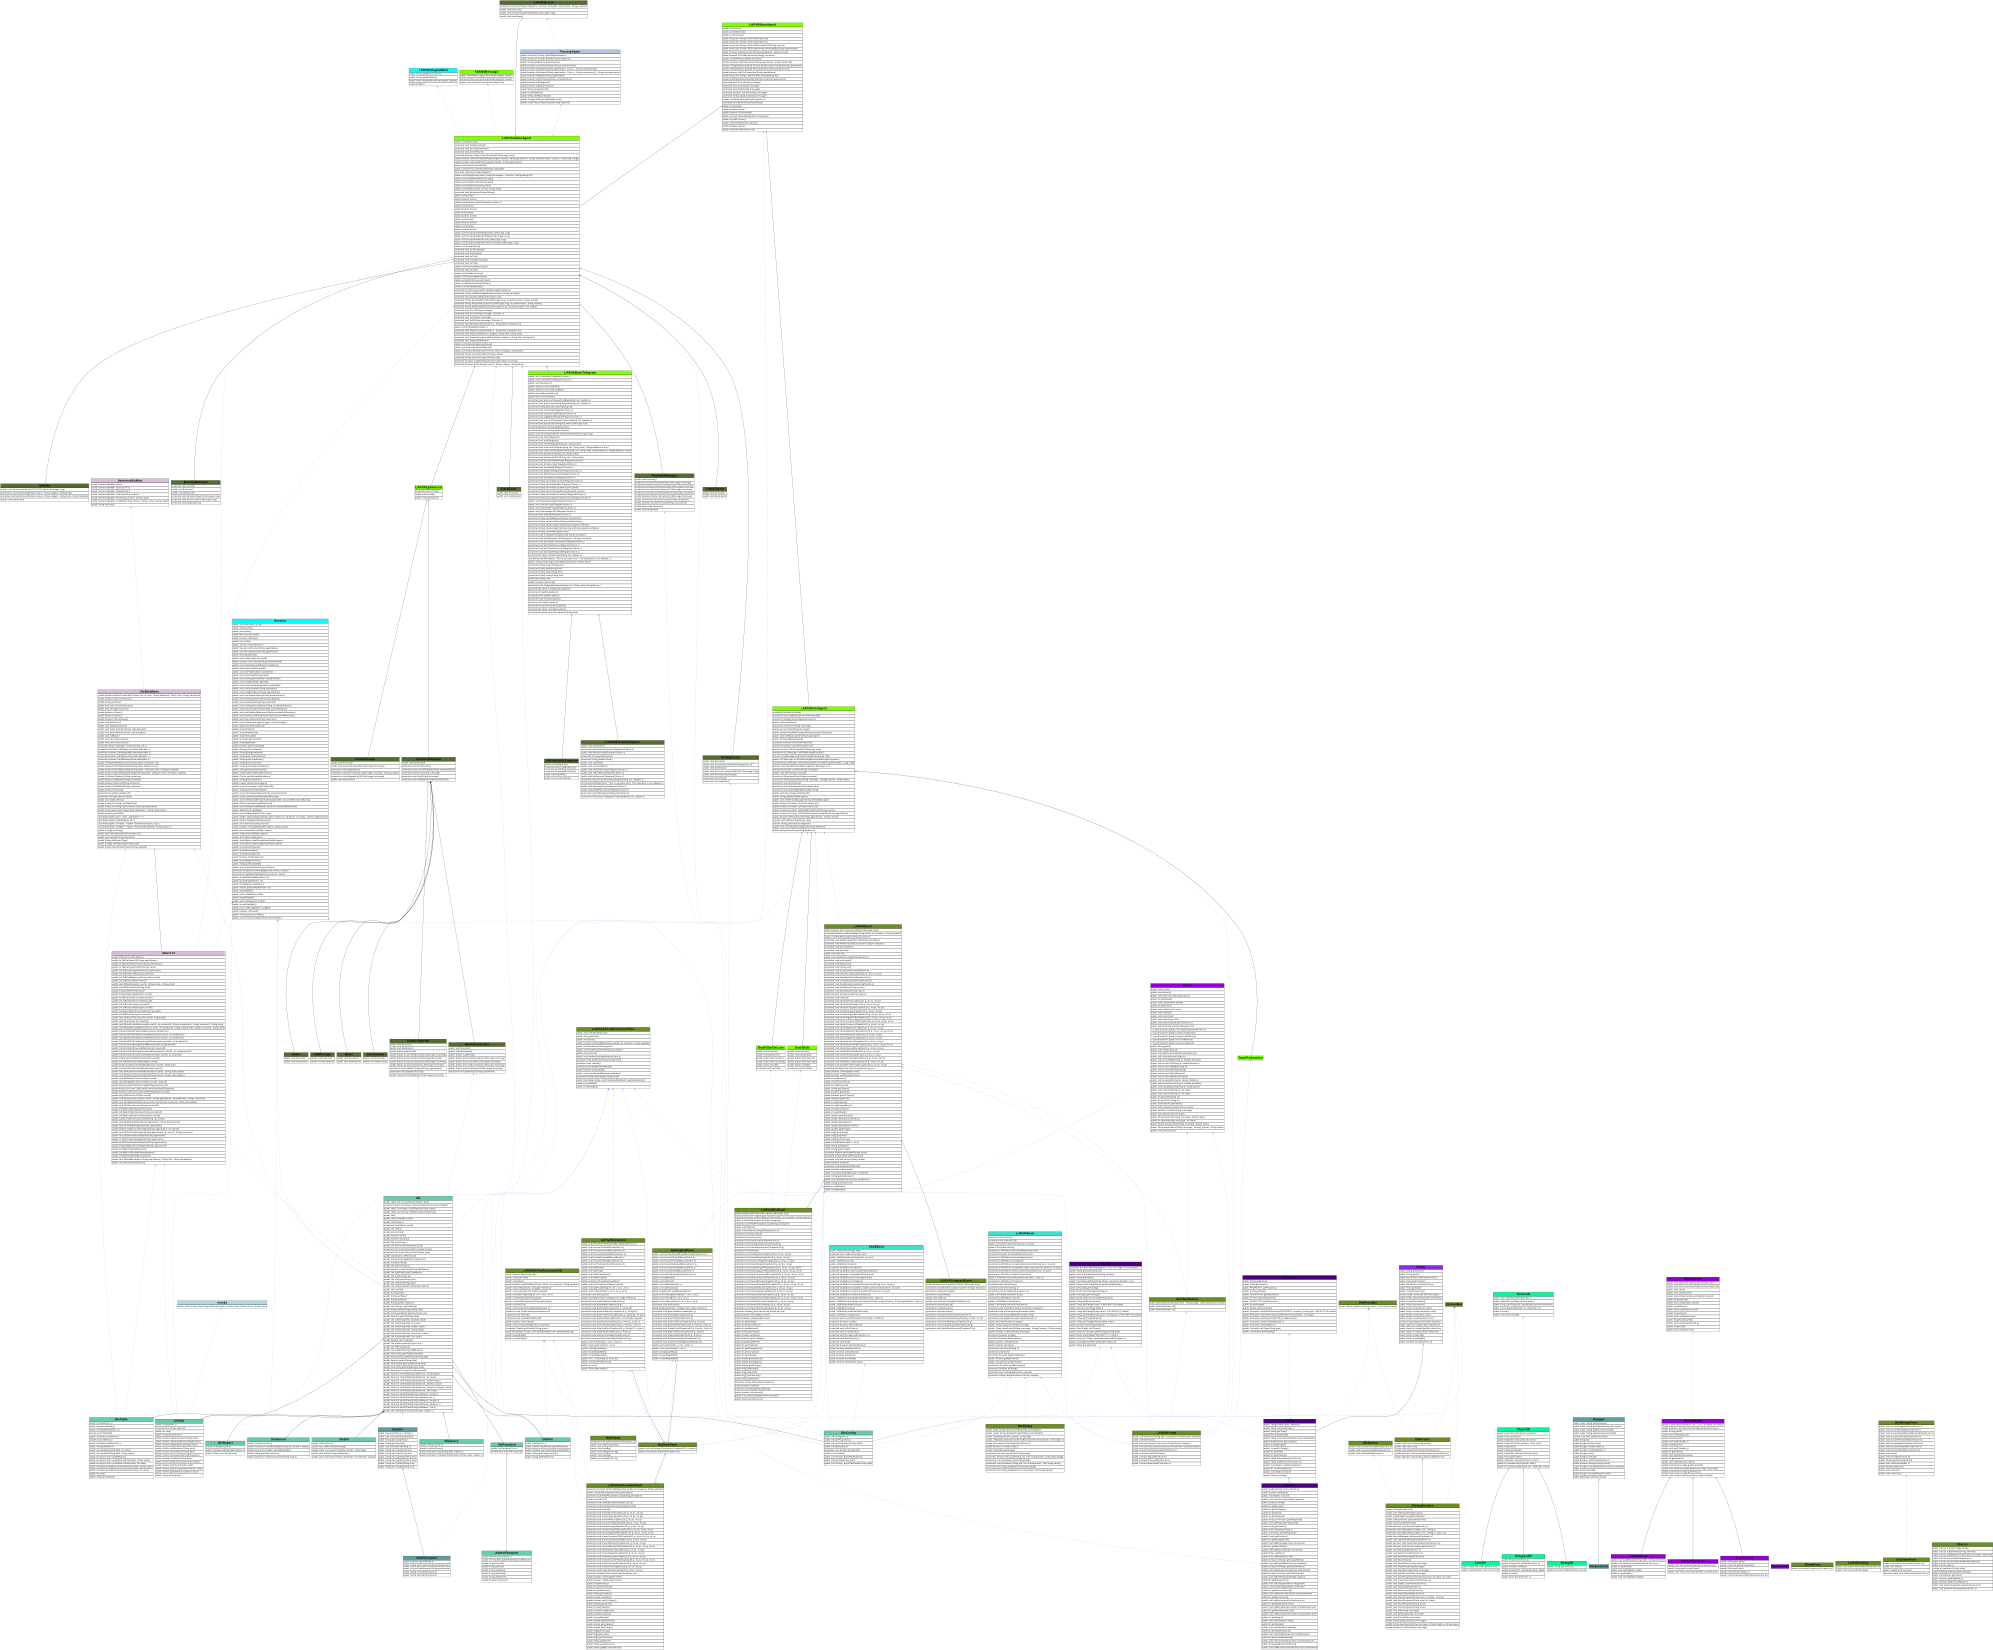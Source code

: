 digraph graphname {
     rankdir="BT"
dpi=150
 size="16,11!";
 margin=0;
ADMINMessage ADMINMessage [shape=plain, label=<<table border="0" cellborder="1" cellspacing="0"><tr><td bgcolor="Chartreuse"><FONT face="Arial" POINT-SIZE= "24"><b>ADMINMessage</b></FONT></td></tr>
<tr><td align="left"><FONT face="Arial" POINT-SIZE= "18"><i>public ADMINMessage(LARVAAdminAgent sender)</i></FONT></td></tr>
<tr><td align="left"><FONT face="Arial" POINT-SIZE= "18"><i>protected final void init(LARVAAdminAgent sender)</i></FONT></td></tr>
<tr><td align="left"><FONT face="Arial" POINT-SIZE= "18"><i>public void setJsonContent(JsonObject jso)</i></FONT></td></tr>
</table>>]
DeathStar DeathStar [shape=plain, label=<<table border="0" cellborder="1" cellspacing="0"><tr><td bgcolor="Chartreuse"><FONT face="Arial" POINT-SIZE= "24"><b>DeathStar</b></FONT></td></tr>
<tr><td align="left"><FONT face="Arial" POINT-SIZE= "18"><i>public void Execute()</i></FONT></td></tr>
<tr><td align="left"><FONT face="Arial" POINT-SIZE= "18"><i>public void takeDown()</i></FONT></td></tr>
<tr><td align="left"><FONT face="Arial" POINT-SIZE= "18"><i>public Status MyCheckin()</i></FONT></td></tr>
<tr><td align="left"><FONT face="Arial" POINT-SIZE= "18"><i>public Status MyCheckout()</i></FONT></td></tr>
<tr><td align="left"><FONT face="Arial" POINT-SIZE= "18"><i>public Status myIdle()</i></FONT></td></tr>
<tr><td align="left"><FONT face="Arial" POINT-SIZE= "18"><i>protected void setTitle()</i></FONT></td></tr>
</table>>]
DeathStarDeLuxe DeathStarDeLuxe [shape=plain, label=<<table border="0" cellborder="1" cellspacing="0"><tr><td bgcolor="Chartreuse"><FONT face="Arial" POINT-SIZE= "24"><b>DeathStarDeLuxe</b></FONT></td></tr>
<tr><td align="left"><FONT face="Arial" POINT-SIZE= "18"><i>public void Execute()</i></FONT></td></tr>
<tr><td align="left"><FONT face="Arial" POINT-SIZE= "18"><i>public void takeDown()</i></FONT></td></tr>
<tr><td align="left"><FONT face="Arial" POINT-SIZE= "18"><i>public Status MyCheckin()</i></FONT></td></tr>
<tr><td align="left"><FONT face="Arial" POINT-SIZE= "18"><i>public Status MyCheckout()</i></FONT></td></tr>
<tr><td align="left"><FONT face="Arial" POINT-SIZE= "18"><i>public Status myIdle()</i></FONT></td></tr>
<tr><td align="left"><FONT face="Arial" POINT-SIZE= "18"><i>protected void setTitle()</i></FONT></td></tr>
</table>>]
LARVAAdminAgent LARVAAdminAgent [shape=plain, label=<<table border="0" cellborder="1" cellspacing="0"><tr><td bgcolor="Chartreuse"><FONT face="Arial" POINT-SIZE= "24"><b>LARVAAdminAgent</b></FONT></td></tr>
<tr><td align="left"><FONT face="Arial" POINT-SIZE= "18"><i>public void takeDown()</i></FONT></td></tr>
<tr><td align="left"><FONT face="Arial" POINT-SIZE= "18"><i>protected void doRebootNow()</i></FONT></td></tr>
<tr><td align="left"><FONT face="Arial" POINT-SIZE= "18"><i>protected void doShutdownNow()</i></FONT></td></tr>
<tr><td align="left"><FONT face="Arial" POINT-SIZE= "18"><i>protected void pressReturn()</i></FONT></td></tr>
<tr><td align="left"><FONT face="Arial" POINT-SIZE= "18"><i>protected boolean AdminCheckSender(ACLMessage msg)</i></FONT></td></tr>
<tr><td align="left"><FONT face="Arial" POINT-SIZE= "18"><i>public boolean AdminGiveBirth(FactoryAgent factory, String agentname, String containername, Class c, OleConfig config)</i></FONT></td></tr>
<tr><td align="left"><FONT face="Arial" POINT-SIZE= "18"><i>public boolean AdminKill(FactoryAgent factory, String agentname)</i></FONT></td></tr>
<tr><td align="left"><FONT face="Arial" POINT-SIZE= "18"><i>public void AdminConfirmBirth()</i></FONT></td></tr>
<tr><td align="left"><FONT face="Arial" POINT-SIZE= "18"><i>public void AdminConfirmDeath(String replywith)</i></FONT></td></tr>
<tr><td align="left"><FONT face="Arial" POINT-SIZE= "18"><i>protected OleReport ReportAgent()</i></FONT></td></tr>
<tr><td align="left"><FONT face="Arial" POINT-SIZE= "18"><i>public void Notify(String what, ArrayList&lt;Integer&gt; UserIDs, String inReplyTo)</i></FONT></td></tr>
<tr><td align="left"><FONT face="Arial" POINT-SIZE= "18"><i>public void NotifyReferee(String what)</i></FONT></td></tr>
<tr><td align="left"><FONT face="Arial" POINT-SIZE= "18"><i>public void NotifyTeacher(String what)</i></FONT></td></tr>
<tr><td align="left"><FONT face="Arial" POINT-SIZE= "18"><i>public void NotifyClass(String what)</i></FONT></td></tr>
<tr><td align="left"><FONT face="Arial" POINT-SIZE= "18"><i>public void NotifyUser(int userID, String what)</i></FONT></td></tr>
<tr><td align="left"><FONT face="Arial" POINT-SIZE= "18"><i>protected void BehaviourDefaultSetup()</i></FONT></td></tr>
<tr><td align="left"><FONT face="Arial" POINT-SIZE= "18"><i>public void action()</i></FONT></td></tr>
<tr><td align="left"><FONT face="Arial" POINT-SIZE= "18"><i>public boolean done()</i></FONT></td></tr>
<tr><td align="left"><FONT face="Arial" POINT-SIZE= "18"><i>public void BehaviourSplitSsetup(Processes t)</i></FONT></td></tr>
<tr><td align="left"><FONT face="Arial" POINT-SIZE= "18"><i>public void action()</i></FONT></td></tr>
<tr><td align="left"><FONT face="Arial" POINT-SIZE= "18"><i>public boolean done()</i></FONT></td></tr>
<tr><td align="left"><FONT face="Arial" POINT-SIZE= "18"><i>public void action()</i></FONT></td></tr>
<tr><td align="left"><FONT face="Arial" POINT-SIZE= "18"><i>public boolean done()</i></FONT></td></tr>
<tr><td align="left"><FONT face="Arial" POINT-SIZE= "18"><i>public void action()</i></FONT></td></tr>
<tr><td align="left"><FONT face="Arial" POINT-SIZE= "18"><i>public boolean done()</i></FONT></td></tr>
<tr><td align="left"><FONT face="Arial" POINT-SIZE= "18"><i>public void action()</i></FONT></td></tr>
<tr><td align="left"><FONT face="Arial" POINT-SIZE= "18"><i>public boolean done()</i></FONT></td></tr>
<tr><td align="left"><FONT face="Arial" POINT-SIZE= "18"><i>public void ServiceHandlerRegular(ACLMessage msg)</i></FONT></td></tr>
<tr><td align="left"><FONT face="Arial" POINT-SIZE= "18"><i>public void ServiceHandlerADMIN(ACLMessage msg)</i></FONT></td></tr>
<tr><td align="left"><FONT face="Arial" POINT-SIZE= "18"><i>public void ServiceHandlerXUI(ACLMessage msg)</i></FONT></td></tr>
<tr><td align="left"><FONT face="Arial" POINT-SIZE= "18"><i>public void ServiceHandlerNOTIFICATION(ACLMessage msg)</i></FONT></td></tr>
<tr><td align="left"><FONT face="Arial" POINT-SIZE= "18"><i>public void SetupAdmin()</i></FONT></td></tr>
<tr><td align="left"><FONT face="Arial" POINT-SIZE= "18"><i>protected void SetupLegacy()</i></FONT></td></tr>
<tr><td align="left"><FONT face="Arial" POINT-SIZE= "18"><i>protected void PingSetup()</i></FONT></td></tr>
<tr><td align="left"><FONT face="Arial" POINT-SIZE= "18"><i>protected void onTick()</i></FONT></td></tr>
<tr><td align="left"><FONT face="Arial" POINT-SIZE= "18"><i>protected void DataBaseSetup()</i></FONT></td></tr>
<tr><td align="left"><FONT face="Arial" POINT-SIZE= "18"><i>protected void onTick()</i></FONT></td></tr>
<tr><td align="left"><FONT face="Arial" POINT-SIZE= "18"><i>public void FactoryAgentSetup()</i></FONT></td></tr>
<tr><td align="left"><FONT face="Arial" POINT-SIZE= "18"><i>protected void onTick()</i></FONT></td></tr>
<tr><td align="left"><FONT face="Arial" POINT-SIZE= "18"><i>public void DataBaseClear()</i></FONT></td></tr>
<tr><td align="left"><FONT face="Arial" POINT-SIZE= "18"><i>public void FactoryAgentClear()</i></FONT></td></tr>
<tr><td align="left"><FONT face="Arial" POINT-SIZE= "18"><i>public void AdminProcessesClear()</i></FONT></td></tr>
<tr><td align="left"><FONT face="Arial" POINT-SIZE= "18"><i>public void BehaviourDefaultClear()</i></FONT></td></tr>
<tr><td align="left"><FONT face="Arial" POINT-SIZE= "18"><i>private void doValidateDB()</i></FONT></td></tr>
<tr><td align="left"><FONT face="Arial" POINT-SIZE= "18"><i>protected ACLMessage pullACLM(MessageTemplate t)</i></FONT></td></tr>
<tr><td align="left"><FONT face="Arial" POINT-SIZE= "18"><i>protected String colorMessage(String protocol, String message)</i></FONT></td></tr>
<tr><td align="left"><FONT face="Arial" POINT-SIZE= "18"><i>protected void pushACLM(ACLMessage msg)</i></FONT></td></tr>
<tr><td align="left"><FONT face="Arial" POINT-SIZE= "18"><i>protected String RespondError(ACLMessage msg, int performative, String details)</i></FONT></td></tr>
<tr><td align="left"><FONT face="Arial" POINT-SIZE= "18"><i>protected String RespondSuccess(ACLMessage msg, int performative, String details)</i></FONT></td></tr>
<tr><td align="left"><FONT face="Arial" POINT-SIZE= "18"><i>protected String RespondAdmin(ACLMessage msg, int performative, Ole details)</i></FONT></td></tr>
<tr><td align="left"><FONT face="Arial" POINT-SIZE= "18"><i>protected void Error(String message)</i></FONT></td></tr>
<tr><td align="left"><FONT face="Arial" POINT-SIZE= "18"><i>protected void Error(String message, Session s)</i></FONT></td></tr>
<tr><td align="left"><FONT face="Arial" POINT-SIZE= "18"><i>protected void Info(String message)</i></FONT></td></tr>
<tr><td align="left"><FONT face="Arial" POINT-SIZE= "18"><i>protected void Info(String message, Session s)</i></FONT></td></tr>
<tr><td align="left"><FONT face="Arial" POINT-SIZE= "18"><i>protected void MinorException(Alerts a, String title, Exception ex)</i></FONT></td></tr>
<tr><td align="left"><FONT face="Arial" POINT-SIZE= "18"><i>public void doShield(Runnable r)</i></FONT></td></tr>
<tr><td align="left"><FONT face="Arial" POINT-SIZE= "18"><i>protected void MajorException(Alerts a, String title, Exception ex)</i></FONT></td></tr>
<tr><td align="left"><FONT face="Arial" POINT-SIZE= "18"><i>protected void StatusAlert(Alerts category, String title, String alert)</i></FONT></td></tr>
<tr><td align="left"><FONT face="Arial" POINT-SIZE= "18"><i>protected void StatusEmergencyMode(Alerts category, String title, String alert)</i></FONT></td></tr>
<tr><td align="left"><FONT face="Arial" POINT-SIZE= "18"><i>protected void StatusSafeMode()</i></FONT></td></tr>
<tr><td align="left"><FONT face="Arial" POINT-SIZE= "18"><i>public void StatusDisableSafeMode()</i></FONT></td></tr>
<tr><td align="left"><FONT face="Arial" POINT-SIZE= "18"><i>public void StatusEnableSafeMode()</i></FONT></td></tr>
<tr><td align="left"><FONT face="Arial" POINT-SIZE= "18"><i>public void StatusSet(AlertsLevel level, Alerts category, String alert)</i></FONT></td></tr>
<tr><td align="left"><FONT face="Arial" POINT-SIZE= "18"><i>protected String encodeProduct(String product)</i></FONT></td></tr>
<tr><td align="left"><FONT face="Arial" POINT-SIZE= "18"><i>protected String decodeProduct(String code)</i></FONT></td></tr>
<tr><td align="left"><FONT face="Arial" POINT-SIZE= "18"><i>protected boolean tooManyRequests(ACLMessage incoming)</i></FONT></td></tr>
<tr><td align="left"><FONT face="Arial" POINT-SIZE= "18"><i>protected boolean toGmailer(int userID, String subject, String body)</i></FONT></td></tr>
</table>>]
LARVABaseAgent LARVABaseAgent [shape=plain, label=<<table border="0" cellborder="1" cellspacing="0"><tr><td bgcolor="Chartreuse"><FONT face="Arial" POINT-SIZE= "24"><b>LARVABaseAgent</b></FONT></td></tr>
<tr><td align="left"><FONT face="Arial" POINT-SIZE= "18"><i>public void setup()</i></FONT></td></tr>
<tr><td align="left"><FONT face="Arial" POINT-SIZE= "18"><i>public void takeDown()</i></FONT></td></tr>
<tr><td align="left"><FONT face="Arial" POINT-SIZE= "18"><i>public void Execute()</i></FONT></td></tr>
<tr><td align="left"><FONT face="Arial" POINT-SIZE= "18"><i>public ArrayList&lt;String&gt; DFGetProviderList()</i></FONT></td></tr>
<tr><td align="left"><FONT face="Arial" POINT-SIZE= "18"><i>public ArrayList&lt;String&gt; DFGetServiceList()</i></FONT></td></tr>
<tr><td align="left"><FONT face="Arial" POINT-SIZE= "18"><i>public ArrayList&lt;String&gt; DFGetAllProvidersOf(String service)</i></FONT></td></tr>
<tr><td align="left"><FONT face="Arial" POINT-SIZE= "18"><i>public ArrayList&lt;String&gt; DFGetAllServicesProvidedBy(String agentName)</i></FONT></td></tr>
<tr><td align="left"><FONT face="Arial" POINT-SIZE= "18"><i>public boolean DFHasService(String agentName, String service)</i></FONT></td></tr>
<tr><td align="left"><FONT face="Arial" POINT-SIZE= "18"><i>public boolean DFSetMyServices(String[] services)</i></FONT></td></tr>
<tr><td align="left"><FONT face="Arial" POINT-SIZE= "18"><i>public void DFRemoveAllMyServices()</i></FONT></td></tr>
<tr><td align="left"><FONT face="Arial" POINT-SIZE= "18"><i>private boolean DFSetServices(String agentname, String services[])</i></FONT></td></tr>
<tr><td align="left"><FONT face="Arial" POINT-SIZE= "18"><i>private DFAgentDescription[] DFQueryAllServicesProvided(String agentname)</i></FONT></td></tr>
<tr><td align="left"><FONT face="Arial" POINT-SIZE= "18"><i>private DFAgentDescription[] DFQueryAllProviders(String service)</i></FONT></td></tr>
<tr><td align="left"><FONT face="Arial" POINT-SIZE= "18"><i>public boolean AMSIsConnected(String agentName)</i></FONT></td></tr>
<tr><td align="left"><FONT face="Arial" POINT-SIZE= "18"><i>public ArrayList&lt;String&gt; AMSGetAllConnectedAgents()</i></FONT></td></tr>
<tr><td align="left"><FONT face="Arial" POINT-SIZE= "18"><i>private AMSAgentDescription[] AMSQuery(String agentname)</i></FONT></td></tr>
<tr><td align="left"><FONT face="Arial" POINT-SIZE= "18"><i>protected void Error(String message)</i></FONT></td></tr>
<tr><td align="left"><FONT face="Arial" POINT-SIZE= "18"><i>protected void Info(String message)</i></FONT></td></tr>
<tr><td align="left"><FONT face="Arial" POINT-SIZE= "18"><i>protected void Alert(String message)</i></FONT></td></tr>
<tr><td align="left"><FONT face="Arial" POINT-SIZE= "18"><i>protected boolean Confirm(String message)</i></FONT></td></tr>
<tr><td align="left"><FONT face="Arial" POINT-SIZE= "18"><i>protected String inputLine(String message)</i></FONT></td></tr>
<tr><td align="left"><FONT face="Arial" POINT-SIZE= "18"><i>private void MinorException(Exception ex)</i></FONT></td></tr>
<tr><td align="left"><FONT face="Arial" POINT-SIZE= "18"><i>protected void BehaviourDefaultSetup()</i></FONT></td></tr>
<tr><td align="left"><FONT face="Arial" POINT-SIZE= "18"><i>public void action()</i></FONT></td></tr>
<tr><td align="left"><FONT face="Arial" POINT-SIZE= "18"><i>public boolean done()</i></FONT></td></tr>
<tr><td align="left"><FONT face="Arial" POINT-SIZE= "18"><i>public boolean isCheckedin()</i></FONT></td></tr>
<tr><td align="left"><FONT face="Arial" POINT-SIZE= "18"><i>public void setCheckedin(boolean checkedin)</i></FONT></td></tr>
<tr><td align="left"><FONT face="Arial" POINT-SIZE= "18"><i>public int getNCycles()</i></FONT></td></tr>
<tr><td align="left"><FONT face="Arial" POINT-SIZE= "18"><i>public void setNcycles(int ncycles)</i></FONT></td></tr>
<tr><td align="left"><FONT face="Arial" POINT-SIZE= "18"><i>public boolean isExit()</i></FONT></td></tr>
<tr><td align="left"><FONT face="Arial" POINT-SIZE= "18"><i>public void setExit(boolean exit)</i></FONT></td></tr>
</table>>]
LARVABaseTelegram LARVABaseTelegram [shape=plain, label=<<table border="0" cellborder="1" cellspacing="0"><tr><td bgcolor="Chartreuse"><FONT face="Arial" POINT-SIZE= "24"><b>LARVABaseTelegram</b></FONT></td></tr>
<tr><td align="left"><FONT face="Arial" POINT-SIZE= "18"><i>public void Scheduler(TelegramChoice c)</i></FONT></td></tr>
<tr><td align="left"><FONT face="Arial" POINT-SIZE= "18"><i>public void Scheduler2(TelegramChoice c)</i></FONT></td></tr>
<tr><td align="left"><FONT face="Arial" POINT-SIZE= "18"><i>public void takeDown()</i></FONT></td></tr>
<tr><td align="left"><FONT face="Arial" POINT-SIZE= "18"><i>public abstract void sayHello();</i></FONT></td></tr>
<tr><td align="left"><FONT face="Arial" POINT-SIZE= "18"><i>public abstract void sayGoodBye();</i></FONT></td></tr>
<tr><td align="left"><FONT face="Arial" POINT-SIZE= "18"><i>public void doResumeWork()</i></FONT></td></tr>
<tr><td align="left"><FONT face="Arial" POINT-SIZE= "18"><i>public final void Execute()</i></FONT></td></tr>
<tr><td align="left"><FONT face="Arial" POINT-SIZE= "18"><i>protected void processTelegramCallBack(long cid, Update u)</i></FONT></td></tr>
<tr><td align="left"><FONT face="Arial" POINT-SIZE= "18"><i>protected void processIncomingTelegram(long cid, Update u)</i></FONT></td></tr>
<tr><td align="left"><FONT face="Arial" POINT-SIZE= "18"><i>protected String getSubscriptions(long cid)</i></FONT></td></tr>
<tr><td align="left"><FONT face="Arial" POINT-SIZE= "18"><i>protected void euroVote(TelegramChoice c)</i></FONT></td></tr>
<tr><td align="left"><FONT face="Arial" POINT-SIZE= "18"><i>protected void selectGroup(TelegramChoice c)</i></FONT></td></tr>
<tr><td align="left"><FONT face="Arial" POINT-SIZE= "18"><i>protected void toggleNotification(TelegramChoice c)</i></FONT></td></tr>
<tr><td align="left"><FONT face="Arial" POINT-SIZE= "18"><i>protected void processTelegramCommand(long cid, Update u)</i></FONT></td></tr>
<tr><td align="left"><FONT face="Arial" POINT-SIZE= "18"><i>protected void processIncomingACLM(ACLMessage aclu)</i></FONT></td></tr>
<tr><td align="left"><FONT face="Arial" POINT-SIZE= "18"><i>protected abstract String getBotName();</i></FONT></td></tr>
<tr><td align="left"><FONT face="Arial" POINT-SIZE= "18"><i>protected abstract String getBotToken();</i></FONT></td></tr>
<tr><td align="left"><FONT face="Arial" POINT-SIZE= "18"><i>public void ServiceHandlerNOTIFICATION(ACLMessage msg)</i></FONT></td></tr>
<tr><td align="left"><FONT face="Arial" POINT-SIZE= "18"><i>protected void startTelegram()</i></FONT></td></tr>
<tr><td align="left"><FONT face="Arial" POINT-SIZE= "18"><i>protected void endTelegram()</i></FONT></td></tr>
<tr><td align="left"><FONT face="Arial" POINT-SIZE= "18"><i>protected void sendTelegram(long cid, String what)</i></FONT></td></tr>
<tr><td align="left"><FONT face="Arial" POINT-SIZE= "18"><i>protected final void sendTelegram(long cid, String what, TelegramMenu menu)</i></FONT></td></tr>
<tr><td align="left"><FONT face="Arial" POINT-SIZE= "18"><i>protected final void sendTelegramPhoto(long cid, String what, String filename, TelegramMenu menu)</i></FONT></td></tr>
<tr><td align="left"><FONT face="Arial" POINT-SIZE= "18"><i>protected void doInformOK(long cid, String what)</i></FONT></td></tr>
<tr><td align="left"><FONT face="Arial" POINT-SIZE= "18"><i>protected void doInformERROR(long cid, String what)</i></FONT></td></tr>
<tr><td align="left"><FONT face="Arial" POINT-SIZE= "18"><i>protected void doCleanHelloWorld(TelegramChoice c)</i></FONT></td></tr>
<tr><td align="left"><FONT face="Arial" POINT-SIZE= "18"><i>protected void doSubscribe(TelegramChoice c)</i></FONT></td></tr>
<tr><td align="left"><FONT face="Arial" POINT-SIZE= "18"><i>protected void doCancel(TelegramChoice c)</i></FONT></td></tr>
<tr><td align="left"><FONT face="Arial" POINT-SIZE= "18"><i>protected void doBannedAgents(TelegramChoice c)</i></FONT></td></tr>
<tr><td align="left"><FONT face="Arial" POINT-SIZE= "18"><i>protected void doGetPassport(TelegramChoice c)</i></FONT></td></tr>
<tr><td align="left"><FONT face="Arial" POINT-SIZE= "18"><i>protected void doAnalytics(TelegramChoice c)</i></FONT></td></tr>
<tr><td align="left"><FONT face="Arial" POINT-SIZE= "18"><i>protected String doAnalyticsClass(TelegramChoice c)</i></FONT></td></tr>
<tr><td align="left"><FONT face="Arial" POINT-SIZE= "18"><i>protected String doAnalyticsMe(TelegramChoice c)</i></FONT></td></tr>
<tr><td align="left"><FONT face="Arial" POINT-SIZE= "18"><i>protected String doAnalyticsSummary(int userID)</i></FONT></td></tr>
<tr><td align="left"><FONT face="Arial" POINT-SIZE= "18"><i>protected String doShortAnalyticsSummary(int userID)</i></FONT></td></tr>
<tr><td align="left"><FONT face="Arial" POINT-SIZE= "18"><i>protected String doAnalyticsProblem(TelegramChoice c)</i></FONT></td></tr>
<tr><td align="left"><FONT face="Arial" POINT-SIZE= "18"><i>protected String doAnalyticsProblemUser(TelegramChoice c)</i></FONT></td></tr>
<tr><td align="left"><FONT face="Arial" POINT-SIZE= "18"><i>public void ShowMyGroup(TelegramChoice c)</i></FONT></td></tr>
<tr><td align="left"><FONT face="Arial" POINT-SIZE= "18"><i>public void ShowGroup(TelegramChoice c)</i></FONT></td></tr>
<tr><td align="left"><FONT face="Arial" POINT-SIZE= "18"><i>public void ShowOldGroup(TelegramChoice c)</i></FONT></td></tr>
<tr><td align="left"><FONT face="Arial" POINT-SIZE= "18"><i>public void doShowAgents(TelegramChoice c)</i></FONT></td></tr>
<tr><td align="left"><FONT face="Arial" POINT-SIZE= "18"><i>protected void doHelp(TelegramChoice c)</i></FONT></td></tr>
<tr><td align="left"><FONT face="Arial" POINT-SIZE= "18"><i>protected String showMilestone(String milestoneID)</i></FONT></td></tr>
<tr><td align="left"><FONT face="Arial" POINT-SIZE= "18"><i>protected String showProblem(String problemName)</i></FONT></td></tr>
<tr><td align="left"><FONT face="Arial" POINT-SIZE= "18"><i>protected String showAssignment(String assignmentName)</i></FONT></td></tr>
<tr><td align="left"><FONT face="Arial" POINT-SIZE= "18"><i>protected String showAssignmentSummary(String assignmentName)</i></FONT></td></tr>
<tr><td align="left"><FONT face="Arial" POINT-SIZE= "18"><i>protected String showAllAssignments()</i></FONT></td></tr>
<tr><td align="left"><FONT face="Arial" POINT-SIZE= "18"><i>protected void checkAgentDiagnostic() throws Exception</i></FONT></td></tr>
<tr><td align="left"><FONT face="Arial" POINT-SIZE= "18"><i>protected void doDiagnoseLARVA(long cid, String command)</i></FONT></td></tr>
<tr><td align="left"><FONT face="Arial" POINT-SIZE= "18"><i>protected void doCheckConnection(TelegramChoice c)</i></FONT></td></tr>
<tr><td align="left"><FONT face="Arial" POINT-SIZE= "18"><i>protected void doCheckStatus(TelegramChoice c)</i></FONT></td></tr>
<tr><td align="left"><FONT face="Arial" POINT-SIZE= "18"><i>protected void doCheckServices(TelegramChoice c)</i></FONT></td></tr>
<tr><td align="left"><FONT face="Arial" POINT-SIZE= "18"><i>protected void doCheckReport(TelegramChoice c)</i></FONT></td></tr>
<tr><td align="left"><FONT face="Arial" POINT-SIZE= "18"><i>protected boolean storePassport(long cid, Update u)</i></FONT></td></tr>
<tr><td align="left"><FONT face="Arial" POINT-SIZE= "18"><i>this.doInformERROR(cid, "This is a private chat. This operation is not allowed.");</i></FONT></td></tr>
<tr><td align="left"><FONT face="Arial" POINT-SIZE= "18"><i>public String showProgressDetail(OleSet total, OleSet done)</i></FONT></td></tr>
<tr><td align="left"><FONT face="Arial" POINT-SIZE= "18"><i>protected String under(String text)</i></FONT></td></tr>
<tr><td align="left"><FONT face="Arial" POINT-SIZE= "18"><i>protected String bold(String text)</i></FONT></td></tr>
<tr><td align="left"><FONT face="Arial" POINT-SIZE= "18"><i>protected String italic(String text)</i></FONT></td></tr>
<tr><td align="left"><FONT face="Arial" POINT-SIZE= "18"><i>protected String mono(String text)</i></FONT></td></tr>
<tr><td align="left"><FONT face="Arial" POINT-SIZE= "18"><i>protected String tab()</i></FONT></td></tr>
<tr><td align="left"><FONT face="Arial" POINT-SIZE= "18"><i>public boolean amILocal()</i></FONT></td></tr>
<tr><td align="left"><FONT face="Arial" POINT-SIZE= "18"><i>protected void TelegramException(long cid, String what, Exception ex)</i></FONT></td></tr>
<tr><td align="left"><FONT face="Arial" POINT-SIZE= "18"><i>protected boolean isTelegramException()</i></FONT></td></tr>
<tr><td align="left"><FONT face="Arial" POINT-SIZE= "18"><i>protected int getExceptions()</i></FONT></td></tr>
<tr><td align="left"><FONT face="Arial" POINT-SIZE= "18"><i>protected void addException()</i></FONT></td></tr>
<tr><td align="left"><FONT face="Arial" POINT-SIZE= "18"><i>protected void resetException()</i></FONT></td></tr>
<tr><td align="left"><FONT face="Arial" POINT-SIZE= "18"><i>protected int limitException()</i></FONT></td></tr>
<tr><td align="left"><FONT face="Arial" POINT-SIZE= "18"><i>protected int getTimeOutException()</i></FONT></td></tr>
<tr><td align="left"><FONT face="Arial" POINT-SIZE= "18"><i>protected boolean cancelException()</i></FONT></td></tr>
<tr><td align="left"><FONT face="Arial" POINT-SIZE= "18"><i>protected boolean checkExceptions(String what)</i></FONT></td></tr>
</table>>]
LARVAEphemeral LARVAEphemeral [shape=plain, label=<<table border="0" cellborder="1" cellspacing="0"><tr><td bgcolor="Chartreuse"><FONT face="Arial" POINT-SIZE= "24"><b>LARVAEphemeral</b></FONT></td></tr>
<tr><td align="left"><FONT face="Arial" POINT-SIZE= "18"><i>protected void onTick()</i></FONT></td></tr>
<tr><td align="left"><FONT face="Arial" POINT-SIZE= "18"><i>public void unTick()</i></FONT></td></tr>
<tr><td align="left"><FONT face="Arial" POINT-SIZE= "18"><i>public void takeDown()</i></FONT></td></tr>
</table>>]
LARVAFirstAgent LARVAFirstAgent [shape=plain, label=<<table border="0" cellborder="1" cellspacing="0"><tr><td bgcolor="Chartreuse"><FONT face="Arial" POINT-SIZE= "24"><b>LARVAFirstAgent</b></FONT></td></tr>
<tr><td align="left"><FONT face="Arial" POINT-SIZE= "18"><i>protected boolean isSwing()</i></FONT></td></tr>
<tr><td align="left"><FONT face="Arial" POINT-SIZE= "18"><i>protected void enableDeepLARVAMonitoring()</i></FONT></td></tr>
<tr><td align="left"><FONT face="Arial" POINT-SIZE= "18"><i>protected String[] getConfiguredSensors()</i></FONT></td></tr>
<tr><td align="left"><FONT face="Arial" POINT-SIZE= "18"><i>public void takeDown()</i></FONT></td></tr>
<tr><td align="left"><FONT face="Arial" POINT-SIZE= "18"><i>protected void Error(String message)</i></FONT></td></tr>
<tr><td align="left"><FONT face="Arial" POINT-SIZE= "18"><i>protected void Info(String message)</i></FONT></td></tr>
<tr><td align="left"><FONT face="Arial" POINT-SIZE= "18"><i>public boolean loadMyPassport(String passportFileName)</i></FONT></td></tr>
<tr><td align="left"><FONT face="Arial" POINT-SIZE= "18"><i>public void setMypassport(String mypassport)</i></FONT></td></tr>
<tr><td align="left"><FONT face="Arial" POINT-SIZE= "18"><i>public String getMypassport()</i></FONT></td></tr>
<tr><td align="left"><FONT face="Arial" POINT-SIZE= "18"><i>protected boolean doLARVACheckin()</i></FONT></td></tr>
<tr><td align="left"><FONT face="Arial" POINT-SIZE= "18"><i>protected boolean doLARVACheckout()</i></FONT></td></tr>
<tr><td align="left"><FONT face="Arial" POINT-SIZE= "18"><i>protected void LARVAsend(ACLMessage msg)</i></FONT></td></tr>
<tr><td align="left"><FONT face="Arial" POINT-SIZE= "18"><i>protected ACLMessage LARVAblockingReceive()</i></FONT></td></tr>
<tr><td align="left"><FONT face="Arial" POINT-SIZE= "18"><i>private ACLMessage LARVAblockingReceive(long milis)</i></FONT></td></tr>
<tr><td align="left"><FONT face="Arial" POINT-SIZE= "18"><i>public ACLMessage LARVAblockingReceive(MessageTemplate t)</i></FONT></td></tr>
<tr><td align="left"><FONT face="Arial" POINT-SIZE= "18"><i>protected ACLMessage LARVAblockingReceive(MessageTemplate t, long milis)</i></FONT></td></tr>
<tr><td align="left"><FONT face="Arial" POINT-SIZE= "18"><i>private void checkReceivedMessage(ACLMessage res)</i></FONT></td></tr>
<tr><td align="left"><FONT face="Arial" POINT-SIZE= "18"><i>protected boolean Confirm(String message)</i></FONT></td></tr>
<tr><td align="left"><FONT face="Arial" POINT-SIZE= "18"><i>public void Alert(String message)</i></FONT></td></tr>
<tr><td align="left"><FONT face="Arial" POINT-SIZE= "18"><i>protected String inputLine(String message)</i></FONT></td></tr>
<tr><td align="left"><FONT face="Arial" POINT-SIZE= "18"><i>protected String inputSelect(String message, String[] options, String value)</i></FONT></td></tr>
<tr><td align="left"><FONT face="Arial" POINT-SIZE= "18"><i>protected void refreshGUI()</i></FONT></td></tr>
<tr><td align="left"><FONT face="Arial" POINT-SIZE= "18"><i>protected void doSwingLater(Runnable what)</i></FONT></td></tr>
<tr><td align="left"><FONT face="Arial" POINT-SIZE= "18"><i>protected void doSwingWait(Runnable what)</i></FONT></td></tr>
<tr><td align="left"><FONT face="Arial" POINT-SIZE= "18"><i>public void doActivateLARVADash()</i></FONT></td></tr>
<tr><td align="left"><FONT face="Arial" POINT-SIZE= "18"><i>public String getIdentityManager()</i></FONT></td></tr>
<tr><td align="left"><FONT face="Arial" POINT-SIZE= "18"><i>public void setIdentityManager(String IdentityManager)</i></FONT></td></tr>
<tr><td align="left"><FONT face="Arial" POINT-SIZE= "18"><i>public ArrayList&lt;String&gt; DFGetProviderList()</i></FONT></td></tr>
<tr><td align="left"><FONT face="Arial" POINT-SIZE= "18"><i>public ArrayList&lt;String&gt; DFGetServiceList()</i></FONT></td></tr>
<tr><td align="left"><FONT face="Arial" POINT-SIZE= "18"><i>public ArrayList&lt;String&gt; DFGetAllProvidersOf(String service)</i></FONT></td></tr>
<tr><td align="left"><FONT face="Arial" POINT-SIZE= "18"><i>public ArrayList&lt;String&gt; DFGetAllServicesProvidedBy(String agentName)</i></FONT></td></tr>
<tr><td align="left"><FONT face="Arial" POINT-SIZE= "18"><i>public boolean DFHasService(String agentName, String service)</i></FONT></td></tr>
<tr><td align="left"><FONT face="Arial" POINT-SIZE= "18"><i>private void addRunStep(String step)</i></FONT></td></tr>
<tr><td align="left"><FONT face="Arial" POINT-SIZE= "18"><i>private String getSequenceDiagram()</i></FONT></td></tr>
<tr><td align="left"><FONT face="Arial" POINT-SIZE= "18"><i>public void saveSequenceDiagram(String filename)</i></FONT></td></tr>
<tr><td align="left"><FONT face="Arial" POINT-SIZE= "18"><i>public void getUserData(String welcome)</i></FONT></td></tr>
</table>>]
TradeFederation TradeFederation [shape=plain, label=<<table border="0" cellborder="1" cellspacing="0"><tr><td bgcolor="Chartreuse"><FONT face="Arial" POINT-SIZE= "24"><b>TradeFederation</b></FONT></td></tr>
</table>>]
Line3D Line3D [shape=plain, label=<<table border="0" cellborder="1" cellspacing="0"><tr><td bgcolor="MediumSpringGreen"><FONT face="Arial" POINT-SIZE= "24"><b>Line3D</b></FONT></td></tr>
<tr><td align="left"><FONT face="Arial" POINT-SIZE= "18"><i>public Object3D setEnd(Point end)</i></FONT></td></tr>
<tr><td align="left"><FONT face="Arial" POINT-SIZE= "18"><i>public Line3D(Point start, Point end)</i></FONT></td></tr>
</table>>]
Object3D Object3D [shape=plain, label=<<table border="0" cellborder="1" cellspacing="0"><tr><td bgcolor="MediumSpringGreen"><FONT face="Arial" POINT-SIZE= "24"><b>Object3D</b></FONT></td></tr>
<tr><td align="left"><FONT face="Arial" POINT-SIZE= "18"><i>public void setPosition(Point position)</i></FONT></td></tr>
<tr><td align="left"><FONT face="Arial" POINT-SIZE= "18"><i>public Color getColor()</i></FONT></td></tr>
<tr><td align="left"><FONT face="Arial" POINT-SIZE= "18"><i>public Object3D setColor(Color color)</i></FONT></td></tr>
<tr><td align="left"><FONT face="Arial" POINT-SIZE= "18"><i>public Object3D(Point position, Color color)</i></FONT></td></tr>
<tr><td align="left"><FONT face="Arial" POINT-SIZE= "18"><i>public Object3D()</i></FONT></td></tr>
<tr><td align="left"><FONT face="Arial" POINT-SIZE= "18"><i>public String getName()</i></FONT></td></tr>
<tr><td align="left"><FONT face="Arial" POINT-SIZE= "18"><i>public Object3D setName(String name)</i></FONT></td></tr>
<tr><td align="left"><FONT face="Arial" POINT-SIZE= "18"><i>public Point getCenter()</i></FONT></td></tr>
<tr><td align="left"><FONT face="Arial" POINT-SIZE= "18"><i>public Object3D setCenter(Point center)</i></FONT></td></tr>
<tr><td align="left"><FONT face="Arial" POINT-SIZE= "18"><i>public int compareTo(Object3D other)</i></FONT></td></tr>
<tr><td align="left"><FONT face="Arial" POINT-SIZE= "18"><i>public int compare(Object3D one, Object3D other)</i></FONT></td></tr>
</table>>]
Polygon3D Polygon3D [shape=plain, label=<<table border="0" cellborder="1" cellspacing="0"><tr><td bgcolor="MediumSpringGreen"><FONT face="Arial" POINT-SIZE= "24"><b>Polygon3D</b></FONT></td></tr>
<tr><td align="left"><FONT face="Arial" POINT-SIZE= "18"><i>public Polygon3D(Point p)</i></FONT></td></tr>
<tr><td align="left"><FONT face="Arial" POINT-SIZE= "18"><i>public Polygon3D addVertex(Point p)</i></FONT></td></tr>
<tr><td align="left"><FONT face="Arial" POINT-SIZE= "18"><i>public boolean isFilled()</i></FONT></td></tr>
<tr><td align="left"><FONT face="Arial" POINT-SIZE= "18"><i>public Polygon3D setFilled(boolean filled)</i></FONT></td></tr>
<tr><td align="left"><FONT face="Arial" POINT-SIZE= "18"><i>public int size()</i></FONT></td></tr>
<tr><td align="left"><FONT face="Arial" POINT-SIZE= "18"><i>public Point getVertex(int n)</i></FONT></td></tr>
</table>>]
Scene3D Scene3D [shape=plain, label=<<table border="0" cellborder="1" cellspacing="0"><tr><td bgcolor="MediumSpringGreen"><FONT face="Arial" POINT-SIZE= "24"><b>Scene3D</b></FONT></td></tr>
<tr><td align="left"><FONT face="Arial" POINT-SIZE= "18"><i>public void addObject3D(Object3D o)</i></FONT></td></tr>
<tr><td align="left"><FONT face="Arial" POINT-SIZE= "18"><i>public Object3D getObject(String name)</i></FONT></td></tr>
<tr><td align="left"><FONT face="Arial" POINT-SIZE= "18"><i>public ArrayList&lt;Object3D&gt; getAllObjects(Point reference)</i></FONT></td></tr>
<tr><td align="left"><FONT face="Arial" POINT-SIZE= "18"><i>public int compare(Object3D o1, Object3D o2)</i></FONT></td></tr>
<tr><td align="left"><FONT face="Arial" POINT-SIZE= "18"><i>public int size()</i></FONT></td></tr>
<tr><td align="left"><FONT face="Arial" POINT-SIZE= "18"><i>public Scene3D clearAll()</i></FONT></td></tr>
</table>>]
String3D String3D [shape=plain, label=<<table border="0" cellborder="1" cellspacing="0"><tr><td bgcolor="MediumSpringGreen"><FONT face="Arial" POINT-SIZE= "24"><b>String3D</b></FONT></td></tr>
<tr><td align="left"><FONT face="Arial" POINT-SIZE= "18"><i>public String getContent()</i></FONT></td></tr>
<tr><td align="left"><FONT face="Arial" POINT-SIZE= "18"><i>public void setContent(String content)</i></FONT></td></tr>
</table>>]
JADEBoot JADEBoot [shape=plain, label=<<table border="0" cellborder="1" cellspacing="0"><tr><td bgcolor="Turquoise"><FONT face="Arial" POINT-SIZE= "24"><b>JADEBoot</b></FONT></td></tr>
<tr><td align="left"><FONT face="Arial" POINT-SIZE= "18"><i>public JADEBoot(String[] args)</i></FONT></td></tr>
<tr><td align="left"><FONT face="Arial" POINT-SIZE= "18"><i>protected void initBoot(String[] args)</i></FONT></td></tr>
<tr><td align="left"><FONT face="Arial" POINT-SIZE= "18"><i>public JADEBoot Boot(String host, int port)</i></FONT></td></tr>
<tr><td align="left"><FONT face="Arial" POINT-SIZE= "18"><i>public JADEBoot Boot()</i></FONT></td></tr>
<tr><td align="left"><FONT face="Arial" POINT-SIZE= "18"><i>public JADEBoot Reboot()</i></FONT></td></tr>
<tr><td align="left"><FONT face="Arial" POINT-SIZE= "18"><i>protected JADEBoot Progress()</i></FONT></td></tr>
<tr><td align="left"><FONT face="Arial" POINT-SIZE= "18"><i>protected JADEBoot doCompleted(String task)</i></FONT></td></tr>
<tr><td align="left"><FONT face="Arial" POINT-SIZE= "18"><i>protected boolean isCompleted(String task)</i></FONT></td></tr>
<tr><td align="left"><FONT face="Arial" POINT-SIZE= "18"><i>protected JADEBoot processArguments()</i></FONT></td></tr>
<tr><td align="left"><FONT face="Arial" POINT-SIZE= "18"><i>protected JADEBoot Configure()</i></FONT></td></tr>
<tr><td align="left"><FONT face="Arial" POINT-SIZE= "18"><i>protected JADEBoot setupJadeConnection(String host, int port)</i></FONT></td></tr>
<tr><td align="left"><FONT face="Arial" POINT-SIZE= "18"><i>protected JADEBoot setupMicroJadeConnection(String host, int port)</i></FONT></td></tr>
<tr><td align="left"><FONT face="Arial" POINT-SIZE= "18"><i>protected JADEBoot selectConnection(String host, int port)</i></FONT></td></tr>
<tr><td align="left"><FONT face="Arial" POINT-SIZE= "18"><i>protected JADEBoot selectConnection()</i></FONT></td></tr>
<tr><td align="left"><FONT face="Arial" POINT-SIZE= "18"><i>public JADEBoot launchAgent(String name, Class c)</i></FONT></td></tr>
<tr><td align="left"><FONT face="Arial" POINT-SIZE= "18"><i>public JADEBoot launchAgentContainer(String containerName, String agentName, Class c)</i></FONT></td></tr>
<tr><td align="left"><FONT face="Arial" POINT-SIZE= "18"><i>public JADEBoot WaitToClose()</i></FONT></td></tr>
<tr><td align="left"><FONT face="Arial" POINT-SIZE= "18"><i>public JADEBoot Close()</i></FONT></td></tr>
<tr><td align="left"><FONT face="Arial" POINT-SIZE= "18"><i>public JADEBoot WaitAndShutDown()</i></FONT></td></tr>
<tr><td align="left"><FONT face="Arial" POINT-SIZE= "18"><i>public JADEBoot ShutDown()</i></FONT></td></tr>
<tr><td align="left"><FONT face="Arial" POINT-SIZE= "18"><i>protected void turnOff(ContainerController container)</i></FONT></td></tr>
<tr><td align="left"><FONT face="Arial" POINT-SIZE= "18"><i>protected boolean isJade()</i></FONT></td></tr>
<tr><td align="left"><FONT face="Arial" POINT-SIZE= "18"><i>protected boolean isMicroBoot()</i></FONT></td></tr>
<tr><td align="left"><FONT face="Arial" POINT-SIZE= "18"><i>protected void Info(String s)</i></FONT></td></tr>
<tr><td align="left"><FONT face="Arial" POINT-SIZE= "18"><i>protected void Error(String s)</i></FONT></td></tr>
<tr><td align="left"><FONT face="Arial" POINT-SIZE= "18"><i>protected void Exception(Exception ex)</i></FONT></td></tr>
<tr><td align="left"><FONT face="Arial" POINT-SIZE= "18"><i>protected void Abort(String s)</i></FONT></td></tr>
<tr><td align="left"><FONT face="Arial" POINT-SIZE= "18"><i>protected void Exit()</i></FONT></td></tr>
<tr><td align="left"><FONT face="Arial" POINT-SIZE= "18"><i>protected boolean isBehindRouter()</i></FONT></td></tr>
<tr><td align="left"><FONT face="Arial" POINT-SIZE= "18"><i>public boolean activateLocks()</i></FONT></td></tr>
<tr><td align="left"><FONT face="Arial" POINT-SIZE= "18"><i>public boolean isShutDown()</i></FONT></td></tr>
<tr><td align="left"><FONT face="Arial" POINT-SIZE= "18"><i>public boolean isReboot()</i></FONT></td></tr>
<tr><td align="left"><FONT face="Arial" POINT-SIZE= "18"><i>public boolean mustWait()</i></FONT></td></tr>
<tr><td align="left"><FONT face="Arial" POINT-SIZE= "18"><i>public boolean deactivateLocks()</i></FONT></td></tr>
</table>>]
LARVABoot LARVABoot [shape=plain, label=<<table border="0" cellborder="1" cellspacing="0"><tr><td bgcolor="Turquoise"><FONT face="Arial" POINT-SIZE= "24"><b>LARVABoot</b></FONT></td></tr>
<tr><td align="left"><FONT face="Arial" POINT-SIZE= "18"><i>protected void initGUI()</i></FONT></td></tr>
<tr><td align="left"><FONT face="Arial" POINT-SIZE= "18"><i>protected void refreshGUI()</i></FONT></td></tr>
<tr><td align="left"><FONT face="Arial" POINT-SIZE= "18"><i>public LARVABoot Boot(String host, int port)</i></FONT></td></tr>
<tr><td align="left"><FONT face="Arial" POINT-SIZE= "18"><i>public LARVABoot Boot()</i></FONT></td></tr>
<tr><td align="left"><FONT face="Arial" POINT-SIZE= "18"><i>protected LARVABoot doCompleted(String task)</i></FONT></td></tr>
<tr><td align="left"><FONT face="Arial" POINT-SIZE= "18"><i>protected boolean isCompleted(String task)</i></FONT></td></tr>
<tr><td align="left"><FONT face="Arial" POINT-SIZE= "18"><i>protected LARVABoot processArguments()</i></FONT></td></tr>
<tr><td align="left"><FONT face="Arial" POINT-SIZE= "18"><i>protected LARVABoot Configure()</i></FONT></td></tr>
<tr><td align="left"><FONT face="Arial" POINT-SIZE= "18"><i>protected LARVABoot setupJadeConnection(String host, int port)</i></FONT></td></tr>
<tr><td align="left"><FONT face="Arial" POINT-SIZE= "18"><i>protected LARVABoot setupMicroJadeConnection(String host, int port)</i></FONT></td></tr>
<tr><td align="left"><FONT face="Arial" POINT-SIZE= "18"><i>protected LARVABoot selectConnection(String host, int port)</i></FONT></td></tr>
<tr><td align="left"><FONT face="Arial" POINT-SIZE= "18"><i>protected LARVABoot selectConnection()</i></FONT></td></tr>
<tr><td align="left"><FONT face="Arial" POINT-SIZE= "18"><i>public LARVABoot launchAgent(String name, Class c)</i></FONT></td></tr>
<tr><td align="left"><FONT face="Arial" POINT-SIZE= "18"><i>protected LARVABoot Progress()</i></FONT></td></tr>
<tr><td align="left"><FONT face="Arial" POINT-SIZE= "18"><i>protected void Info(String s)</i></FONT></td></tr>
<tr><td align="left"><FONT face="Arial" POINT-SIZE= "18"><i>protected void Error(String s)</i></FONT></td></tr>
<tr><td align="left"><FONT face="Arial" POINT-SIZE= "18"><i>protected void Exception(Exception ex)</i></FONT></td></tr>
<tr><td align="left"><FONT face="Arial" POINT-SIZE= "18"><i>public LARVABoot WaitToClose()</i></FONT></td></tr>
<tr><td align="left"><FONT face="Arial" POINT-SIZE= "18"><i>protected LARVABoot Close()</i></FONT></td></tr>
<tr><td align="left"><FONT face="Arial" POINT-SIZE= "18"><i>public LARVABoot ShutDown()</i></FONT></td></tr>
<tr><td align="left"><FONT face="Arial" POINT-SIZE= "18"><i>public LARVABoot WaitToShutDown()</i></FONT></td></tr>
<tr><td align="left"><FONT face="Arial" POINT-SIZE= "18"><i>protected void turnOff(ContainerController container)</i></FONT></td></tr>
<tr><td align="left"><FONT face="Arial" POINT-SIZE= "18"><i>protected void doSwingLater(Runnable what)</i></FONT></td></tr>
<tr><td align="left"><FONT face="Arial" POINT-SIZE= "18"><i>protected void doSwingWait(Runnable what)</i></FONT></td></tr>
<tr><td align="left"><FONT face="Arial" POINT-SIZE= "18"><i>protected void jadebootListener(ActionEvent e)</i></FONT></td></tr>
<tr><td align="left"><FONT face="Arial" POINT-SIZE= "18"><i>public void Alert(String message)</i></FONT></td></tr>
<tr><td align="left"><FONT face="Arial" POINT-SIZE= "18"><i>public String inputLine(String message)</i></FONT></td></tr>
<tr><td align="left"><FONT face="Arial" POINT-SIZE= "18"><i>public String inputSelect(String message, String[] options, String value)</i></FONT></td></tr>
<tr><td align="left"><FONT face="Arial" POINT-SIZE= "18"><i>public boolean Confirm(String message)</i></FONT></td></tr>
<tr><td align="left"><FONT face="Arial" POINT-SIZE= "18"><i>protected boolean isJade()</i></FONT></td></tr>
<tr><td align="left"><FONT face="Arial" POINT-SIZE= "18"><i>protected boolean isMicroBoot()</i></FONT></td></tr>
<tr><td align="left"><FONT face="Arial" POINT-SIZE= "18"><i>public boolean isShutDown()</i></FONT></td></tr>
<tr><td align="left"><FONT face="Arial" POINT-SIZE= "18"><i>public boolean isEmpty()</i></FONT></td></tr>
<tr><td align="left"><FONT face="Arial" POINT-SIZE= "18"><i>protected void Abort(String s)</i></FONT></td></tr>
<tr><td align="left"><FONT face="Arial" POINT-SIZE= "18"><i>protected void Exit()</i></FONT></td></tr>
<tr><td align="left"><FONT face="Arial" POINT-SIZE= "18"><i>protected boolean isBehindRouter()</i></FONT></td></tr>
<tr><td align="left"><FONT face="Arial" POINT-SIZE= "18"><i>public JFrame getMyFrame()</i></FONT></td></tr>
<tr><td align="left"><FONT face="Arial" POINT-SIZE= "18"><i>public JScrollPane getMyPane()</i></FONT></td></tr>
<tr><td align="left"><FONT face="Arial" POINT-SIZE= "18"><i>protected JTextArea getMessages()</i></FONT></td></tr>
<tr><td align="left"><FONT face="Arial" POINT-SIZE= "18"><i>protected boolean isDebug()</i></FONT></td></tr>
<tr><td align="left"><FONT face="Arial" POINT-SIZE= "18"><i>protected void setDebug(boolean _debug)</i></FONT></td></tr>
<tr><td align="left"><FONT face="Arial" POINT-SIZE= "18"><i>protected String clearMarkDowns(String original)</i></FONT></td></tr>
</table>>]
AdminCryptor AdminCryptor [shape=plain, label=<<table border="0" cellborder="1" cellspacing="0"><tr><td bgcolor="CadetBlue"><FONT face="Arial" POINT-SIZE= "24"><b>AdminCryptor</b></FONT></td></tr>
<tr><td align="left"><FONT face="Arial" POINT-SIZE= "18"><i>public AdminCryptor(String k)</i></FONT></td></tr>
<tr><td align="left"><FONT face="Arial" POINT-SIZE= "18"><i>public String keyPradoEncode(int pradocode)</i></FONT></td></tr>
<tr><td align="left"><FONT face="Arial" POINT-SIZE= "18"><i>public int keyPradoDecode(String pradocode)</i></FONT></td></tr>
<tr><td align="left"><FONT face="Arial" POINT-SIZE= "18"><i>public String enCrypt(String text)</i></FONT></td></tr>
<tr><td align="left"><FONT face="Arial" POINT-SIZE= "18"><i>public String deCrypt(String text)</i></FONT></td></tr>
</table>>]
Cryptor Cryptor [shape=plain, label=<<table border="0" cellborder="1" cellspacing="0"><tr><td bgcolor="CadetBlue"><FONT face="Arial" POINT-SIZE= "24"><b>Cryptor</b></FONT></td></tr>
<tr><td align="left"><FONT face="Arial" POINT-SIZE= "18"><i>public Cryptor(String cs, String k)</i></FONT></td></tr>
<tr><td align="left"><FONT face="Arial" POINT-SIZE= "18"><i>public void setCryptoKey(String k)</i></FONT></td></tr>
<tr><td align="left"><FONT face="Arial" POINT-SIZE= "18"><i>public String getCryptoKey()</i></FONT></td></tr>
<tr><td align="left"><FONT face="Arial" POINT-SIZE= "18"><i>public String getCharSet()</i></FONT></td></tr>
<tr><td align="left"><FONT face="Arial" POINT-SIZE= "18"><i>public void setCharSet(String s)</i></FONT></td></tr>
<tr><td align="left"><FONT face="Arial" POINT-SIZE= "18"><i>public String enCrypt(String text)</i></FONT></td></tr>
<tr><td align="left"><FONT face="Arial" POINT-SIZE= "18"><i>public String deCrypt(String text)</i></FONT></td></tr>
<tr><td align="left"><FONT face="Arial" POINT-SIZE= "18"><i>public String enCryptAES(String text)</i></FONT></td></tr>
<tr><td align="left"><FONT face="Arial" POINT-SIZE= "18"><i>public String deCryptAES(String text)</i></FONT></td></tr>
<tr><td align="left"><FONT face="Arial" POINT-SIZE= "18"><i>public String enCrypt64(String text)</i></FONT></td></tr>
<tr><td align="left"><FONT face="Arial" POINT-SIZE= "18"><i>public String deCrypt64(String text)</i></FONT></td></tr>
</table>>]
Keygen Keygen [shape=plain, label=<<table border="0" cellborder="1" cellspacing="0"><tr><td bgcolor="CadetBlue"><FONT face="Arial" POINT-SIZE= "24"><b>Keygen</b></FONT></td></tr>
<tr><td align="left"><FONT face="Arial" POINT-SIZE= "18"><i>public static String getHexaKey()</i></FONT></td></tr>
<tr><td align="left"><FONT face="Arial" POINT-SIZE= "18"><i>public static String getAlphaNumKey(int length)</i></FONT></td></tr>
<tr><td align="left"><FONT face="Arial" POINT-SIZE= "18"><i>public static String getWordo(int length)</i></FONT></td></tr>
<tr><td align="left"><FONT face="Arial" POINT-SIZE= "18"><i>public static String getHexaKey(int length)</i></FONT></td></tr>
<tr><td align="left"><FONT face="Arial" POINT-SIZE= "18"><i>private void initCode(String input)</i></FONT></td></tr>
<tr><td align="left"><FONT face="Arial" POINT-SIZE= "18"><i>public Keygen()</i></FONT></td></tr>
<tr><td align="left"><FONT face="Arial" POINT-SIZE= "18"><i>public Keygen(String input)</i></FONT></td></tr>
<tr><td align="left"><FONT face="Arial" POINT-SIZE= "18"><i>public Keygen rotateLeft(int n)</i></FONT></td></tr>
<tr><td align="left"><FONT face="Arial" POINT-SIZE= "18"><i>public Keygen rotateRight(int n)</i></FONT></td></tr>
<tr><td align="left"><FONT face="Arial" POINT-SIZE= "18"><i>public Keygen lock()</i></FONT></td></tr>
<tr><td align="left"><FONT face="Arial" POINT-SIZE= "18"><i>public Keygen unlock()</i></FONT></td></tr>
<tr><td align="left"><FONT face="Arial" POINT-SIZE= "18"><i>public Keygen setOffset(boolean o)</i></FONT></td></tr>
<tr><td align="left"><FONT face="Arial" POINT-SIZE= "18"><i>public boolean belongs(String word)</i></FONT></td></tr>
<tr><td align="left"><FONT face="Arial" POINT-SIZE= "18"><i>public Keygen encode(String w) throws Exception</i></FONT></td></tr>
<tr><td align="left"><FONT face="Arial" POINT-SIZE= "18"><i>public String decode()</i></FONT></td></tr>
<tr><td align="left"><FONT face="Arial" POINT-SIZE= "18"><i>public Keygen recode(Keygen other)</i></FONT></td></tr>
<tr><td align="left"><FONT face="Arial" POINT-SIZE= "18"><i>public BigInteger getCanonical()</i></FONT></td></tr>
</table>>]
ProductCoin ProductCoin [shape=plain, label=<<table border="0" cellborder="1" cellspacing="0"><tr><td bgcolor="CadetBlue"><FONT face="Arial" POINT-SIZE= "24"><b>ProductCoin</b></FONT></td></tr>
</table>>]
AdminPassport AdminPassport [shape=plain, label=<<table border="0" cellborder="1" cellspacing="0"><tr><td bgcolor="MediumAquaMarine"><FONT face="Arial" POINT-SIZE= "24"><b>AdminPassport</b></FONT></td></tr>
<tr><td align="left"><FONT face="Arial" POINT-SIZE= "18"><i>public AdminPassport(Ole o)</i></FONT></td></tr>
<tr><td align="left"><FONT face="Arial" POINT-SIZE= "18"><i>public Ole loadEncryptedFile(String fullfilename)</i></FONT></td></tr>
<tr><td align="left"><FONT face="Arial" POINT-SIZE= "18"><i>public int getUserID()</i></FONT></td></tr>
<tr><td align="left"><FONT face="Arial" POINT-SIZE= "18"><i>public String getCid()</i></FONT></td></tr>
<tr><td align="left"><FONT face="Arial" POINT-SIZE= "18"><i>public String getAlias()</i></FONT></td></tr>
<tr><td align="left"><FONT face="Arial" POINT-SIZE= "18"><i>public String getEmail()</i></FONT></td></tr>
<tr><td align="left"><FONT face="Arial" POINT-SIZE= "18"><i>public String getName()</i></FONT></td></tr>
<tr><td align="left"><FONT face="Arial" POINT-SIZE= "18"><i>public boolean isEmpty()</i></FONT></td></tr>
</table>>]
Ole Ole [shape=plain, label=<<table border="0" cellborder="1" cellspacing="0"><tr><td bgcolor="MediumAquaMarine"><FONT face="Arial" POINT-SIZE= "24"><b>Ole</b></FONT></td></tr>
<tr><td align="left"><FONT face="Arial" POINT-SIZE= "18"><i>public static Ole Json2Ole(JsonObject jsole)</i></FONT></td></tr>
<tr><td align="left"><FONT face="Arial" POINT-SIZE= "18"><i>protected static JsonValue Ole2JsonValue(JsonValue jsobject)</i></FONT></td></tr>
<tr><td align="left"><FONT face="Arial" POINT-SIZE= "18"><i>public static JsonObject Ole2PlainJson(Ole odata)</i></FONT></td></tr>
<tr><td align="left"><FONT face="Arial" POINT-SIZE= "18"><i>public static List&lt;String&gt; allNames(JsonObject jso)</i></FONT></td></tr>
<tr><td align="left"><FONT face="Arial" POINT-SIZE= "18"><i>public Ole()</i></FONT></td></tr>
<tr><td align="left"><FONT face="Arial" POINT-SIZE= "18"><i>public Ole(JsonObject jsole)</i></FONT></td></tr>
<tr><td align="left"><FONT face="Arial" POINT-SIZE= "18"><i>public Ole(String s)</i></FONT></td></tr>
<tr><td align="left"><FONT face="Arial" POINT-SIZE= "18"><i>protected JsonObject meta()</i></FONT></td></tr>
<tr><td align="left"><FONT face="Arial" POINT-SIZE= "18"><i>public Ole clear()</i></FONT></td></tr>
<tr><td align="left"><FONT face="Arial" POINT-SIZE= "18"><i>protected void Init()</i></FONT></td></tr>
<tr><td align="left"><FONT face="Arial" POINT-SIZE= "18"><i>public boolean isOle()</i></FONT></td></tr>
<tr><td align="left"><FONT face="Arial" POINT-SIZE= "18"><i>public boolean isEmpty()</i></FONT></td></tr>
<tr><td align="left"><FONT face="Arial" POINT-SIZE= "18"><i>public Ole set(String s)</i></FONT></td></tr>
<tr><td align="left"><FONT face="Arial" POINT-SIZE= "18"><i>public Ole fromJson(JsonObject jsole)</i></FONT></td></tr>
<tr><td align="left"><FONT face="Arial" POINT-SIZE= "18"><i>protected Ole fromPlainJson(JsonObject jsole)</i></FONT></td></tr>
<tr><td align="left"><FONT face="Arial" POINT-SIZE= "18"><i>protected Ole fromFullJson(JsonObject jsole)</i></FONT></td></tr>
<tr><td align="left"><FONT face="Arial" POINT-SIZE= "18"><i>public JsonObject toPlainJson()</i></FONT></td></tr>
<tr><td align="left"><FONT face="Arial" POINT-SIZE= "18"><i>public String toString(WriterConfig wcon)</i></FONT></td></tr>
<tr><td align="left"><FONT face="Arial" POINT-SIZE= "18"><i>public String toString()</i></FONT></td></tr>
<tr><td align="left"><FONT face="Arial" POINT-SIZE= "18"><i>public Ole parse(String s)</i></FONT></td></tr>
<tr><td align="left"><FONT face="Arial" POINT-SIZE= "18"><i>public boolean checkField(String fieldName)</i></FONT></td></tr>
<tr><td align="left"><FONT face="Arial" POINT-SIZE= "18"><i>public Ole addField(String fieldName)</i></FONT></td></tr>
<tr><td align="left"><FONT face="Arial" POINT-SIZE= "18"><i>public Ole setID(String id)</i></FONT></td></tr>
<tr><td align="left"><FONT face="Arial" POINT-SIZE= "18"><i>public Ole setType(String type)</i></FONT></td></tr>
<tr><td align="left"><FONT face="Arial" POINT-SIZE= "18"><i>public Ole setDate(String date)</i></FONT></td></tr>
<tr><td align="left"><FONT face="Arial" POINT-SIZE= "18"><i>public Ole setDescription(String description)</i></FONT></td></tr>
<tr><td align="left"><FONT face="Arial" POINT-SIZE= "18"><i>public Ole setOle()</i></FONT></td></tr>
<tr><td align="left"><FONT face="Arial" POINT-SIZE= "18"><i>public String getID()</i></FONT></td></tr>
<tr><td align="left"><FONT face="Arial" POINT-SIZE= "18"><i>public String getType()</i></FONT></td></tr>
<tr><td align="left"><FONT face="Arial" POINT-SIZE= "18"><i>public String getDate()</i></FONT></td></tr>
<tr><td align="left"><FONT face="Arial" POINT-SIZE= "18"><i>public String getDescription()</i></FONT></td></tr>
<tr><td align="left"><FONT face="Arial" POINT-SIZE= "18"><i>public List&lt;String&gt; getFieldList()</i></FONT></td></tr>
<tr><td align="left"><FONT face="Arial" POINT-SIZE= "18"><i>public String getFieldType(String field)</i></FONT></td></tr>
<tr><td align="left"><FONT face="Arial" POINT-SIZE= "18"><i>public String getValueType(JsonValue jsv)</i></FONT></td></tr>
<tr><td align="left"><FONT face="Arial" POINT-SIZE= "18"><i>public final Ole getOle(String field)</i></FONT></td></tr>
<tr><td align="left"><FONT face="Arial" POINT-SIZE= "18"><i>public Ole set(String field, boolean value)</i></FONT></td></tr>
<tr><td align="left"><FONT face="Arial" POINT-SIZE= "18"><i>public Ole set(String field, int value)</i></FONT></td></tr>
<tr><td align="left"><FONT face="Arial" POINT-SIZE= "18"><i>public Ole set(String field, double value)</i></FONT></td></tr>
<tr><td align="left"><FONT face="Arial" POINT-SIZE= "18"><i>public Ole set(String field, String value)</i></FONT></td></tr>
<tr><td align="left"><FONT face="Arial" POINT-SIZE= "18"><i>public Ole set(String field, JsonArray value)</i></FONT></td></tr>
<tr><td align="left"><FONT face="Arial" POINT-SIZE= "18"><i>public Ole set(String field, Ole value)</i></FONT></td></tr>
<tr><td align="left"><FONT face="Arial" POINT-SIZE= "18"><i>public boolean isEncrypted()</i></FONT></td></tr>
<tr><td align="left"><FONT face="Arial" POINT-SIZE= "18"><i>public Ole onEncryption(Cryptor myc)</i></FONT></td></tr>
<tr><td align="left"><FONT face="Arial" POINT-SIZE= "18"><i>public Ole offEncryption()</i></FONT></td></tr>
<tr><td align="left"><FONT face="Arial" POINT-SIZE= "18"><i>public Ole loadFile(String fullfilename)</i></FONT></td></tr>
<tr><td align="left"><FONT face="Arial" POINT-SIZE= "18"><i>public final String getField(String field)</i></FONT></td></tr>
<tr><td align="left"><FONT face="Arial" POINT-SIZE= "18"><i>public final boolean getBoolean(String field)</i></FONT></td></tr>
<tr><td align="left"><FONT face="Arial" POINT-SIZE= "18"><i>public final int getInt(String field)</i></FONT></td></tr>
<tr><td align="left"><FONT face="Arial" POINT-SIZE= "18"><i>public final double getDouble(String field)</i></FONT></td></tr>
<tr><td align="left"><FONT face="Arial" POINT-SIZE= "18"><i>public final String getString(String field)</i></FONT></td></tr>
<tr><td align="left"><FONT face="Arial" POINT-SIZE= "18"><i>public final ArrayList getArray(String field)</i></FONT></td></tr>
<tr><td align="left"><FONT face="Arial" POINT-SIZE= "18"><i>public final Ole setField(String fieldname, String value)</i></FONT></td></tr>
<tr><td align="left"><FONT face="Arial" POINT-SIZE= "18"><i>public final Ole setField(String fieldname, int value)</i></FONT></td></tr>
<tr><td align="left"><FONT face="Arial" POINT-SIZE= "18"><i>public final Ole setField(String fieldname, double value)</i></FONT></td></tr>
<tr><td align="left"><FONT face="Arial" POINT-SIZE= "18"><i>public final Ole setField(String fieldname, boolean value)</i></FONT></td></tr>
<tr><td align="left"><FONT face="Arial" POINT-SIZE= "18"><i>public final Ole setField(String fieldname, ArrayList&lt;Object&gt; value)</i></FONT></td></tr>
<tr><td align="left"><FONT face="Arial" POINT-SIZE= "18"><i>public final Ole setField(String fieldname, Ole value)</i></FONT></td></tr>
<tr><td align="left"><FONT face="Arial" POINT-SIZE= "18"><i>public final Ole addToField(String fieldname, String v)</i></FONT></td></tr>
<tr><td align="left"><FONT face="Arial" POINT-SIZE= "18"><i>public final Ole addToField(String fieldname, int v)</i></FONT></td></tr>
<tr><td align="left"><FONT face="Arial" POINT-SIZE= "18"><i>public final Ole addToField(String fieldname, double v)</i></FONT></td></tr>
<tr><td align="left"><FONT face="Arial" POINT-SIZE= "18"><i>public final Ole addToField(String fieldname, boolean v)</i></FONT></td></tr>
<tr><td align="left"><FONT face="Arial" POINT-SIZE= "18"><i>public final Ole addToField(String fieldname, Ole v)</i></FONT></td></tr>
<tr><td align="left"><FONT face="Arial" POINT-SIZE= "18"><i>public Ole setFieldGeneric(String field, Object s)</i></FONT></td></tr>
</table>>]
OleConfig OleConfig [shape=plain, label=<<table border="0" cellborder="1" cellspacing="0"><tr><td bgcolor="MediumAquaMarine"><FONT face="Arial" POINT-SIZE= "24"><b>OleConfig</b></FONT></td></tr>
<tr><td align="left"><FONT face="Arial" POINT-SIZE= "18"><i>public OleConfig(Ole o)</i></FONT></td></tr>
<tr><td align="left"><FONT face="Arial" POINT-SIZE= "18"><i>public Ole getProperties()</i></FONT></td></tr>
<tr><td align="left"><FONT face="Arial" POINT-SIZE= "18"><i>public Ole getProperties(String sfield)</i></FONT></td></tr>
<tr><td align="left"><FONT face="Arial" POINT-SIZE= "18"><i>public Ole getOptions()</i></FONT></td></tr>
<tr><td align="left"><FONT face="Arial" POINT-SIZE= "18"><i>protected List&lt;String&gt; getTabList()</i></FONT></td></tr>
<tr><td align="left"><FONT face="Arial" POINT-SIZE= "18"><i>public int numTabs()</i></FONT></td></tr>
<tr><td align="left"><FONT face="Arial" POINT-SIZE= "18"><i>public List&lt;String&gt; getAllTabNames()</i></FONT></td></tr>
<tr><td align="left"><FONT face="Arial" POINT-SIZE= "18"><i>public Ole getTab(String stab)</i></FONT></td></tr>
<tr><td align="left"><FONT face="Arial" POINT-SIZE= "18"><i>public List&lt;String&gt; getAllTabFields(String stab)</i></FONT></td></tr>
</table>>]
OleDot OleDot [shape=plain, label=<<table border="0" cellborder="1" cellspacing="0"><tr><td bgcolor="MediumAquaMarine"><FONT face="Arial" POINT-SIZE= "24"><b>OleDot</b></FONT></td></tr>
<tr><td align="left"><FONT face="Arial" POINT-SIZE= "18"><i>public OleDot(Ole o)</i></FONT></td></tr>
<tr><td align="left"><FONT face="Arial" POINT-SIZE= "18"><i>public void setResolution(int ppp)</i></FONT></td></tr>
<tr><td align="left"><FONT face="Arial" POINT-SIZE= "18"><i>public static void exportTo(String dotFile, String type)</i></FONT></td></tr>
<tr><td align="left"><FONT face="Arial" POINT-SIZE= "18"><i>public void toDot(String dotfilename)</i></FONT></td></tr>
<tr><td align="left"><FONT face="Arial" POINT-SIZE= "18"><i>public void recursiveTree(Ole classname, PrintStream output)</i></FONT></td></tr>
</table>>]
OleFile OleFile [shape=plain, label=<<table border="0" cellborder="1" cellspacing="0"><tr><td bgcolor="MediumAquaMarine"><FONT face="Arial" POINT-SIZE= "24"><b>OleFile</b></FONT></td></tr>
<tr><td align="left"><FONT face="Arial" POINT-SIZE= "18"><i>public OleFile(Ole o)</i></FONT></td></tr>
<tr><td align="left"><FONT face="Arial" POINT-SIZE= "18"><i>public OleFile loadFile(String fullfilename)</i></FONT></td></tr>
<tr><td align="left"><FONT face="Arial" POINT-SIZE= "18"><i>public boolean saveFile(String outputfolder)</i></FONT></td></tr>
<tr><td align="left"><FONT face="Arial" POINT-SIZE= "18"><i>public String getStringContent()</i></FONT></td></tr>
<tr><td align="left"><FONT face="Arial" POINT-SIZE= "18"><i>public String getFileName()</i></FONT></td></tr>
</table>>]
OlePassport OlePassport [shape=plain, label=<<table border="0" cellborder="1" cellspacing="0"><tr><td bgcolor="MediumAquaMarine"><FONT face="Arial" POINT-SIZE= "24"><b>OlePassport</b></FONT></td></tr>
<tr><td align="left"><FONT face="Arial" POINT-SIZE= "18"><i>public OlePassport(Ole o)</i></FONT></td></tr>
<tr><td align="left"><FONT face="Arial" POINT-SIZE= "18"><i>private final void InitPassport()</i></FONT></td></tr>
</table>>]
OleQuery OleQuery [shape=plain, label=<<table border="0" cellborder="1" cellspacing="0"><tr><td bgcolor="MediumAquaMarine"><FONT face="Arial" POINT-SIZE= "24"><b>OleQuery</b></FONT></td></tr>
<tr><td align="left"><FONT face="Arial" POINT-SIZE= "18"><i>public OleQuery(Ole o)</i></FONT></td></tr>
<tr><td align="left"><FONT face="Arial" POINT-SIZE= "18"><i>private void InitQuery()</i></FONT></td></tr>
<tr><td align="left"><FONT face="Arial" POINT-SIZE= "18"><i>public OleQuery Pair(String field, Object o)</i></FONT></td></tr>
<tr><td align="left"><FONT face="Arial" POINT-SIZE= "18"><i>public OleQuery Condition(String field, String comp, Object o)</i></FONT></td></tr>
</table>>]
OleReport OleReport [shape=plain, label=<<table border="0" cellborder="1" cellspacing="0"><tr><td bgcolor="MediumAquaMarine"><FONT face="Arial" POINT-SIZE= "24"><b>OleReport</b></FONT></td></tr>
<tr><td align="left"><FONT face="Arial" POINT-SIZE= "18"><i>private OleReport(Ole o)</i></FONT></td></tr>
<tr><td align="left"><FONT face="Arial" POINT-SIZE= "18"><i>public OleReport(ReportableObject o)</i></FONT></td></tr>
<tr><td align="left"><FONT face="Arial" POINT-SIZE= "18"><i>public String shortTextReport()</i></FONT></td></tr>
</table>>]
OleSensor OleSensor [shape=plain, label=<<table border="0" cellborder="1" cellspacing="0"><tr><td bgcolor="MediumAquaMarine"><FONT face="Arial" POINT-SIZE= "24"><b>OleSensor</b></FONT></td></tr>
<tr><td align="left"><FONT face="Arial" POINT-SIZE= "18"><i>public OleSensor(Ole o)</i></FONT></td></tr>
<tr><td align="left"><FONT face="Arial" POINT-SIZE= "18"><i>public OleSensor setAllReadings(ArrayList&lt;Double&gt; values)</i></FONT></td></tr>
<tr><td align="left"><FONT face="Arial" POINT-SIZE= "18"><i>public ArrayList&lt;Double&gt; getAllReadings()</i></FONT></td></tr>
<tr><td align="left"><FONT face="Arial" POINT-SIZE= "18"><i>public String getSensorName()</i></FONT></td></tr>
<tr><td align="left"><FONT face="Arial" POINT-SIZE= "18"><i>public OleSensor setSensorName(String name)</i></FONT></td></tr>
</table>>]
OleSet OleSet [shape=plain, label=<<table border="0" cellborder="1" cellspacing="0"><tr><td bgcolor="MediumAquaMarine"><FONT face="Arial" POINT-SIZE= "24"><b>OleSet</b></FONT></td></tr>
<tr><td align="left"><FONT face="Arial" POINT-SIZE= "18"><i>public OleSet(Ole o)</i></FONT></td></tr>
<tr><td align="left"><FONT face="Arial" POINT-SIZE= "18"><i>protected JsonArray getList()</i></FONT></td></tr>
<tr><td align="left"><FONT face="Arial" POINT-SIZE= "18"><i>public int size()</i></FONT></td></tr>
<tr><td align="left"><FONT face="Arial" POINT-SIZE= "18"><i>public String getItem(int i)</i></FONT></td></tr>
<tr><td align="left"><FONT face="Arial" POINT-SIZE= "18"><i>public OleSet addUniqueItem(String item)</i></FONT></td></tr>
<tr><td align="left"><FONT face="Arial" POINT-SIZE= "18"><i>public OleSet addUniqueItem(String[] items)</i></FONT></td></tr>
<tr><td align="left"><FONT face="Arial" POINT-SIZE= "18"><i>public OleSet addDupItem(String[] items)</i></FONT></td></tr>
<tr><td align="left"><FONT face="Arial" POINT-SIZE= "18"><i>public OleSet addDupItem(String item)</i></FONT></td></tr>
<tr><td align="left"><FONT face="Arial" POINT-SIZE= "18"><i>public OleSet removeItem(String item)</i></FONT></td></tr>
<tr><td align="left"><FONT face="Arial" POINT-SIZE= "18"><i>public OleSet removeALlItems(String item)</i></FONT></td></tr>
<tr><td align="left"><FONT face="Arial" POINT-SIZE= "18"><i>public boolean findItem(String item)</i></FONT></td></tr>
<tr><td align="left"><FONT face="Arial" POINT-SIZE= "18"><i>public OleSet getIntersection(OleSet other)</i></FONT></td></tr>
<tr><td align="left"><FONT face="Arial" POINT-SIZE= "18"><i>public OleSet getUnion(OleSet other)</i></FONT></td></tr>
<tr><td align="left"><FONT face="Arial" POINT-SIZE= "18"><i>public OleSet getConcatenation(OleSet other)</i></FONT></td></tr>
<tr><td align="left"><FONT face="Arial" POINT-SIZE= "18"><i>public OleSet getDifference(OleSet other)</i></FONT></td></tr>
<tr><td align="left"><FONT face="Arial" POINT-SIZE= "18"><i>public String prettyprint()</i></FONT></td></tr>
</table>>]
OleTable OleTable [shape=plain, label=<<table border="0" cellborder="1" cellspacing="0"><tr><td bgcolor="MediumAquaMarine"><FONT face="Arial" POINT-SIZE= "24"><b>OleTable</b></FONT></td></tr>
<tr><td align="left"><FONT face="Arial" POINT-SIZE= "18"><i>public OleTable(Ole o)</i></FONT></td></tr>
<tr><td align="left"><FONT face="Arial" POINT-SIZE= "18"><i>public boolean isEmpty()</i></FONT></td></tr>
<tr><td align="left"><FONT face="Arial" POINT-SIZE= "18"><i>public OleTable(ResultSet rs)</i></FONT></td></tr>
<tr><td align="left"><FONT face="Arial" POINT-SIZE= "18"><i>private void InitTable()</i></FONT></td></tr>
<tr><td align="left"><FONT face="Arial" POINT-SIZE= "18"><i>public JsonArray rawRows()</i></FONT></td></tr>
<tr><td align="left"><FONT face="Arial" POINT-SIZE= "18"><i>private void initRows()</i></FONT></td></tr>
<tr><td align="left"><FONT face="Arial" POINT-SIZE= "18"><i>public OleTable addRow(Ole o)</i></FONT></td></tr>
<tr><td align="left"><FONT face="Arial" POINT-SIZE= "18"><i>public Ole getRow(int r)</i></FONT></td></tr>
<tr><td align="left"><FONT face="Arial" POINT-SIZE= "18"><i>public Ole getRow(String field, int value)</i></FONT></td></tr>
<tr><td align="left"><FONT face="Arial" POINT-SIZE= "18"><i>public Ole getRow(String field, String value)</i></FONT></td></tr>
<tr><td align="left"><FONT face="Arial" POINT-SIZE= "18"><i>public ArrayList&lt;Ole&gt; getAllRows()</i></FONT></td></tr>
<tr><td align="left"><FONT face="Arial" POINT-SIZE= "18"><i>public ArrayList&lt;Ole&gt; getAllRows(String field, String value)</i></FONT></td></tr>
<tr><td align="left"><FONT face="Arial" POINT-SIZE= "18"><i>public ArrayList&lt;Ole&gt; getAllRows(String field, int value)</i></FONT></td></tr>
<tr><td align="left"><FONT face="Arial" POINT-SIZE= "18"><i>public OleTable getAllRowsOleTable(String field, String value)</i></FONT></td></tr>
<tr><td align="left"><FONT face="Arial" POINT-SIZE= "18"><i>public OleTable getAllRowsOleTable(String field, int value)</i></FONT></td></tr>
<tr><td align="left"><FONT face="Arial" POINT-SIZE= "18"><i>public int size()</i></FONT></td></tr>
<tr><td align="left"><FONT face="Arial" POINT-SIZE= "18"><i>public String prettyprint()</i></FONT></td></tr>
</table>>]
DBA2122 DBA2122 [shape=plain, label=<<table border="0" cellborder="1" cellspacing="0"><tr><td bgcolor="Thistle"><FONT face="Arial" POINT-SIZE= "24"><b>DBA2122</b></FONT></td></tr>
<tr><td align="left"><FONT face="Arial" POINT-SIZE= "18"><i>public DBA2122 cacheTables()</i></FONT></td></tr>
<tr><td align="left"><FONT face="Arial" POINT-SIZE= "18"><i>public int DBGetAgentID(String agentName)</i></FONT></td></tr>
<tr><td align="left"><FONT face="Arial" POINT-SIZE= "18"><i>public int DBGetProblemID(String problemName)</i></FONT></td></tr>
<tr><td align="left"><FONT face="Arial" POINT-SIZE= "18"><i>public int DBGetAsignmentID(String name)</i></FONT></td></tr>
<tr><td align="left"><FONT face="Arial" POINT-SIZE= "18"><i>public Ole DBGetAssignment(int assignmentID)</i></FONT></td></tr>
<tr><td align="left"><FONT face="Arial" POINT-SIZE= "18"><i>public Ole DBGetProblem(int problemID)</i></FONT></td></tr>
<tr><td align="left"><FONT face="Arial" POINT-SIZE= "18"><i>public Ole DBGetMilestone(String milestoneID)</i></FONT></td></tr>
<tr><td align="left"><FONT face="Arial" POINT-SIZE= "18"><i>public Ole DBGetUser(int userID)</i></FONT></td></tr>
<tr><td align="left"><FONT face="Arial" POINT-SIZE= "18"><i>public void DBAddUser(int userID, String name, String email)</i></FONT></td></tr>
<tr><td align="left"><FONT face="Arial" POINT-SIZE= "18"><i>public void DBFreeALias(String alias)</i></FONT></td></tr>
<tr><td align="left"><FONT face="Arial" POINT-SIZE= "18"><i>public String DBGetFreeALias()</i></FONT></td></tr>
<tr><td align="left"><FONT face="Arial" POINT-SIZE= "18"><i>public String DBAssignAlias(int userID)</i></FONT></td></tr>
<tr><td align="left"><FONT face="Arial" POINT-SIZE= "18"><i>public int DBGetUserCourse(int userID)</i></FONT></td></tr>
<tr><td align="left"><FONT face="Arial" POINT-SIZE= "18"><i>public Ole DBGetAllUsersCID(long cid)</i></FONT></td></tr>
<tr><td align="left"><FONT face="Arial" POINT-SIZE= "18"><i>public Ole DBGetGroup(int groupID)</i></FONT></td></tr>
<tr><td align="left"><FONT face="Arial" POINT-SIZE= "18"><i>public Ole DBGetUserGroup(int userID)</i></FONT></td></tr>
<tr><td align="left"><FONT face="Arial" POINT-SIZE= "18"><i>public OleTable DBGetUserFellows(int groupID)</i></FONT></td></tr>
<tr><td align="left"><FONT face="Arial" POINT-SIZE= "18"><i>public Ole DBGetCourse(int courseID)</i></FONT></td></tr>
<tr><td align="left"><FONT face="Arial" POINT-SIZE= "18"><i>public void addUserToGroup (int userID, int groupID)</i></FONT></td></tr>
<tr><td align="left"><FONT face="Arial" POINT-SIZE= "18"><i>public void clearGroup (int groupID)</i></FONT></td></tr>
<tr><td align="left"><FONT face="Arial" POINT-SIZE= "18"><i>public void DBAddUserMilestone(int userID, int problemID, String milestoneID, String sessionID, String date)</i></FONT></td></tr>
<tr><td align="left"><FONT face="Arial" POINT-SIZE= "18"><i>public void DBAddGroupMilestone(int userID, int problemID, String milestoneID, String sessionID, String date)</i></FONT></td></tr>
<tr><td align="left"><FONT face="Arial" POINT-SIZE= "18"><i>public OleSet DBGetProblemMilestones(int problemID)</i></FONT></td></tr>
<tr><td align="left"><FONT face="Arial" POINT-SIZE= "18"><i>public OleSet DBGetProblemUserMilestones(int userID, int problemID)</i></FONT></td></tr>
<tr><td align="left"><FONT face="Arial" POINT-SIZE= "18"><i>public void DBCleanProblemUserMilestones(int userID, int problemID)</i></FONT></td></tr>
<tr><td align="left"><FONT face="Arial" POINT-SIZE= "18"><i>public OleSet DBGetProblemGroupMilestones(int groupID, int problemID)</i></FONT></td></tr>
<tr><td align="left"><FONT face="Arial" POINT-SIZE= "18"><i>public OleSet DBGetAssignmentMilestones(int assignmentID)</i></FONT></td></tr>
<tr><td align="left"><FONT face="Arial" POINT-SIZE= "18"><i>public OleSet DBGetCourseMilestones(int courseID)</i></FONT></td></tr>
<tr><td align="left"><FONT face="Arial" POINT-SIZE= "18"><i>public OleSet DBGetAssignmentUserMilestones(int userID, int assignmentID)</i></FONT></td></tr>
<tr><td align="left"><FONT face="Arial" POINT-SIZE= "18"><i>public OleSet DBGetCourseUserMilestones(int userID, int courseID)</i></FONT></td></tr>
<tr><td align="left"><FONT face="Arial" POINT-SIZE= "18"><i>public OlePassport DBGetPassport(int userID)</i></FONT></td></tr>
<tr><td align="left"><FONT face="Arial" POINT-SIZE= "18"><i>public Ole DBGetUserCredentials(int userID)</i></FONT></td></tr>
<tr><td align="left"><FONT face="Arial" POINT-SIZE= "18"><i>public boolean DBHasUserNotifications(int userID, String noti)</i></FONT></td></tr>
<tr><td align="left"><FONT face="Arial" POINT-SIZE= "18"><i>public OleSet DBGetUserNotifications(int userID)</i></FONT></td></tr>
<tr><td align="left"><FONT face="Arial" POINT-SIZE= "18"><i>public void DBActivateUserNotifications(int userID, String subscription)</i></FONT></td></tr>
<tr><td align="left"><FONT face="Arial" POINT-SIZE= "18"><i>public void DBRemoveUserNotifications(int userID, String subscription)</i></FONT></td></tr>
<tr><td align="left"><FONT face="Arial" POINT-SIZE= "18"><i>public void DBDeleteChatUserID(int userID)</i></FONT></td></tr>
<tr><td align="left"><FONT face="Arial" POINT-SIZE= "18"><i>public void DBUpdateChatUserID(int userID, long cid)</i></FONT></td></tr>
<tr><td align="left"><FONT face="Arial" POINT-SIZE= "18"><i>public boolean DBIsChatSubscribedTelegram(long cid)</i></FONT></td></tr>
<tr><td align="left"><FONT face="Arial" POINT-SIZE= "18"><i>public ArrayList&lt;Long&gt; DBGetAllChatsSubscribedTelegram()</i></FONT></td></tr>
<tr><td align="left"><FONT face="Arial" POINT-SIZE= "18"><i>public boolean DBIsUserSubscribedTelegram(int userID)</i></FONT></td></tr>
<tr><td align="left"><FONT face="Arial" POINT-SIZE= "18"><i>public long DBGetUserCID(int userID)</i></FONT></td></tr>
<tr><td align="left"><FONT face="Arial" POINT-SIZE= "18"><i>public void DBOpenSession(int userID, String agentName, int problemID, String sessionID)</i></FONT></td></tr>
<tr><td align="left"><FONT face="Arial" POINT-SIZE= "18"><i>public void DBUpdateStatisticsSessionSession(String sessionID, OleQuery update)</i></FONT></td></tr>
<tr><td align="left"><FONT face="Arial" POINT-SIZE= "18"><i>public void DBCloseSession(String sessionID)</i></FONT></td></tr>
<tr><td align="left"><FONT face="Arial" POINT-SIZE= "18"><i>public OleTable DBGetOpenSessions()</i></FONT></td></tr>
<tr><td align="left"><FONT face="Arial" POINT-SIZE= "18"><i>public OleTable DBGetSession(String sessionID)</i></FONT></td></tr>
<tr><td align="left"><FONT face="Arial" POINT-SIZE= "18"><i>public OleTable DBGetUserSession(int userID)</i></FONT></td></tr>
<tr><td align="left"><FONT face="Arial" POINT-SIZE= "18"><i>public boolean DBIsSessionOpen(String sessionID)</i></FONT></td></tr>
<tr><td align="left"><FONT face="Arial" POINT-SIZE= "18"><i>public void DBDoBanAgent(String agentname, String bannedUntil)</i></FONT></td></tr>
<tr><td align="left"><FONT face="Arial" POINT-SIZE= "18"><i>public void DBUndoBanAgent(String agentname)</i></FONT></td></tr>
<tr><td align="left"><FONT face="Arial" POINT-SIZE= "18"><i>public boolean DBDoCheckInAgent(String agentname, int userID)</i></FONT></td></tr>
<tr><td align="left"><FONT face="Arial" POINT-SIZE= "18"><i>public void DBDoCheckInAgent(String agentname, int userID, String container)</i></FONT></td></tr>
<tr><td align="left"><FONT face="Arial" POINT-SIZE= "18"><i>public void DBDoCheckOutAgent(String agentname)</i></FONT></td></tr>
<tr><td align="left"><FONT face="Arial" POINT-SIZE= "18"><i>public int DBIsCheckedInAgent(String agentname)</i></FONT></td></tr>
<tr><td align="left"><FONT face="Arial" POINT-SIZE= "18"><i>public int DBWhoCheckedInAgent(String agentname)</i></FONT></td></tr>
<tr><td align="left"><FONT face="Arial" POINT-SIZE= "18"><i>public String DBBannedUntilAgent(String agentname)</i></FONT></td></tr>
<tr><td align="left"><FONT face="Arial" POINT-SIZE= "18"><i>public OleTable DBGetAllAgents()</i></FONT></td></tr>
<tr><td align="left"><FONT face="Arial" POINT-SIZE= "18"><i>public OleTable DBGetAllBannedAgents()</i></FONT></td></tr>
<tr><td align="left"><FONT face="Arial" POINT-SIZE= "18"><i>public OleTable DBGetAllExceptions()</i></FONT></td></tr>
<tr><td align="left"><FONT face="Arial" POINT-SIZE= "18"><i>public void DBAddException(String agentName, String title, String description)</i></FONT></td></tr>
<tr><td align="left"><FONT face="Arial" POINT-SIZE= "18"><i>public void DBClearExceptions()</i></FONT></td></tr>
</table>>]
OleDataBase OleDataBase [shape=plain, label=<<table border="0" cellborder="1" cellspacing="0"><tr><td bgcolor="Thistle"><FONT face="Arial" POINT-SIZE= "24"><b>OleDataBase</b></FONT></td></tr>
<tr><td align="left"><FONT face="Arial" POINT-SIZE= "18"><i>public boolean defineConnection(String host, int port, String database, String user, String password)</i></FONT></td></tr>
<tr><td align="left"><FONT face="Arial" POINT-SIZE= "18"><i>public boolean openConnection()</i></FONT></td></tr>
<tr><td align="left"><FONT face="Arial" POINT-SIZE= "18"><i>public String getURL()</i></FONT></td></tr>
<tr><td align="left"><FONT face="Arial" POINT-SIZE= "18"><i>public final void closeConnection()</i></FONT></td></tr>
<tr><td align="left"><FONT face="Arial" POINT-SIZE= "18"><i>public void emergencyClose()</i></FONT></td></tr>
<tr><td align="left"><FONT face="Arial" POINT-SIZE= "18"><i>public boolean isOpen()</i></FONT></td></tr>
<tr><td align="left"><FONT face="Arial" POINT-SIZE= "18"><i>public boolean isError()</i></FONT></td></tr>
<tr><td align="left"><FONT face="Arial" POINT-SIZE= "18"><i>public boolean canContinue()</i></FONT></td></tr>
<tr><td align="left"><FONT face="Arial" POINT-SIZE= "18"><i>public void flushError()</i></FONT></td></tr>
<tr><td align="left"><FONT face="Arial" POINT-SIZE= "18"><i>public void validationQuery()</i></FONT></td></tr>
<tr><td align="left"><FONT face="Arial" POINT-SIZE= "18"><i>public void startCommit() throws SQLException</i></FONT></td></tr>
<tr><td align="left"><FONT face="Arial" POINT-SIZE= "18"><i>public void endCommit() throws SQLException</i></FONT></td></tr>
<tr><td align="left"><FONT face="Arial" POINT-SIZE= "18"><i>public void rollBack()</i></FONT></td></tr>
<tr><td align="left"><FONT face="Arial" POINT-SIZE= "18"><i>public void openTransaction()</i></FONT></td></tr>
<tr><td align="left"><FONT face="Arial" POINT-SIZE= "18"><i>public void closeTransaction()</i></FONT></td></tr>
<tr><td align="left"><FONT face="Arial" POINT-SIZE= "18"><i>protected SentenceBuilder sentence(SQLOP o)</i></FONT></td></tr>
<tr><td align="left"><FONT face="Arial" POINT-SIZE= "18"><i>protected OleTable DBSBquery(SentenceBuilder s)</i></FONT></td></tr>
<tr><td align="left"><FONT face="Arial" POINT-SIZE= "18"><i>protected boolean DBSBupdate(SentenceBuilder s)</i></FONT></td></tr>
<tr><td align="left"><FONT face="Arial" POINT-SIZE= "18"><i>protected boolean DBSBinsert(SentenceBuilder s)</i></FONT></td></tr>
<tr><td align="left"><FONT face="Arial" POINT-SIZE= "18"><i>protected boolean DBSBdelete(SentenceBuilder s)</i></FONT></td></tr>
<tr><td align="left"><FONT face="Arial" POINT-SIZE= "18"><i>public OleTable DBObjectQuery(String table, OleQuery oq)</i></FONT></td></tr>
<tr><td align="left"><FONT face="Arial" POINT-SIZE= "18"><i>public boolean DBObjectDelete(String table, OleQuery oq)</i></FONT></td></tr>
<tr><td align="left"><FONT face="Arial" POINT-SIZE= "18"><i>public boolean DBObjectUpdate(String table, OleQuery find, OleQuery update)</i></FONT></td></tr>
<tr><td align="left"><FONT face="Arial" POINT-SIZE= "18"><i>public boolean DBObjectUpdateUnique(String table, OleQuery find, OleQuery update)</i></FONT></td></tr>
<tr><td align="left"><FONT face="Arial" POINT-SIZE= "18"><i>public OleTable DBquery(String sentence)</i></FONT></td></tr>
<tr><td align="left"><FONT face="Arial" POINT-SIZE= "18"><i>public boolean DBupdate(String sentence)</i></FONT></td></tr>
<tr><td align="left"><FONT face="Arial" POINT-SIZE= "18"><i>public boolean DBinsert(String sentence)</i></FONT></td></tr>
<tr><td align="left"><FONT face="Arial" POINT-SIZE= "18"><i>public boolean DBdelete(String sentence)</i></FONT></td></tr>
<tr><td align="left"><FONT face="Arial" POINT-SIZE= "18"><i>public boolean isEmpty()</i></FONT></td></tr>
<tr><td align="left"><FONT face="Arial" POINT-SIZE= "18"><i>protected ResultSet getResult()</i></FONT></td></tr>
<tr><td align="left"><FONT face="Arial" POINT-SIZE= "18"><i>protected OleTable getOleTable()</i></FONT></td></tr>
<tr><td align="left"><FONT face="Arial" POINT-SIZE= "18"><i>public void loadSchema()</i></FONT></td></tr>
<tr><td align="left"><FONT face="Arial" POINT-SIZE= "18"><i>public ArrayList&lt;String&gt; getTableList()</i></FONT></td></tr>
<tr><td align="left"><FONT face="Arial" POINT-SIZE= "18"><i>public ArrayList&lt;String&gt; getColumnList(String tablename)</i></FONT></td></tr>
<tr><td align="left"><FONT face="Arial" POINT-SIZE= "18"><i>public String getColumnType(String tablename, String columname)</i></FONT></td></tr>
<tr><td align="left"><FONT face="Arial" POINT-SIZE= "18"><i>public boolean getORM()</i></FONT></td></tr>
<tr><td align="left"><FONT face="Arial" POINT-SIZE= "18"><i>of.println("public class "+this._database+" ");</i></FONT></td></tr>
<tr><td align="left"><FONT face="Arial" POINT-SIZE= "18"><i>of.println("public OleDataBase db;");</i></FONT></td></tr>
<tr><td align="left"><FONT face="Arial" POINT-SIZE= "18"><i>of.println("public OleTable "+table+"GetRow(OleQuery oq) ");</i></FONT></td></tr>
<tr><td align="left"><FONT face="Arial" POINT-SIZE= "18"><i>of.println("public OleTable "+table+"GetRow(String field, String value) ");</i></FONT></td></tr>
<tr><td align="left"><FONT face="Arial" POINT-SIZE= "18"><i>public String[] errorLog()</i></FONT></td></tr>
<tr><td align="left"><FONT face="Arial" POINT-SIZE= "18"><i>public void reportException(Exception Ex)</i></FONT></td></tr>
<tr><td align="left"><FONT face="Arial" POINT-SIZE= "18"><i>public void reportError(String which)</i></FONT></td></tr>
<tr><td align="left"><FONT face="Arial" POINT-SIZE= "18"><i>public String defReportType()</i></FONT></td></tr>
<tr><td align="left"><FONT face="Arial" POINT-SIZE= "18"><i>public String[] defReportableObjectList()</i></FONT></td></tr>
<tr><td align="left"><FONT face="Arial" POINT-SIZE= "18"><i>public String reportObjectStatus(String objectid)</i></FONT></td></tr>
</table>>]
SentenceBuilder SentenceBuilder [shape=plain, label=<<table border="0" cellborder="1" cellspacing="0"><tr><td bgcolor="Thistle"><FONT face="Arial" POINT-SIZE= "24"><b>SentenceBuilder</b></FONT></td></tr>
<tr><td align="left"><FONT face="Arial" POINT-SIZE= "18"><i>public SentenceBuilder clear()</i></FONT></td></tr>
<tr><td align="left"><FONT face="Arial" POINT-SIZE= "18"><i>public SentenceBuilder Op(SQLOP o)</i></FONT></td></tr>
<tr><td align="left"><FONT face="Arial" POINT-SIZE= "18"><i>public SentenceBuilder Table(String t)</i></FONT></td></tr>
<tr><td align="left"><FONT face="Arial" POINT-SIZE= "18"><i>public SentenceBuilder Column(String column)</i></FONT></td></tr>
<tr><td align="left"><FONT face="Arial" POINT-SIZE= "18"><i>public SentenceBuilder Pair(String column, String value)</i></FONT></td></tr>
<tr><td align="left"><FONT face="Arial" POINT-SIZE= "18"><i>public SentenceBuilder Condition(String column, String comp, String value)</i></FONT></td></tr>
<tr><td align="left"><FONT face="Arial" POINT-SIZE= "18"><i>public String toString()</i></FONT></td></tr>
</table>>]
FactoryAgent FactoryAgent [shape=plain, label=<<table border="0" cellborder="1" cellspacing="0"><tr><td bgcolor="LightSteelBlue"><FONT face="Arial" POINT-SIZE= "24"><b>FactoryAgent</b></FONT></td></tr>
<tr><td align="left"><FONT face="Arial" POINT-SIZE= "18"><i>public ArrayList&lt;String&gt; getAllAgentNames()</i></FONT></td></tr>
<tr><td align="left"><FONT face="Arial" POINT-SIZE= "18"><i>public ArrayList&lt;String&gt; getAllContainerNames()</i></FONT></td></tr>
<tr><td align="left"><FONT face="Arial" POINT-SIZE= "18"><i>public String getMainContainerName()</i></FONT></td></tr>
<tr><td align="left"><FONT face="Arial" POINT-SIZE= "18"><i>public boolean createContainer(String containername)</i></FONT></td></tr>
<tr><td align="left"><FONT face="Arial" POINT-SIZE= "18"><i>public boolean birthAgent(String agentname, Class c, String parameters[])</i></FONT></td></tr>
<tr><td align="left"><FONT face="Arial" POINT-SIZE= "18"><i>public boolean birthAgent(String agentname, Class c, String parameters[], String containername)</i></FONT></td></tr>
<tr><td align="left"><FONT face="Arial" POINT-SIZE= "18"><i>public boolean killAgent(String agentname)</i></FONT></td></tr>
<tr><td align="left"><FONT face="Arial" POINT-SIZE= "18"><i>public boolean killContainer(String containername)</i></FONT></td></tr>
<tr><td align="left"><FONT face="Arial" POINT-SIZE= "18"><i>public boolean killAllAgents()</i></FONT></td></tr>
<tr><td align="left"><FONT face="Arial" POINT-SIZE= "18"><i>public boolean killAllContainers()</i></FONT></td></tr>
<tr><td align="left"><FONT face="Arial" POINT-SIZE= "18"><i>public String purgeAgents()</i></FONT></td></tr>
<tr><td align="left"><FONT face="Arial" POINT-SIZE= "18"><i>public void killAllExit()</i></FONT></td></tr>
<tr><td align="left"><FONT face="Arial" POINT-SIZE= "18"><i>public String defReportType()</i></FONT></td></tr>
<tr><td align="left"><FONT face="Arial" POINT-SIZE= "18"><i>public String[] defReportableObjectList()</i></FONT></td></tr>
<tr><td align="left"><FONT face="Arial" POINT-SIZE= "18"><i>public String reportObjectStatus(String objectid)</i></FONT></td></tr>
</table>>]
Game Game [shape=plain, label=<<table border="0" cellborder="1" cellspacing="0"><tr><td bgcolor="DarkViolet"><FONT face="Arial" POINT-SIZE= "24"><b>Game</b></FONT></td></tr>
<tr><td align="left"><FONT face="Arial" POINT-SIZE= "18"><i>public void resize()</i></FONT></td></tr>
<tr><td align="left"><FONT face="Arial" POINT-SIZE= "18"><i>public void refresh()</i></FONT></td></tr>
<tr><td align="left"><FONT face="Arial" POINT-SIZE= "18"><i>public void drawScene(Graphics2D g)</i></FONT></td></tr>
<tr><td align="left"><FONT face="Arial" POINT-SIZE= "18"><i>public int getSpeed()</i></FONT></td></tr>
<tr><td align="left"><FONT face="Arial" POINT-SIZE= "18"><i>public void setSpeed(int speed)</i></FONT></td></tr>
<tr><td align="left"><FONT face="Arial" POINT-SIZE= "18"><i>public int getZoom()</i></FONT></td></tr>
<tr><td align="left"><FONT face="Arial" POINT-SIZE= "18"><i>public void setZoom(int zoom)</i></FONT></td></tr>
<tr><td align="left"><FONT face="Arial" POINT-SIZE= "18"><i>public void zoomIn()</i></FONT></td></tr>
<tr><td align="left"><FONT face="Arial" POINT-SIZE= "18"><i>public void zoomOut()</i></FONT></td></tr>
<tr><td align="left"><FONT face="Arial" POINT-SIZE= "18"><i>public void delay(long milis)</i></FONT></td></tr>
<tr><td align="left"><FONT face="Arial" POINT-SIZE= "18"><i>public void GameListener(ActionEvent e)</i></FONT></td></tr>
<tr><td align="left"><FONT face="Arial" POINT-SIZE= "18"><i>public void GameKeyListener(KeyEvent e)</i></FONT></td></tr>
<tr><td align="left"><FONT face="Arial" POINT-SIZE= "18"><i>/* synchronized*/ public void addEvent(GameEvent e)</i></FONT></td></tr>
<tr><td align="left"><FONT face="Arial" POINT-SIZE= "18"><i>/* synchronized*/ public boolean hasEvent()</i></FONT></td></tr>
<tr><td align="left"><FONT face="Arial" POINT-SIZE= "18"><i>/* synchronized*/ public boolean waitEvent()</i></FONT></td></tr>
<tr><td align="left"><FONT face="Arial" POINT-SIZE= "18"><i>/* synchronized*/ public void waitReturn()</i></FONT></td></tr>
<tr><td align="left"><FONT face="Arial" POINT-SIZE= "18"><i>/* synchronized*/ public String nextEvent()</i></FONT></td></tr>
<tr><td align="left"><FONT face="Arial" POINT-SIZE= "18"><i>public String getId()</i></FONT></td></tr>
<tr><td align="left"><FONT face="Arial" POINT-SIZE= "18"><i>public void setId(String id)</i></FONT></td></tr>
<tr><td align="left"><FONT face="Arial" POINT-SIZE= "18"><i>public void addGameObject(GameObject go)</i></FONT></td></tr>
<tr><td align="left"><FONT face="Arial" POINT-SIZE= "18"><i>public void clearAllGameObjects()</i></FONT></td></tr>
<tr><td align="left"><FONT face="Arial" POINT-SIZE= "18"><i>public void moveRight(String id, double distance)</i></FONT></td></tr>
<tr><td align="left"><FONT face="Arial" POINT-SIZE= "18"><i>public void moveLeft(String id, double distance)</i></FONT></td></tr>
<tr><td align="left"><FONT face="Arial" POINT-SIZE= "18"><i>public void moveCellRight(String id)</i></FONT></td></tr>
<tr><td align="left"><FONT face="Arial" POINT-SIZE= "18"><i>public void moveCellLeft(String id)</i></FONT></td></tr>
<tr><td align="left"><FONT face="Arial" POINT-SIZE= "18"><i>public void moveCellUp(String id)</i></FONT></td></tr>
<tr><td align="left"><FONT face="Arial" POINT-SIZE= "18"><i>public void moveCellDown(String id)</i></FONT></td></tr>
<tr><td align="left"><FONT face="Arial" POINT-SIZE= "18"><i>public void moveUp(String id, double distance)</i></FONT></td></tr>
<tr><td align="left"><FONT face="Arial" POINT-SIZE= "18"><i>public void moveDown(String id, double distance)</i></FONT></td></tr>
<tr><td align="left"><FONT face="Arial" POINT-SIZE= "18"><i>public void changeSprite(String id, String sprite)</i></FONT></td></tr>
<tr><td align="left"><FONT face="Arial" POINT-SIZE= "18"><i>public void setCellX(String id, int cellx)</i></FONT></td></tr>
<tr><td align="left"><FONT face="Arial" POINT-SIZE= "18"><i>public void setCellY(String id, int celly)</i></FONT></td></tr>
<tr><td align="left"><FONT face="Arial" POINT-SIZE= "18"><i>public int getCellX(String id)</i></FONT></td></tr>
<tr><td align="left"><FONT face="Arial" POINT-SIZE= "18"><i>public int getCellY(String id)</i></FONT></td></tr>
<tr><td align="left"><FONT face="Arial" POINT-SIZE= "18"><i>public GameScene getScene()</i></FONT></td></tr>
<tr><td align="left"><FONT face="Arial" POINT-SIZE= "18"><i>public void setScene(GameScene scene)</i></FONT></td></tr>
<tr><td align="left"><FONT face="Arial" POINT-SIZE= "18"><i>public boolean Confirm(String message)</i></FONT></td></tr>
<tr><td align="left"><FONT face="Arial" POINT-SIZE= "18"><i>public void Alert(String message)</i></FONT></td></tr>
<tr><td align="left"><FONT face="Arial" POINT-SIZE= "18"><i>public String inputLine(String message, String value)</i></FONT></td></tr>
<tr><td align="left"><FONT face="Arial" POINT-SIZE= "18"><i>public int inputInt(String message, int value)</i></FONT></td></tr>
<tr><td align="left"><FONT face="Arial" POINT-SIZE= "18"><i>public double inputDouble(String message, double value)</i></FONT></td></tr>
<tr><td align="left"><FONT face="Arial" POINT-SIZE= "18"><i>public String inputSelect(String message, String[] options, String value)</i></FONT></td></tr>
<tr><td align="left"><FONT face="Arial" POINT-SIZE= "18"><i>public void closeGame()</i></FONT></td></tr>
</table>>]
GameBitmap GameBitmap [shape=plain, label=<<table border="0" cellborder="1" cellspacing="0"><tr><td bgcolor="DarkViolet"><FONT face="Arial" POINT-SIZE= "24"><b>GameBitmap</b></FONT></td></tr>
<tr><td align="left"><FONT face="Arial" POINT-SIZE= "18"><i>public void loadBitmap(String folder, String filename)</i></FONT></td></tr>
<tr><td align="left"><FONT face="Arial" POINT-SIZE= "18"><i>public void showGameObject(GameScene gs)</i></FONT></td></tr>
<tr><td align="left"><FONT face="Arial" POINT-SIZE= "18"><i>public int getWidth()</i></FONT></td></tr>
<tr><td align="left"><FONT face="Arial" POINT-SIZE= "18"><i>public void setWidth(int width)</i></FONT></td></tr>
<tr><td align="left"><FONT face="Arial" POINT-SIZE= "18"><i>public int getHeight()</i></FONT></td></tr>
<tr><td align="left"><FONT face="Arial" POINT-SIZE= "18"><i>public void setHeight(int height)</i></FONT></td></tr>
</table>>]
GameCharacter GameCharacter [shape=plain, label=<<table border="0" cellborder="1" cellspacing="0"><tr><td bgcolor="DarkViolet"><FONT face="Arial" POINT-SIZE= "24"><b>GameCharacter</b></FONT></td></tr>
<tr><td align="left"><FONT face="Arial" POINT-SIZE= "18"><i>public void showGameObject(GameScene gs)</i></FONT></td></tr>
<tr><td align="left"><FONT face="Arial" POINT-SIZE= "18"><i>public String getCurrentFacet()</i></FONT></td></tr>
<tr><td align="left"><FONT face="Arial" POINT-SIZE= "18"><i>public void setCurrentFacet(String currentFacet)</i></FONT></td></tr>
</table>>]
GameLabel GameLabel [shape=plain, label=<<table border="0" cellborder="1" cellspacing="0"><tr><td bgcolor="DarkViolet"><FONT face="Arial" POINT-SIZE= "24"><b>GameLabel</b></FONT></td></tr>
<tr><td align="left"><FONT face="Arial" POINT-SIZE= "18"><i>public String getLabel()</i></FONT></td></tr>
<tr><td align="left"><FONT face="Arial" POINT-SIZE= "18"><i>public void setLabel(String label)</i></FONT></td></tr>
<tr><td align="left"><FONT face="Arial" POINT-SIZE= "18"><i>public Color getColor()</i></FONT></td></tr>
<tr><td align="left"><FONT face="Arial" POINT-SIZE= "18"><i>public void setColor(Color c)</i></FONT></td></tr>
<tr><td align="left"><FONT face="Arial" POINT-SIZE= "18"><i>public void showGameObject(GameScene gs)</i></FONT></td></tr>
</table>>]
GameObject GameObject [shape=plain, label=<<table border="0" cellborder="1" cellspacing="0"><tr><td bgcolor="DarkViolet"><FONT face="Arial" POINT-SIZE= "24"><b>GameObject</b></FONT></td></tr>
<tr><td align="left"><FONT face="Arial" POINT-SIZE= "18"><i>public GameObject(String id, int x, int y, int plane, int radius)</i></FONT></td></tr>
<tr><td align="left"><FONT face="Arial" POINT-SIZE= "18"><i>public abstract void showGameObject(GameScene gs);</i></FONT></td></tr>
<tr><td align="left"><FONT face="Arial" POINT-SIZE= "18"><i>public String getId()</i></FONT></td></tr>
<tr><td align="left"><FONT face="Arial" POINT-SIZE= "18"><i>public void setId(String id)</i></FONT></td></tr>
<tr><td align="left"><FONT face="Arial" POINT-SIZE= "18"><i>public double getX()</i></FONT></td></tr>
<tr><td align="left"><FONT face="Arial" POINT-SIZE= "18"><i>public void setX(double x)</i></FONT></td></tr>
<tr><td align="left"><FONT face="Arial" POINT-SIZE= "18"><i>public double getY()</i></FONT></td></tr>
<tr><td align="left"><FONT face="Arial" POINT-SIZE= "18"><i>public void setY(double y)</i></FONT></td></tr>
<tr><td align="left"><FONT face="Arial" POINT-SIZE= "18"><i>public int getPlane()</i></FONT></td></tr>
<tr><td align="left"><FONT face="Arial" POINT-SIZE= "18"><i>public void setPlane(int plane)</i></FONT></td></tr>
<tr><td align="left"><FONT face="Arial" POINT-SIZE= "18"><i>public int getRadius()</i></FONT></td></tr>
<tr><td align="left"><FONT face="Arial" POINT-SIZE= "18"><i>public void setRadius(int radius)</i></FONT></td></tr>
<tr><td align="left"><FONT face="Arial" POINT-SIZE= "18"><i>public GameScene.Align getHorizontal()</i></FONT></td></tr>
<tr><td align="left"><FONT face="Arial" POINT-SIZE= "18"><i>public void setHorizontal(GameScene.Align horizontal)</i></FONT></td></tr>
<tr><td align="left"><FONT face="Arial" POINT-SIZE= "18"><i>public GameScene.Align getVertical()</i></FONT></td></tr>
<tr><td align="left"><FONT face="Arial" POINT-SIZE= "18"><i>public void setVertical(GameScene.Align vertical)</i></FONT></td></tr>
</table>>]
GamePanel GamePanel [shape=plain, label=<<table border="0" cellborder="1" cellspacing="0"><tr><td bgcolor="DarkViolet"><FONT face="Arial" POINT-SIZE= "24"><b>GamePanel</b></FONT></td></tr>
</table>>]
GameScene GameScene [shape=plain, label=<<table border="0" cellborder="1" cellspacing="0"><tr><td bgcolor="DarkViolet"><FONT face="Arial" POINT-SIZE= "24"><b>GameScene</b></FONT></td></tr>
<tr><td align="left"><FONT face="Arial" POINT-SIZE= "18"><i>public void addGameObject(GameObject go)</i></FONT></td></tr>
<tr><td align="left"><FONT face="Arial" POINT-SIZE= "18"><i>public void remmoveGameObject(GameObject go)</i></FONT></td></tr>
<tr><td align="left"><FONT face="Arial" POINT-SIZE= "18"><i>public void clear()</i></FONT></td></tr>
<tr><td align="left"><FONT face="Arial" POINT-SIZE= "18"><i>public void showScene()</i></FONT></td></tr>
<tr><td align="left"><FONT face="Arial" POINT-SIZE= "18"><i>public GameObject getGameObject(String id)</i></FONT></td></tr>
<tr><td align="left"><FONT face="Arial" POINT-SIZE= "18"><i>public int getSpeed()</i></FONT></td></tr>
<tr><td align="left"><FONT face="Arial" POINT-SIZE= "18"><i>public void setSpeed(int speed)</i></FONT></td></tr>
<tr><td align="left"><FONT face="Arial" POINT-SIZE= "18"><i>public int getZoom()</i></FONT></td></tr>
<tr><td align="left"><FONT face="Arial" POINT-SIZE= "18"><i>public void setZoom(int zoom)</i></FONT></td></tr>
<tr><td align="left"><FONT face="Arial" POINT-SIZE= "18"><i>public int getStep()</i></FONT></td></tr>
<tr><td align="left"><FONT face="Arial" POINT-SIZE= "18"><i>public void setStep(int step)</i></FONT></td></tr>
<tr><td align="left"><FONT face="Arial" POINT-SIZE= "18"><i>public Graphics2D getG()</i></FONT></td></tr>
<tr><td align="left"><FONT face="Arial" POINT-SIZE= "18"><i>public void setG(Graphics2D g)</i></FONT></td></tr>
<tr><td align="left"><FONT face="Arial" POINT-SIZE= "18"><i>public int getCell()</i></FONT></td></tr>
<tr><td align="left"><FONT face="Arial" POINT-SIZE= "18"><i>public void setCell(int cell)</i></FONT></td></tr>
</table>>]
Entity Entity [shape=plain, label=<<table border="0" cellborder="1" cellspacing="0"><tr><td bgcolor="BlueViolet"><FONT face="Arial" POINT-SIZE= "24"><b>Entity</b></FONT></td></tr>
<tr><td align="left"><FONT face="Arial" POINT-SIZE= "18"><i>public String getName()</i></FONT></td></tr>
<tr><td align="left"><FONT face="Arial" POINT-SIZE= "18"><i>public String getId()</i></FONT></td></tr>
<tr><td align="left"><FONT face="Arial" POINT-SIZE= "18"><i>public final Entity setPosition(Point p)</i></FONT></td></tr>
<tr><td align="left"><FONT face="Arial" POINT-SIZE= "18"><i>public Point getPosition()</i></FONT></td></tr>
<tr><td align="left"><FONT face="Arial" POINT-SIZE= "18"><i>public final Entity setSize(Point p)</i></FONT></td></tr>
<tr><td align="left"><FONT face="Arial" POINT-SIZE= "18"><i>public Point getSize()</i></FONT></td></tr>
<tr><td align="left"><FONT face="Arial" POINT-SIZE= "18"><i>public int getDimension()</i></FONT></td></tr>
<tr><td align="left"><FONT face="Arial" POINT-SIZE= "18"><i>private Entity setVectorTo(Point target)</i></FONT></td></tr>
<tr><td align="left"><FONT face="Arial" POINT-SIZE= "18"><i>public Entity setOrientation(int orientation)</i></FONT></td></tr>
<tr><td align="left"><FONT face="Arial" POINT-SIZE= "18"><i>public int getOrientation()</i></FONT></td></tr>
<tr><td align="left"><FONT face="Arial" POINT-SIZE= "18"><i>public Vector getVector()</i></FONT></td></tr>
<tr><td align="left"><FONT face="Arial" POINT-SIZE= "18"><i>public Entity move(Vector shift)</i></FONT></td></tr>
<tr><td align="left"><FONT face="Arial" POINT-SIZE= "18"><i>public Entity moveForward(int units)</i></FONT></td></tr>
<tr><td align="left"><FONT face="Arial" POINT-SIZE= "18"><i>public Entity moveUp(int units)</i></FONT></td></tr>
<tr><td align="left"><FONT face="Arial" POINT-SIZE= "18"><i>public Entity moveDown(int units)</i></FONT></td></tr>
<tr><td align="left"><FONT face="Arial" POINT-SIZE= "18"><i>private Entity RotateXY(double degrees)</i></FONT></td></tr>
<tr><td align="left"><FONT face="Arial" POINT-SIZE= "18"><i>public static int rotateLeft(int sdirection)</i></FONT></td></tr>
<tr><td align="left"><FONT face="Arial" POINT-SIZE= "18"><i>public static int rotateRight(int sdirection)</i></FONT></td></tr>
<tr><td align="left"><FONT face="Arial" POINT-SIZE= "18"><i>public static int Opposite(int sdirection)</i></FONT></td></tr>
<tr><td align="left"><FONT face="Arial" POINT-SIZE= "18"><i>public Entity rotateLeft()</i></FONT></td></tr>
<tr><td align="left"><FONT face="Arial" POINT-SIZE= "18"><i>public Entity rotateRight()</i></FONT></td></tr>
<tr><td align="left"><FONT face="Arial" POINT-SIZE= "18"><i>public boolean contains(Point p)</i></FONT></td></tr>
</table>>]
DataBaser DataBaser [shape=plain, label=<<table border="0" cellborder="1" cellspacing="0"><tr><td bgcolor="DarkOliveGreen"><FONT face="Arial" POINT-SIZE= "24"><b>DataBaser</b></FONT></td></tr>
<tr><td align="left"><FONT face="Arial" POINT-SIZE= "18"><i>public void Execute()</i></FONT></td></tr>
<tr><td align="left"><FONT face="Arial" POINT-SIZE= "18"><i>public void takeDown()</i></FONT></td></tr>
</table>>]
DrDiagnostic DrDiagnostic [shape=plain, label=<<table border="0" cellborder="1" cellspacing="0"><tr><td bgcolor="DarkOliveGreen"><FONT face="Arial" POINT-SIZE= "24"><b>DrDiagnostic</b></FONT></td></tr>
<tr><td align="left"><FONT face="Arial" POINT-SIZE= "18"><i>public void Execute()</i></FONT></td></tr>
<tr><td align="left"><FONT face="Arial" POINT-SIZE= "18"><i>public void doLauchQueries(AdminDiagnostic d)</i></FONT></td></tr>
<tr><td align="left"><FONT face="Arial" POINT-SIZE= "18"><i>public void takeDown()</i></FONT></td></tr>
<tr><td align="left"><FONT face="Arial" POINT-SIZE= "18"><i>public void ServiceHandlerADMIN(ACLMessage msg)</i></FONT></td></tr>
<tr><td align="left"><FONT face="Arial" POINT-SIZE= "18"><i>public void PeriodicCheckSetup()</i></FONT></td></tr>
<tr><td align="left"><FONT face="Arial" POINT-SIZE= "18"><i>protected void onTick()</i></FONT></td></tr>
<tr><td align="left"><FONT face="Arial" POINT-SIZE= "18"><i>protected void findRoles()</i></FONT></td></tr>
</table>>]
EmptyAgent EmptyAgent [shape=plain, label=<<table border="0" cellborder="1" cellspacing="0"><tr><td bgcolor="DarkOliveGreen"><FONT face="Arial" POINT-SIZE= "24"><b>EmptyAgent</b></FONT></td></tr>
<tr><td align="left"><FONT face="Arial" POINT-SIZE= "18"><i>public void Execute()</i></FONT></td></tr>
<tr><td align="left"><FONT face="Arial" POINT-SIZE= "18"><i>public void takeDown()</i></FONT></td></tr>
</table>>]
GMailer GMailer [shape=plain, label=<<table border="0" cellborder="1" cellspacing="0"><tr><td bgcolor="DarkOliveGreen"><FONT face="Arial" POINT-SIZE= "24"><b>GMailer</b></FONT></td></tr>
<tr><td align="left"><FONT face="Arial" POINT-SIZE= "18"><i>public void ServiceHandlerNOTIFICATION(ACLMessage msg)</i></FONT></td></tr>
<tr><td align="left"><FONT face="Arial" POINT-SIZE= "18"><i>protected void sendGmail(String receiver, String subject, String body)</i></FONT></td></tr>
<tr><td align="left"><FONT face="Arial" POINT-SIZE= "18"><i>protected void sendGmail(String receiver, String subject, String body, String filename)</i></FONT></td></tr>
<tr><td align="left"><FONT face="Arial" POINT-SIZE= "18"><i>public void takeDown()</i></FONT></td></tr>
</table>>]
Goku Goku [shape=plain, label=<<table border="0" cellborder="1" cellspacing="0"><tr><td bgcolor="DarkOliveGreen"><FONT face="Arial" POINT-SIZE= "24"><b>Goku</b></FONT></td></tr>
<tr><td align="left"><FONT face="Arial" POINT-SIZE= "18"><i>public void Execute()</i></FONT></td></tr>
<tr><td align="left"><FONT face="Arial" POINT-SIZE= "18"><i>public void takeDown()</i></FONT></td></tr>
</table>>]
HWManager HWManager [shape=plain, label=<<table border="0" cellborder="1" cellspacing="0"><tr><td bgcolor="DarkOliveGreen"><FONT face="Arial" POINT-SIZE= "24"><b>HWManager</b></FONT></td></tr>
<tr><td align="left"><FONT face="Arial" POINT-SIZE= "18"><i>public void Execute()</i></FONT></td></tr>
<tr><td align="left"><FONT face="Arial" POINT-SIZE= "18"><i>public void takeDown()</i></FONT></td></tr>
</table>>]
IdentityManager IdentityManager [shape=plain, label=<<table border="0" cellborder="1" cellspacing="0"><tr><td bgcolor="DarkOliveGreen"><FONT face="Arial" POINT-SIZE= "24"><b>IdentityManager</b></FONT></td></tr>
<tr><td align="left"><FONT face="Arial" POINT-SIZE= "18"><i>protected void onTick()</i></FONT></td></tr>
<tr><td align="left"><FONT face="Arial" POINT-SIZE= "18"><i>public void Execute()</i></FONT></td></tr>
<tr><td align="left"><FONT face="Arial" POINT-SIZE= "18"><i>public void takeDown()</i></FONT></td></tr>
<tr><td align="left"><FONT face="Arial" POINT-SIZE= "18"><i>protected void doSubscribe(ACLMessage msg)</i></FONT></td></tr>
<tr><td align="left"><FONT face="Arial" POINT-SIZE= "18"><i>protected void doCancel(ACLMessage msg)</i></FONT></td></tr>
<tr><td align="left"><FONT face="Arial" POINT-SIZE= "18"><i>protected void purgeAgents()</i></FONT></td></tr>
</table>>]
LARVAPrivateTelegram LARVAPrivateTelegram [shape=plain, label=<<table border="0" cellborder="1" cellspacing="0"><tr><td bgcolor="DarkOliveGreen"><FONT face="Arial" POINT-SIZE= "24"><b>LARVAPrivateTelegram</b></FONT></td></tr>
<tr><td align="left"><FONT face="Arial" POINT-SIZE= "18"><i>public void takeDown()</i></FONT></td></tr>
<tr><td align="left"><FONT face="Arial" POINT-SIZE= "18"><i>protected void doShowStudents(TelegramChoice c)</i></FONT></td></tr>
<tr><td align="left"><FONT face="Arial" POINT-SIZE= "18"><i>public void defineGroup(TelegramChoice c)</i></FONT></td></tr>
<tr><td align="left"><FONT face="Arial" POINT-SIZE= "18"><i>protected String getBotName()</i></FONT></td></tr>
<tr><td align="left"><FONT face="Arial" POINT-SIZE= "18"><i>protected String getBotToken()</i></FONT></td></tr>
<tr><td align="left"><FONT face="Arial" POINT-SIZE= "18"><i>public void sayHello()</i></FONT></td></tr>
<tr><td align="left"><FONT face="Arial" POINT-SIZE= "18"><i>public void sayGoodBye()</i></FONT></td></tr>
<tr><td align="left"><FONT face="Arial" POINT-SIZE= "18"><i>public void shutDownNow(TelegramChoice c)</i></FONT></td></tr>
<tr><td align="left"><FONT face="Arial" POINT-SIZE= "18"><i>public void reBootNow(TelegramChoice c)</i></FONT></td></tr>
<tr><td align="left"><FONT face="Arial" POINT-SIZE= "18"><i>public void doResume(TelegramChoice c)</i></FONT></td></tr>
<tr><td align="left"><FONT face="Arial" POINT-SIZE= "18"><i>protected void processIncomingTelegram(long cid, Update u)</i></FONT></td></tr>
<tr><td align="left"><FONT face="Arial" POINT-SIZE= "18"><i>this.doInformERROR(cid, "This is a private chat. This operation is not allowed.");</i></FONT></td></tr>
<tr><td align="left"><FONT face="Arial" POINT-SIZE= "18"><i>public void doExceptions(TelegramChoice c)</i></FONT></td></tr>
<tr><td align="left"><FONT face="Arial" POINT-SIZE= "18"><i>public void getAllPassports(TelegramChoice c)</i></FONT></td></tr>
<tr><td align="left"><FONT face="Arial" POINT-SIZE= "18"><i>protected void doBroadcast(TelegramChoice c)</i></FONT></td></tr>
<tr><td align="left"><FONT face="Arial" POINT-SIZE= "18"><i>protected void processTelegramCommand(long cid, Update u)</i></FONT></td></tr>
</table>>]
LARVAPublicTelegram LARVAPublicTelegram [shape=plain, label=<<table border="0" cellborder="1" cellspacing="0"><tr><td bgcolor="DarkOliveGreen"><FONT face="Arial" POINT-SIZE= "24"><b>LARVAPublicTelegram</b></FONT></td></tr>
<tr><td align="left"><FONT face="Arial" POINT-SIZE= "18"><i>public void takeDown()</i></FONT></td></tr>
<tr><td align="left"><FONT face="Arial" POINT-SIZE= "18"><i>protected String getBotName()</i></FONT></td></tr>
<tr><td align="left"><FONT face="Arial" POINT-SIZE= "18"><i>protected String getBotToken()</i></FONT></td></tr>
<tr><td align="left"><FONT face="Arial" POINT-SIZE= "18"><i>public void sayHello()</i></FONT></td></tr>
<tr><td align="left"><FONT face="Arial" POINT-SIZE= "18"><i>public void sayGoodBye()</i></FONT></td></tr>
</table>>]
LARVAQueen LARVAQueen [shape=plain, label=<<table border="0" cellborder="1" cellspacing="0"><tr><td bgcolor="DarkOliveGreen"><FONT face="Arial" POINT-SIZE= "24"><b>LARVAQueen</b></FONT></td></tr>
<tr><td align="left"><FONT face="Arial" POINT-SIZE= "18"><i>protected String doProgressBar(int n, int total, int length, String done, String undone)</i></FONT></td></tr>
<tr><td align="left"><FONT face="Arial" POINT-SIZE= "18"><i>public void Execute()</i></FONT></td></tr>
<tr><td align="left"><FONT face="Arial" POINT-SIZE= "18"><i>public void ServiceHandlerADMIN(ACLMessage msg)</i></FONT></td></tr>
<tr><td align="left"><FONT face="Arial" POINT-SIZE= "18"><i>public void takeDown()</i></FONT></td></tr>
</table>>]
Mario Mario [shape=plain, label=<<table border="0" cellborder="1" cellspacing="0"><tr><td bgcolor="DarkOliveGreen"><FONT face="Arial" POINT-SIZE= "24"><b>Mario</b></FONT></td></tr>
<tr><td align="left"><FONT face="Arial" POINT-SIZE= "18"><i>public void Execute()</i></FONT></td></tr>
<tr><td align="left"><FONT face="Arial" POINT-SIZE= "18"><i>public void takeDown()</i></FONT></td></tr>
</table>>]
ProblemManager ProblemManager [shape=plain, label=<<table border="0" cellborder="1" cellspacing="0"><tr><td bgcolor="DarkOliveGreen"><FONT face="Arial" POINT-SIZE= "24"><b>ProblemManager</b></FONT></td></tr>
<tr><td align="left"><FONT face="Arial" POINT-SIZE= "18"><i>public void Execute()</i></FONT></td></tr>
<tr><td align="left"><FONT face="Arial" POINT-SIZE= "18"><i>protected void processInternal(ACLMessage incoming)</i></FONT></td></tr>
<tr><td align="left"><FONT face="Arial" POINT-SIZE= "18"><i>protected void processRequests(ACLMessage incoming)</i></FONT></td></tr>
<tr><td align="left"><FONT face="Arial" POINT-SIZE= "18"><i>protected void doOpenProblem(ACLMessage incoming)</i></FONT></td></tr>
<tr><td align="left"><FONT face="Arial" POINT-SIZE= "18"><i>protected void doCancelProblem(ACLMessage incoming)</i></FONT></td></tr>
<tr><td align="left"><FONT face="Arial" POINT-SIZE= "18"><i>public boolean doOpenSession(ACLMessage incoming)</i></FONT></td></tr>
<tr><td align="left"><FONT face="Arial" POINT-SIZE= "18"><i>public void doForcedCloseSession(String sessionID)</i></FONT></td></tr>
<tr><td align="left"><FONT face="Arial" POINT-SIZE= "18"><i>public boolean doCloseSession(String sessionKey)</i></FONT></td></tr>
<tr><td align="left"><FONT face="Arial" POINT-SIZE= "18"><i>public void purgeSessions()</i></FONT></td></tr>
<tr><td align="left"><FONT face="Arial" POINT-SIZE= "18"><i>public void takeDown()</i></FONT></td></tr>
</table>>]
SessionManager SessionManager [shape=plain, label=<<table border="0" cellborder="1" cellspacing="0"><tr><td bgcolor="DarkOliveGreen"><FONT face="Arial" POINT-SIZE= "24"><b>SessionManager</b></FONT></td></tr>
<tr><td align="left"><FONT face="Arial" POINT-SIZE= "18"><i>public void takeDown()</i></FONT></td></tr>
<tr><td align="left"><FONT face="Arial" POINT-SIZE= "18"><i>protected void Introduction()</i></FONT></td></tr>
<tr><td align="left"><FONT face="Arial" POINT-SIZE= "18"><i>protected void solvedProblem(String problemName)</i></FONT></td></tr>
<tr><td align="left"><FONT face="Arial" POINT-SIZE= "18"><i>protected void Error(String message)</i></FONT></td></tr>
<tr><td align="left"><FONT face="Arial" POINT-SIZE= "18"><i>protected void Info(String message)</i></FONT></td></tr>
<tr><td align="left"><FONT face="Arial" POINT-SIZE= "18"><i>protected void addMilestone(String milestone)</i></FONT></td></tr>
</table>>]
SonGoanda SonGoanda [shape=plain, label=<<table border="0" cellborder="1" cellspacing="0"><tr><td bgcolor="DarkOliveGreen"><FONT face="Arial" POINT-SIZE= "24"><b>SonGoanda</b></FONT></td></tr>
<tr><td align="left"><FONT face="Arial" POINT-SIZE= "18"><i>public void Execute()</i></FONT></td></tr>
<tr><td align="left"><FONT face="Arial" POINT-SIZE= "18"><i>public void takeDown()</i></FONT></td></tr>
</table>>]
StoreManager StoreManager [shape=plain, label=<<table border="0" cellborder="1" cellspacing="0"><tr><td bgcolor="DarkOliveGreen"><FONT face="Arial" POINT-SIZE= "24"><b>StoreManager</b></FONT></td></tr>
<tr><td align="left"><FONT face="Arial" POINT-SIZE= "18"><i>public void Execute()</i></FONT></td></tr>
<tr><td align="left"><FONT face="Arial" POINT-SIZE= "18"><i>public void processRequest(ACLMessage incoming)</i></FONT></td></tr>
<tr><td align="left"><FONT face="Arial" POINT-SIZE= "18"><i>protected void supplyStore()</i></FONT></td></tr>
<tr><td align="left"><FONT face="Arial" POINT-SIZE= "18"><i>protected void buyProduct(ACLMessage incoming, String product)</i></FONT></td></tr>
<tr><td align="left"><FONT face="Arial" POINT-SIZE= "18"><i>protected void shoppingList(ACLMessage incoming)</i></FONT></td></tr>
<tr><td align="left"><FONT face="Arial" POINT-SIZE= "18"><i>public void takeDown()</i></FONT></td></tr>
</table>>]
TeamController TeamController [shape=plain, label=<<table border="0" cellborder="1" cellspacing="0"><tr><td bgcolor="DarkOliveGreen"><FONT face="Arial" POINT-SIZE= "24"><b>TeamController</b></FONT></td></tr>
<tr><td align="left"><FONT face="Arial" POINT-SIZE= "18"><i>public void Execute()</i></FONT></td></tr>
<tr><td align="left"><FONT face="Arial" POINT-SIZE= "18"><i>public void takeDown()</i></FONT></td></tr>
<tr><td align="left"><FONT face="Arial" POINT-SIZE= "18"><i>public Status loadWorld()</i></FONT></td></tr>
<tr><td align="left"><FONT face="Arial" POINT-SIZE= "18"><i>public Status processRequest(ACLMessage incoming)</i></FONT></td></tr>
<tr><td align="left"><FONT face="Arial" POINT-SIZE= "18"><i>public Status processJoin(ACLMessage incoming)</i></FONT></td></tr>
<tr><td align="left"><FONT face="Arial" POINT-SIZE= "18"><i>public Status processExecute(ACLMessage incoming)</i></FONT></td></tr>
<tr><td align="left"><FONT face="Arial" POINT-SIZE= "18"><i>public Status processQuery(ACLMessage incoming)</i></FONT></td></tr>
<tr><td align="left"><FONT face="Arial" POINT-SIZE= "18"><i>protected void updateXUIAgent(String agentname)</i></FONT></td></tr>
<tr><td align="left"><FONT face="Arial" POINT-SIZE= "18"><i>protected void updateXUIGoals()</i></FONT></td></tr>
<tr><td align="left"><FONT face="Arial" POINT-SIZE= "18"><i>public void processRegister(ACLMessage incoming)</i></FONT></td></tr>
</table>>]
WorldController WorldController [shape=plain, label=<<table border="0" cellborder="1" cellspacing="0"><tr><td bgcolor="DarkOliveGreen"><FONT face="Arial" POINT-SIZE= "24"><b>WorldController</b></FONT></td></tr>
<tr><td align="left"><FONT face="Arial" POINT-SIZE= "18"><i>public void Execute()</i></FONT></td></tr>
<tr><td align="left"><FONT face="Arial" POINT-SIZE= "18"><i>public void takeDown()</i></FONT></td></tr>
<tr><td align="left"><FONT face="Arial" POINT-SIZE= "18"><i>public Status loadWorld()</i></FONT></td></tr>
<tr><td align="left"><FONT face="Arial" POINT-SIZE= "18"><i>public Status processRequest(ACLMessage incoming)</i></FONT></td></tr>
<tr><td align="left"><FONT face="Arial" POINT-SIZE= "18"><i>public Status processJoin(ACLMessage incoming)</i></FONT></td></tr>
<tr><td align="left"><FONT face="Arial" POINT-SIZE= "18"><i>public Status processExecute(ACLMessage incoming)</i></FONT></td></tr>
<tr><td align="left"><FONT face="Arial" POINT-SIZE= "18"><i>public Status processQuery(ACLMessage incoming)</i></FONT></td></tr>
<tr><td align="left"><FONT face="Arial" POINT-SIZE= "18"><i>protected void updateXUI(String agentname)</i></FONT></td></tr>
</table>>]
Session Session [shape=plain, label=<<table border="0" cellborder="1" cellspacing="0"><tr><td bgcolor="Aqua"><FONT face="Arial" POINT-SIZE= "24"><b>Session</b></FONT></td></tr>
<tr><td align="left"><FONT face="Arial" POINT-SIZE= "18"><i>public Session(DBA2122 db)</i></FONT></td></tr>
<tr><td align="left"><FONT face="Arial" POINT-SIZE= "18"><i>public String open()</i></FONT></td></tr>
<tr><td align="left"><FONT face="Arial" POINT-SIZE= "18"><i>public void close()</i></FONT></td></tr>
<tr><td align="left"><FONT face="Arial" POINT-SIZE= "18"><i>public final Session clear()</i></FONT></td></tr>
<tr><td align="left"><FONT face="Arial" POINT-SIZE= "18"><i>public boolean isEmpty()</i></FONT></td></tr>
<tr><td align="left"><FONT face="Arial" POINT-SIZE= "18"><i>public Ole toOle()</i></FONT></td></tr>
<tr><td align="left"><FONT face="Arial" POINT-SIZE= "18"><i>public Session fromOle(Ole o)</i></FONT></td></tr>
<tr><td align="left"><FONT face="Arial" POINT-SIZE= "18"><i>public Session setOwner(String agentName)</i></FONT></td></tr>
<tr><td align="left"><FONT face="Arial" POINT-SIZE= "18"><i>public Session addGuest(String agentName)</i></FONT></td></tr>
<tr><td align="left"><FONT face="Arial" POINT-SIZE= "18"><i>public World getWorld()</i></FONT></td></tr>
<tr><td align="left"><FONT face="Arial" POINT-SIZE= "18"><i>public void setWorld(World world)</i></FONT></td></tr>
<tr><td align="left"><FONT face="Arial" POINT-SIZE= "18"><i>public Session setContext(String problemName)</i></FONT></td></tr>
<tr><td align="left"><FONT face="Arial" POINT-SIZE= "18"><i>public void setDatabase(DBA2122 database)</i></FONT></td></tr>
<tr><td align="left"><FONT face="Arial" POINT-SIZE= "18"><i>public void setUserID(int userID)</i></FONT></td></tr>
<tr><td align="left"><FONT face="Arial" POINT-SIZE= "18"><i>public void setProblemID(int problemID)</i></FONT></td></tr>
<tr><td align="left"><FONT face="Arial" POINT-SIZE= "18"><i>public void setGroupID(int groupID)</i></FONT></td></tr>
<tr><td align="left"><FONT face="Arial" POINT-SIZE= "18"><i>public void setAssignmentID(int assignmentID)</i></FONT></td></tr>
<tr><td align="left"><FONT face="Arial" POINT-SIZE= "18"><i>public void setAgentID(int agentID)</i></FONT></td></tr>
<tr><td align="left"><FONT face="Arial" POINT-SIZE= "18"><i>public void setIsIndividual(boolean isIndividual)</i></FONT></td></tr>
<tr><td align="left"><FONT face="Arial" POINT-SIZE= "18"><i>public void setUserName(String userName)</i></FONT></td></tr>
<tr><td align="left"><FONT face="Arial" POINT-SIZE= "18"><i>public void setAgentName(String agentName)</i></FONT></td></tr>
<tr><td align="left"><FONT face="Arial" POINT-SIZE= "18"><i>public void setProblemName(String problemName)</i></FONT></td></tr>
<tr><td align="left"><FONT face="Arial" POINT-SIZE= "18"><i>public void setGroupName(String groupName)</i></FONT></td></tr>
<tr><td align="left"><FONT face="Arial" POINT-SIZE= "18"><i>public void setSessionID(String sessionID)</i></FONT></td></tr>
<tr><td align="left"><FONT face="Arial" POINT-SIZE= "18"><i>public void setAssignmentName(String assignmentName)</i></FONT></td></tr>
<tr><td align="left"><FONT face="Arial" POINT-SIZE= "18"><i>public void setControllerName(String controllerName)</i></FONT></td></tr>
<tr><td align="left"><FONT face="Arial" POINT-SIZE= "18"><i>public void setProblemMilestones(OleSet problemMilestones)</i></FONT></td></tr>
<tr><td align="left"><FONT face="Arial" POINT-SIZE= "18"><i>public void setSessionMilestones(OleSet sessionMilestones)</i></FONT></td></tr>
<tr><td align="left"><FONT face="Arial" POINT-SIZE= "18"><i>public void setLastAction(String lastAction)</i></FONT></td></tr>
<tr><td align="left"><FONT face="Arial" POINT-SIZE= "18"><i>public void setSessionLogger(Logger sessionLogger)</i></FONT></td></tr>
<tr><td align="left"><FONT face="Arial" POINT-SIZE= "18"><i>public DBA2122 getDatabase()</i></FONT></td></tr>
<tr><td align="left"><FONT face="Arial" POINT-SIZE= "18"><i>public int getUserID()</i></FONT></td></tr>
<tr><td align="left"><FONT face="Arial" POINT-SIZE= "18"><i>public int getProblemID()</i></FONT></td></tr>
<tr><td align="left"><FONT face="Arial" POINT-SIZE= "18"><i>public int getGroupID()</i></FONT></td></tr>
<tr><td align="left"><FONT face="Arial" POINT-SIZE= "18"><i>public int getAssignmentID()</i></FONT></td></tr>
<tr><td align="left"><FONT face="Arial" POINT-SIZE= "18"><i>public int getAgentID()</i></FONT></td></tr>
<tr><td align="left"><FONT face="Arial" POINT-SIZE= "18"><i>public boolean getIsIndividual()</i></FONT></td></tr>
<tr><td align="left"><FONT face="Arial" POINT-SIZE= "18"><i>public String getUserName()</i></FONT></td></tr>
<tr><td align="left"><FONT face="Arial" POINT-SIZE= "18"><i>public String getAgentName()</i></FONT></td></tr>
<tr><td align="left"><FONT face="Arial" POINT-SIZE= "18"><i>public String getProblemName()</i></FONT></td></tr>
<tr><td align="left"><FONT face="Arial" POINT-SIZE= "18"><i>public String getGroupName()</i></FONT></td></tr>
<tr><td align="left"><FONT face="Arial" POINT-SIZE= "18"><i>public String getSessionID()</i></FONT></td></tr>
<tr><td align="left"><FONT face="Arial" POINT-SIZE= "18"><i>public String getAssignmentName()</i></FONT></td></tr>
<tr><td align="left"><FONT face="Arial" POINT-SIZE= "18"><i>public String getControllerName()</i></FONT></td></tr>
<tr><td align="left"><FONT face="Arial" POINT-SIZE= "18"><i>public OleSet getProblemMilestones()</i></FONT></td></tr>
<tr><td align="left"><FONT face="Arial" POINT-SIZE= "18"><i>public OleSet getSessionMilestones()</i></FONT></td></tr>
<tr><td align="left"><FONT face="Arial" POINT-SIZE= "18"><i>public String getLastAction()</i></FONT></td></tr>
<tr><td align="left"><FONT face="Arial" POINT-SIZE= "18"><i>public Logger getSessionLogger()</i></FONT></td></tr>
<tr><td align="left"><FONT face="Arial" POINT-SIZE= "18"><i>public ArrayList&lt;Integer&gt; getFellowsID()</i></FONT></td></tr>
<tr><td align="left"><FONT face="Arial" POINT-SIZE= "18"><i>public String getContainerName()</i></FONT></td></tr>
<tr><td align="left"><FONT face="Arial" POINT-SIZE= "18"><i>public void setContainerName(String containerName)</i></FONT></td></tr>
<tr><td align="left"><FONT face="Arial" POINT-SIZE= "18"><i>public OleSet getSessionMilestonesMissing()</i></FONT></td></tr>
<tr><td align="left"><FONT face="Arial" POINT-SIZE= "18"><i>public void setSessionMilestonesMissing(OleSet sessionMilestonesMissing)</i></FONT></td></tr>
<tr><td align="left"><FONT face="Arial" POINT-SIZE= "18"><i>public OleSet getAchievedMilestones()</i></FONT></td></tr>
<tr><td align="left"><FONT face="Arial" POINT-SIZE= "18"><i>public void setAchievedMilestones(OleSet achievedMilestones)</i></FONT></td></tr>
<tr><td align="left"><FONT face="Arial" POINT-SIZE= "18"><i>public Map2DColor getMap()</i></FONT></td></tr>
<tr><td align="left"><FONT face="Arial" POINT-SIZE= "18"><i>public void setMap(Map2DColor map)</i></FONT></td></tr>
<tr><td align="left"><FONT face="Arial" POINT-SIZE= "18"><i>public liveBot registerAgent(String name, Roles rol, int basex, int basey, OleSet attachments)</i></FONT></td></tr>
<tr><td align="left"><FONT face="Arial" POINT-SIZE= "18"><i>public liveBot findAgent(String name)</i></FONT></td></tr>
<tr><td align="left"><FONT face="Arial" POINT-SIZE= "18"><i>public void addTrace(String record)</i></FONT></td></tr>
<tr><td align="left"><FONT face="Arial" POINT-SIZE= "18"><i>public boolean execAgent(liveBot agent, String action)</i></FONT></td></tr>
<tr><td align="left"><FONT face="Arial" POINT-SIZE= "18"><i>public void checkStatus(liveBot agent)</i></FONT></td></tr>
<tr><td align="left"><FONT face="Arial" POINT-SIZE= "18"><i>public String isGoal(liveBot agent)</i></FONT></td></tr>
<tr><td align="left"><FONT face="Arial" POINT-SIZE= "18"><i>public JsonObject getGoals()</i></FONT></td></tr>
<tr><td align="left"><FONT face="Arial" POINT-SIZE= "18"><i>public JsonObject readPerceptions(liveBot agent)</i></FONT></td></tr>
<tr><td align="left"><FONT face="Arial" POINT-SIZE= "18"><i>public JsonObject getPerceptions(liveBot agent)</i></FONT></td></tr>
<tr><td align="left"><FONT face="Arial" POINT-SIZE= "18"><i>public int getNumPayload()</i></FONT></td></tr>
<tr><td align="left"><FONT face="Arial" POINT-SIZE= "18"><i>public int getNumSteps()</i></FONT></td></tr>
<tr><td align="left"><FONT face="Arial" POINT-SIZE= "18"><i>public int getEnergyBurnt()</i></FONT></td></tr>
<tr><td align="left"><FONT face="Arial" POINT-SIZE= "18"><i>public boolean hasDistances()</i></FONT></td></tr>
<tr><td align="left"><FONT face="Arial" POINT-SIZE= "18"><i>public int getElapsedTime()</i></FONT></td></tr>
<tr><td align="left"><FONT face="Arial" POINT-SIZE= "18"><i>public String getOpenDate()</i></FONT></td></tr>
<tr><td align="left"><FONT face="Arial" POINT-SIZE= "18"><i>public void setOpenDate(String sthOpen)</i></FONT></td></tr>
<tr><td align="left"><FONT face="Arial" POINT-SIZE= "18"><i>protected int getSensorRange(glossary.sensors name)</i></FONT></td></tr>
<tr><td align="left"><FONT face="Arial" POINT-SIZE= "18"><i>protected int getBurnRatio(glossary.sensors name)</i></FONT></td></tr>
<tr><td align="left"><FONT face="Arial" POINT-SIZE= "18"><i>public int getMaxVisibility(Roles rol)</i></FONT></td></tr>
<tr><td align="left"><FONT face="Arial" POINT-SIZE= "18"><i>public int getRange(Roles rol)</i></FONT></td></tr>
<tr><td align="left"><FONT face="Arial" POINT-SIZE= "18"><i>public int getMaxLevel(Roles r)</i></FONT></td></tr>
<tr><td align="left"><FONT face="Arial" POINT-SIZE= "18"><i>public double getBurnRate(Roles rol)</i></FONT></td></tr>
<tr><td align="left"><FONT face="Arial" POINT-SIZE= "18"><i>public int getWidth()</i></FONT></td></tr>
<tr><td align="left"><FONT face="Arial" POINT-SIZE= "18"><i>public void setWidth(int width)</i></FONT></td></tr>
<tr><td align="left"><FONT face="Arial" POINT-SIZE= "18"><i>public int getHeight()</i></FONT></td></tr>
<tr><td align="left"><FONT face="Arial" POINT-SIZE= "18"><i>public void setHeight(int height)</i></FONT></td></tr>
<tr><td align="left"><FONT face="Arial" POINT-SIZE= "18"><i>public int getMaxflight()</i></FONT></td></tr>
<tr><td align="left"><FONT face="Arial" POINT-SIZE= "18"><i>public void setMaxflight(int maxflight)</i></FONT></td></tr>
<tr><td align="left"><FONT face="Arial" POINT-SIZE= "18"><i>public boolean isSolved()</i></FONT></td></tr>
<tr><td align="left"><FONT face="Arial" POINT-SIZE= "18"><i>public String getSessionAlias()</i></FONT></td></tr>
<tr><td align="left"><FONT face="Arial" POINT-SIZE= "18"><i>public void setSessionAlias(String sessionAlias)</i></FONT></td></tr>
</table>>]
AirTrafficControl AirTrafficControl [shape=plain, label=<<table border="0" cellborder="1" cellspacing="0"><tr><td bgcolor="OliveDrab"><FONT face="Arial" POINT-SIZE= "24"><b>AirTrafficControl</b></FONT></td></tr>
<tr><td align="left"><FONT face="Arial" POINT-SIZE= "18"><i>public void mouseWheelMoved(MouseWheelEvent e)</i></FONT></td></tr>
<tr><td align="left"><FONT face="Arial" POINT-SIZE= "18"><i>public void mouseClicked(MouseEvent e)</i></FONT></td></tr>
<tr><td align="left"><FONT face="Arial" POINT-SIZE= "18"><i>public void mousePressed(MouseEvent e)</i></FONT></td></tr>
<tr><td align="left"><FONT face="Arial" POINT-SIZE= "18"><i>public void mouseReleased(MouseEvent e)</i></FONT></td></tr>
<tr><td align="left"><FONT face="Arial" POINT-SIZE= "18"><i>public void mouseEntered(MouseEvent e)</i></FONT></td></tr>
<tr><td align="left"><FONT face="Arial" POINT-SIZE= "18"><i>public void mouseExited(MouseEvent e)</i></FONT></td></tr>
<tr><td align="left"><FONT face="Arial" POINT-SIZE= "18"><i>public void setPreferredSize(Dimension d)</i></FONT></td></tr>
<tr><td align="left"><FONT face="Arial" POINT-SIZE= "18"><i>public void addRuler()</i></FONT></td></tr>
<tr><td align="left"><FONT face="Arial" POINT-SIZE= "18"><i>public void addTrail()</i></FONT></td></tr>
<tr><td align="left"><FONT face="Arial" POINT-SIZE= "18"><i>public void addShadow(int s)</i></FONT></td></tr>
<tr><td align="left"><FONT face="Arial" POINT-SIZE= "18"><i>public void addHotSpot()</i></FONT></td></tr>
<tr><td align="left"><FONT face="Arial" POINT-SIZE= "18"><i>public Graphics2D getMapGraphics()</i></FONT></td></tr>
<tr><td align="left"><FONT face="Arial" POINT-SIZE= "18"><i>public void setGoals(JsonObject jsgoals)</i></FONT></td></tr>
<tr><td align="left"><FONT face="Arial" POINT-SIZE= "18"><i>public void addTrail(String ID, int x, int y, int z)</i></FONT></td></tr>
<tr><td align="left"><FONT face="Arial" POINT-SIZE= "18"><i>public void setBounds(int x, int y, int w, int h)</i></FONT></td></tr>
<tr><td align="left"><FONT face="Arial" POINT-SIZE= "18"><i>protected void defLayout()</i></FONT></td></tr>
<tr><td align="left"><FONT face="Arial" POINT-SIZE= "18"><i>public AirTrafficControl setMap(Color m[][], Palette p)</i></FONT></td></tr>
<tr><td align="left"><FONT face="Arial" POINT-SIZE= "18"><i>protected void paintPalette(Graphics2D g)</i></FONT></td></tr>
<tr><td align="left"><FONT face="Arial" POINT-SIZE= "18"><i>protected void paintMap(Graphics2D g)</i></FONT></td></tr>
<tr><td align="left"><FONT face="Arial" POINT-SIZE= "18"><i>protected void paintTrail(Graphics2D g, String ID)</i></FONT></td></tr>
<tr><td align="left"><FONT face="Arial" POINT-SIZE= "18"><i>protected void paintHotSpots(Graphics2D g, String ID)</i></FONT></td></tr>
<tr><td align="left"><FONT face="Arial" POINT-SIZE= "18"><i>protected void paintTrailPos(Graphics2D g, String ID, int pos)</i></FONT></td></tr>
<tr><td align="left"><FONT face="Arial" POINT-SIZE= "18"><i>protected void paintGoal(Graphics2D g, JsonObject jsgoal)</i></FONT></td></tr>
<tr><td align="left"><FONT face="Arial" POINT-SIZE= "18"><i>protected void paintPoint(Graphics2D g, Point p, Color c)</i></FONT></td></tr>
<tr><td align="left"><FONT face="Arial" POINT-SIZE= "18"><i>protected void framePoint(Graphics2D g, Point p, Color c)</i></FONT></td></tr>
<tr><td align="left"><FONT face="Arial" POINT-SIZE= "18"><i>protected void hideTrailPos(Graphics2D g, String ID, int pos)</i></FONT></td></tr>
<tr><td align="left"><FONT face="Arial" POINT-SIZE= "18"><i>protected void hidePoint(Graphics2D g, Point p)</i></FONT></td></tr>
<tr><td align="left"><FONT face="Arial" POINT-SIZE= "18"><i>protected void preDecorateMap(Graphics2D g)</i></FONT></td></tr>
<tr><td align="left"><FONT face="Arial" POINT-SIZE= "18"><i>protected void postDecorateMap(Graphics2D g)</i></FONT></td></tr>
<tr><td align="left"><FONT face="Arial" POINT-SIZE= "18"><i>public void setColor(int x, int y, Color c)</i></FONT></td></tr>
<tr><td align="left"><FONT face="Arial" POINT-SIZE= "18"><i>public Color getColor(int x, int y)</i></FONT></td></tr>
<tr><td align="left"><FONT face="Arial" POINT-SIZE= "18"><i>public Color[][] getMap()</i></FONT></td></tr>
<tr><td align="left"><FONT face="Arial" POINT-SIZE= "18"><i>public int getMapWidth()</i></FONT></td></tr>
<tr><td align="left"><FONT face="Arial" POINT-SIZE= "18"><i>public int getMapHeight()</i></FONT></td></tr>
<tr><td align="left"><FONT face="Arial" POINT-SIZE= "18"><i>public ATC_Trail(String id, Color nc)</i></FONT></td></tr>
<tr><td align="left"><FONT face="Arial" POINT-SIZE= "18"><i>public void pushTrail(Point p)</i></FONT></td></tr>
<tr><td align="left"><FONT face="Arial" POINT-SIZE= "18"><i>public int size()</i></FONT></td></tr>
<tr><td align="left"><FONT face="Arial" POINT-SIZE= "18"><i>public Point getPoint(int i)</i></FONT></td></tr>
</table>>]
JDrawPane JDrawPane [shape=plain, label=<<table border="0" cellborder="1" cellspacing="0"><tr><td bgcolor="OliveDrab"><FONT face="Arial" POINT-SIZE= "24"><b>JDrawPane</b></FONT></td></tr>
<tr><td align="left"><FONT face="Arial" POINT-SIZE= "18"><i>public void paintComponent(Graphics g)</i></FONT></td></tr>
</table>>]
LARVAAirTrafficControl3D LARVAAirTrafficControl3D [shape=plain, label=<<table border="0" cellborder="1" cellspacing="0"><tr><td bgcolor="OliveDrab"><FONT face="Arial" POINT-SIZE= "24"><b>LARVAAirTrafficControl3D</b></FONT></td></tr>
<tr><td align="left"><FONT face="Arial" POINT-SIZE= "18"><i>public void setTitle(String title)</i></FONT></td></tr>
<tr><td align="left"><FONT face="Arial" POINT-SIZE= "18"><i>public String getTitle()</i></FONT></td></tr>
<tr><td align="left"><FONT face="Arial" POINT-SIZE= "18"><i>public void clear()</i></FONT></td></tr>
<tr><td align="left"><FONT face="Arial" POINT-SIZE= "18"><i>public boolean setWorldMap(String olefile, int maxlevel, String spalette)</i></FONT></td></tr>
<tr><td align="left"><FONT face="Arial" POINT-SIZE= "18"><i>public void setMap(Color cmap[][], Palette p)</i></FONT></td></tr>
<tr><td align="left"><FONT face="Arial" POINT-SIZE= "18"><i>public void setGoals(JsonObject jsgoals)</i></FONT></td></tr>
<tr><td align="left"><FONT face="Arial" POINT-SIZE= "18"><i>public void addTrail(String ID, int x, int y, int z)</i></FONT></td></tr>
<tr><td align="left"><FONT face="Arial" POINT-SIZE= "18"><i>public void feedGoals(String goals)</i></FONT></td></tr>
<tr><td align="left"><FONT face="Arial" POINT-SIZE= "18"><i>public void feedPerception(String perception)</i></FONT></td></tr>
<tr><td align="left"><FONT face="Arial" POINT-SIZE= "18"><i>public void initGUI()</i></FONT></td></tr>
<tr><td align="left"><FONT face="Arial" POINT-SIZE= "18"><i>public void windowClosing(WindowEvent e)</i></FONT></td></tr>
<tr><td align="left"><FONT face="Arial" POINT-SIZE= "18"><i>protected void DashListener(ActionEvent e)</i></FONT></td></tr>
<tr><td align="left"><FONT face="Arial" POINT-SIZE= "18"><i>protected void refresh()</i></FONT></td></tr>
<tr><td align="left"><FONT face="Arial" POINT-SIZE= "18"><i>protected void disableDashBoard()</i></FONT></td></tr>
<tr><td align="left"><FONT face="Arial" POINT-SIZE= "18"><i>public boolean isActivated()</i></FONT></td></tr>
<tr><td align="left"><FONT face="Arial" POINT-SIZE= "18"><i>public void setActivated(boolean activated)</i></FONT></td></tr>
<tr><td align="left"><FONT face="Arial" POINT-SIZE= "18"><i>protected Palette getPalette(String name)</i></FONT></td></tr>
<tr><td align="left"><FONT face="Arial" POINT-SIZE= "18"><i>public HashMap&lt;String, LARVAEmbeddedDash&gt; getDashboards()</i></FONT></td></tr>
<tr><td align="left"><FONT face="Arial" POINT-SIZE= "18"><i>public int getWidth()</i></FONT></td></tr>
<tr><td align="left"><FONT face="Arial" POINT-SIZE= "18"><i>public int getHeight()</i></FONT></td></tr>
</table>>]
LARVAAirTrafficControlTiles LARVAAirTrafficControlTiles [shape=plain, label=<<table border="0" cellborder="1" cellspacing="0"><tr><td bgcolor="OliveDrab"><FONT face="Arial" POINT-SIZE= "24"><b>LARVAAirTrafficControlTiles</b></FONT></td></tr>
<tr><td align="left"><FONT face="Arial" POINT-SIZE= "18"><i>public void setTitle(String title)</i></FONT></td></tr>
<tr><td align="left"><FONT face="Arial" POINT-SIZE= "18"><i>public String getTitle()</i></FONT></td></tr>
<tr><td align="left"><FONT face="Arial" POINT-SIZE= "18"><i>public void clear()</i></FONT></td></tr>
<tr><td align="left"><FONT face="Arial" POINT-SIZE= "18"><i>public boolean setWorldMap(String olefile, int maxlevel, String spalette)</i></FONT></td></tr>
<tr><td align="left"><FONT face="Arial" POINT-SIZE= "18"><i>public void feedGoals(String goals)</i></FONT></td></tr>
<tr><td align="left"><FONT face="Arial" POINT-SIZE= "18"><i>public void feedPerception(String perception)</i></FONT></td></tr>
<tr><td align="left"><FONT face="Arial" POINT-SIZE= "18"><i>public void initGUI()</i></FONT></td></tr>
<tr><td align="left"><FONT face="Arial" POINT-SIZE= "18"><i>public void windowClosing(WindowEvent e)</i></FONT></td></tr>
<tr><td align="left"><FONT face="Arial" POINT-SIZE= "18"><i>protected void DashListener(ActionEvent e)</i></FONT></td></tr>
<tr><td align="left"><FONT face="Arial" POINT-SIZE= "18"><i>protected void refresh()</i></FONT></td></tr>
<tr><td align="left"><FONT face="Arial" POINT-SIZE= "18"><i>protected void disableDashBoard()</i></FONT></td></tr>
<tr><td align="left"><FONT face="Arial" POINT-SIZE= "18"><i>public boolean isActivated()</i></FONT></td></tr>
<tr><td align="left"><FONT face="Arial" POINT-SIZE= "18"><i>public void setActivated(boolean activated)</i></FONT></td></tr>
<tr><td align="left"><FONT face="Arial" POINT-SIZE= "18"><i>protected Palette getPalette(String name)</i></FONT></td></tr>
<tr><td align="left"><FONT face="Arial" POINT-SIZE= "18"><i>public HashMap&lt;String, LARVAEmbeddedDash&gt; getDashboards()</i></FONT></td></tr>
<tr><td align="left"><FONT face="Arial" POINT-SIZE= "18"><i>public int getWidth()</i></FONT></td></tr>
<tr><td align="left"><FONT face="Arial" POINT-SIZE= "18"><i>public int getHeight()</i></FONT></td></tr>
</table>>]
LARVACompactDash LARVACompactDash [shape=plain, label=<<table border="0" cellborder="1" cellspacing="0"><tr><td bgcolor="OliveDrab"><FONT face="Arial" POINT-SIZE= "24"><b>LARVACompactDash</b></FONT></td></tr>
<tr><td align="left"><FONT face="Arial" POINT-SIZE= "18"><i>public boolean preProcessACLM(ACLMessage msg)</i></FONT></td></tr>
<tr><td align="left"><FONT face="Arial" POINT-SIZE= "18"><i>protected void whenExecute(Consumer&lt;String&gt; executor)</i></FONT></td></tr>
<tr><td align="left"><FONT face="Arial" POINT-SIZE= "18"><i>protected void goSimulator()</i></FONT></td></tr>
<tr><td align="left"><FONT face="Arial" POINT-SIZE= "18"><i>protected void goReal()</i></FONT></td></tr>
<tr><td align="left"><FONT face="Arial" POINT-SIZE= "18"><i>public void initGUI()</i></FONT></td></tr>
<tr><td align="left"><FONT face="Arial" POINT-SIZE= "18"><i>public void windowClosing(WindowEvent e)</i></FONT></td></tr>
<tr><td align="left"><FONT face="Arial" POINT-SIZE= "18"><i>protected void preLayout()</i></FONT></td></tr>
<tr><td align="left"><FONT face="Arial" POINT-SIZE= "18"><i>protected void fullLayout()</i></FONT></td></tr>
<tr><td align="left"><FONT face="Arial" POINT-SIZE= "18"><i>protected void initLayout()</i></FONT></td></tr>
<tr><td align="left"><FONT face="Arial" POINT-SIZE= "18"><i>protected void DashListener(ActionEvent e)</i></FONT></td></tr>
<tr><td align="left"><FONT face="Arial" POINT-SIZE= "18"><i>protected void showTerrain(Graphics2D g, int px, int py)</i></FONT></td></tr>
<tr><td align="left"><FONT face="Arial" POINT-SIZE= "18"><i>protected void showMyStatus(Graphics2D g)</i></FONT></td></tr>
<tr><td align="left"><FONT face="Arial" POINT-SIZE= "18"><i>protected void CompactLayout(Graphics2D g)</i></FONT></td></tr>
<tr><td align="left"><FONT face="Arial" POINT-SIZE= "18"><i>protected void DashBoardLayout(Graphics2D g)</i></FONT></td></tr>
</table>>]
LARVADash LARVADash [shape=plain, label=<<table border="0" cellborder="1" cellspacing="0"><tr><td bgcolor="OliveDrab"><FONT face="Arial" POINT-SIZE= "24"><b>LARVADash</b></FONT></td></tr>
<tr><td align="left"><FONT face="Arial" POINT-SIZE= "18"><i>public boolean preProcessACLM(ACLMessage msg)</i></FONT></td></tr>
<tr><td align="left"><FONT face="Arial" POINT-SIZE= "18"><i>protected boolean setWorldMap(String olefile, int maxlevel, String spalette)</i></FONT></td></tr>
<tr><td align="left"><FONT face="Arial" POINT-SIZE= "18"><i>public void feedPerception(String perception)</i></FONT></td></tr>
<tr><td align="left"><FONT face="Arial" POINT-SIZE= "18"><i>protected void feedPerceptionLocal(String perception)</i></FONT></td></tr>
<tr><td align="left"><FONT face="Arial" POINT-SIZE= "18"><i>protected void whenExecute(Consumer&lt;String&gt; executor)</i></FONT></td></tr>
<tr><td align="left"><FONT face="Arial" POINT-SIZE= "18"><i>protected void goSimulator()</i></FONT></td></tr>
<tr><td align="left"><FONT face="Arial" POINT-SIZE= "18"><i>protected void goReal()</i></FONT></td></tr>
<tr><td align="left"><FONT face="Arial" POINT-SIZE= "18"><i>public void initGUI()</i></FONT></td></tr>
<tr><td align="left"><FONT face="Arial" POINT-SIZE= "18"><i>public void windowClosing(WindowEvent e)</i></FONT></td></tr>
<tr><td align="left"><FONT face="Arial" POINT-SIZE= "18"><i>protected void preLayout()</i></FONT></td></tr>
<tr><td align="left"><FONT face="Arial" POINT-SIZE= "18"><i>protected void fullLayout()</i></FONT></td></tr>
<tr><td align="left"><FONT face="Arial" POINT-SIZE= "18"><i>protected void initLayout()</i></FONT></td></tr>
<tr><td align="left"><FONT face="Arial" POINT-SIZE= "18"><i>protected void DashListener(ActionEvent e)</i></FONT></td></tr>
<tr><td align="left"><FONT face="Arial" POINT-SIZE= "18"><i>protected void showTerrain(Graphics2D g, int px, int py)</i></FONT></td></tr>
<tr><td align="left"><FONT face="Arial" POINT-SIZE= "18"><i>protected void showMyStatus(Graphics2D g)</i></FONT></td></tr>
<tr><td align="left"><FONT face="Arial" POINT-SIZE= "18"><i>protected void CompactLayout(Graphics2D g)</i></FONT></td></tr>
<tr><td align="left"><FONT face="Arial" POINT-SIZE= "18"><i>protected void DashBoardLayout(Graphics2D g)</i></FONT></td></tr>
<tr><td align="left"><FONT face="Arial" POINT-SIZE= "18"><i>protected void addAction(String action)</i></FONT></td></tr>
<tr><td align="left"><FONT face="Arial" POINT-SIZE= "18"><i>protected void addStatus(String status)</i></FONT></td></tr>
<tr><td align="left"><FONT face="Arial" POINT-SIZE= "18"><i>public boolean hasSensor(String sensor)</i></FONT></td></tr>
<tr><td align="left"><FONT face="Arial" POINT-SIZE= "18"><i>protected void refresh()</i></FONT></td></tr>
<tr><td align="left"><FONT face="Arial" POINT-SIZE= "18"><i>protected void showName(Graphics2D g, int px, int py)</i></FONT></td></tr>
<tr><td align="left"><FONT face="Arial" POINT-SIZE= "18"><i>protected void showAlive(Graphics2D g, int px, int py)</i></FONT></td></tr>
<tr><td align="left"><FONT face="Arial" POINT-SIZE= "18"><i>protected void showOnTarget(Graphics2D g, int px, int py)</i></FONT></td></tr>
<tr><td align="left"><FONT face="Arial" POINT-SIZE= "18"><i>protected void showEnergy(Graphics2D g, int px, int py)</i></FONT></td></tr>
<tr><td align="left"><FONT face="Arial" POINT-SIZE= "18"><i>protected void showEnergyPB(Graphics2D g, int px, int py, int w)</i></FONT></td></tr>
<tr><td align="left"><FONT face="Arial" POINT-SIZE= "18"><i>protected void showAngularPB(Graphics2D g, int px, int py, int w)</i></FONT></td></tr>
<tr><td align="left"><FONT face="Arial" POINT-SIZE= "18"><i>protected void showCompassPB(Graphics2D g, int px, int py, int w)</i></FONT></td></tr>
<tr><td align="left"><FONT face="Arial" POINT-SIZE= "18"><i>protected void showCompass(Graphics2D g, int px, int py)</i></FONT></td></tr>
<tr><td align="left"><FONT face="Arial" POINT-SIZE= "18"><i>protected void showAltimeter(Graphics2D g, int px, int py)</i></FONT></td></tr>
<tr><td align="left"><FONT face="Arial" POINT-SIZE= "18"><i>protected void showAltimeterPB(Graphics2D g, int px, int py, int w)</i></FONT></td></tr>
<tr><td align="left"><FONT face="Arial" POINT-SIZE= "18"><i>protected void showNSteps(Graphics2D g, int px, int py)</i></FONT></td></tr>
<tr><td align="left"><FONT face="Arial" POINT-SIZE= "18"><i>protected void showAngular(Graphics2D g, int px, int py)</i></FONT></td></tr>
<tr><td align="left"><FONT face="Arial" POINT-SIZE= "18"><i>protected void showDistance(Graphics2D g, int px, int py)</i></FONT></td></tr>
<tr><td align="left"><FONT face="Arial" POINT-SIZE= "18"><i>protected void showDistancePB(Graphics2D g, int px, int py, int w)</i></FONT></td></tr>
<tr><td align="left"><FONT face="Arial" POINT-SIZE= "18"><i>protected void showPayLoad(Graphics2D g, int px, int py)</i></FONT></td></tr>
<tr><td align="left"><FONT face="Arial" POINT-SIZE= "18"><i>protected void showGPS(Graphics2D g, int px, int py)</i></FONT></td></tr>
<tr><td align="left"><FONT face="Arial" POINT-SIZE= "18"><i>protected void showTimer(Graphics2D g, int px, int py)</i></FONT></td></tr>
<tr><td align="left"><FONT face="Arial" POINT-SIZE= "18"><i>protected void showMiniVisual(Graphics2D g, int px, int py)</i></FONT></td></tr>
<tr><td align="left"><FONT face="Arial" POINT-SIZE= "18"><i>protected void showMiniLidar(Graphics2D g, int px, int py)</i></FONT></td></tr>
<tr><td align="left"><FONT face="Arial" POINT-SIZE= "18"><i>protected void showMiniThermal(Graphics2D g, int px, int py)</i></FONT></td></tr>
<tr><td align="left"><FONT face="Arial" POINT-SIZE= "18"><i>protected double[] fromJsonArray(JsonArray jsa)</i></FONT></td></tr>
<tr><td align="left"><FONT face="Arial" POINT-SIZE= "18"><i>public boolean isTooHigh(int level)</i></FONT></td></tr>
<tr><td align="left"><FONT face="Arial" POINT-SIZE= "18"><i>public boolean isNullread(int level)</i></FONT></td></tr>
<tr><td align="left"><FONT face="Arial" POINT-SIZE= "18"><i>public int getNsteps()</i></FONT></td></tr>
<tr><td align="left"><FONT face="Arial" POINT-SIZE= "18"><i>public int getTimerSecs()</i></FONT></td></tr>
<tr><td align="left"><FONT face="Arial" POINT-SIZE= "18"><i>public int getMaxlevel()</i></FONT></td></tr>
<tr><td align="left"><FONT face="Arial" POINT-SIZE= "18"><i>public String getStatus()</i></FONT></td></tr>
<tr><td align="left"><FONT face="Arial" POINT-SIZE= "18"><i>public boolean getAlive()</i></FONT></td></tr>
<tr><td align="left"><FONT face="Arial" POINT-SIZE= "18"><i>public boolean getOnTarget()</i></FONT></td></tr>
<tr><td align="left"><FONT face="Arial" POINT-SIZE= "18"><i>public double[] getGPS()</i></FONT></td></tr>
<tr><td align="left"><FONT face="Arial" POINT-SIZE= "18"><i>public int getPayload()</i></FONT></td></tr>
<tr><td align="left"><FONT face="Arial" POINT-SIZE= "18"><i>public int getEnergyBurnt()</i></FONT></td></tr>
<tr><td align="left"><FONT face="Arial" POINT-SIZE= "18"><i>public int getCompass()</i></FONT></td></tr>
<tr><td align="left"><FONT face="Arial" POINT-SIZE= "18"><i>public int getAltitude()</i></FONT></td></tr>
<tr><td align="left"><FONT face="Arial" POINT-SIZE= "18"><i>public double getDistance()</i></FONT></td></tr>
<tr><td align="left"><FONT face="Arial" POINT-SIZE= "18"><i>public double getDistance(Point p)</i></FONT></td></tr>
<tr><td align="left"><FONT face="Arial" POINT-SIZE= "18"><i>public double getAngular()</i></FONT></td></tr>
<tr><td align="left"><FONT face="Arial" POINT-SIZE= "18"><i>public double getAngular(Point p)</i></FONT></td></tr>
<tr><td align="left"><FONT face="Arial" POINT-SIZE= "18"><i>public double getEnergy()</i></FONT></td></tr>
<tr><td align="left"><FONT face="Arial" POINT-SIZE= "18"><i>public int[][] getVisual()</i></FONT></td></tr>
<tr><td align="left"><FONT face="Arial" POINT-SIZE= "18"><i>public int[][] getLidar()</i></FONT></td></tr>
<tr><td align="left"><FONT face="Arial" POINT-SIZE= "18"><i>public int[][] getThermal()</i></FONT></td></tr>
<tr><td align="left"><FONT face="Arial" POINT-SIZE= "18"><i>public int getMapLevel(int x, int y)</i></FONT></td></tr>
<tr><td align="left"><FONT face="Arial" POINT-SIZE= "18"><i>public String getName()</i></FONT></td></tr>
<tr><td align="left"><FONT face="Arial" POINT-SIZE= "18"><i>public String[] getCargo()</i></FONT></td></tr>
<tr><td align="left"><FONT face="Arial" POINT-SIZE= "18"><i>protected Palette getPalette(String name)</i></FONT></td></tr>
<tr><td align="left"><FONT face="Arial" POINT-SIZE= "18"><i>protected String doReadPerceptions()</i></FONT></td></tr>
<tr><td align="left"><FONT face="Arial" POINT-SIZE= "18"><i>protected void doExecute(String action)</i></FONT></td></tr>
<tr><td align="left"><FONT face="Arial" POINT-SIZE= "18"><i>public boolean isOpen()</i></FONT></td></tr>
<tr><td align="left"><FONT face="Arial" POINT-SIZE= "18"><i>protected void disableDashBoard()</i></FONT></td></tr>
<tr><td align="left"><FONT face="Arial" POINT-SIZE= "18"><i>public boolean isActivated()</i></FONT></td></tr>
<tr><td align="left"><FONT face="Arial" POINT-SIZE= "18"><i>public void setActivated(boolean activated)</i></FONT></td></tr>
<tr><td align="left"><FONT face="Arial" POINT-SIZE= "18"><i>public String getMyMission()</i></FONT></td></tr>
<tr><td align="left"><FONT face="Arial" POINT-SIZE= "18"><i>public void setMyMission(String myMission)</i></FONT></td></tr>
<tr><td align="left"><FONT face="Arial" POINT-SIZE= "18"><i>public String printSensors()</i></FONT></td></tr>
<tr><td align="left"><FONT face="Arial" POINT-SIZE= "18"><i>public int getWidth()</i></FONT></td></tr>
<tr><td align="left"><FONT face="Arial" POINT-SIZE= "18"><i>public int getHeight()</i></FONT></td></tr>
</table>>]
LARVADialog LARVADialog [shape=plain, label=<<table border="0" cellborder="1" cellspacing="0"><tr><td bgcolor="OliveDrab"><FONT face="Arial" POINT-SIZE= "24"><b>LARVADialog</b></FONT></td></tr>
<tr><td align="left"><FONT face="Arial" POINT-SIZE= "18"><i>public void actionPerformed(ActionEvent e)</i></FONT></td></tr>
<tr><td align="left"><FONT face="Arial" POINT-SIZE= "18"><i>public void closeLARVADialog()</i></FONT></td></tr>
</table>>]
LARVAEmbeddedDash LARVAEmbeddedDash [shape=plain, label=<<table border="0" cellborder="1" cellspacing="0"><tr><td bgcolor="OliveDrab"><FONT face="Arial" POINT-SIZE= "24"><b>LARVAEmbeddedDash</b></FONT></td></tr>
<tr><td align="left"><FONT face="Arial" POINT-SIZE= "18"><i>protected boolean setWorldMap(String olefile, int maxlevel, String spalette)</i></FONT></td></tr>
<tr><td align="left"><FONT face="Arial" POINT-SIZE= "18"><i>public void feedPerception(String perception)</i></FONT></td></tr>
<tr><td align="left"><FONT face="Arial" POINT-SIZE= "18"><i>protected void feedPerceptionLocal(String perception)</i></FONT></td></tr>
<tr><td align="left"><FONT face="Arial" POINT-SIZE= "18"><i>public void initGUI()</i></FONT></td></tr>
<tr><td align="left"><FONT face="Arial" POINT-SIZE= "18"><i>protected void showMyStatus(Graphics2D g)</i></FONT></td></tr>
<tr><td align="left"><FONT face="Arial" POINT-SIZE= "18"><i>protected void DashBoardLayout(Graphics2D g)</i></FONT></td></tr>
<tr><td align="left"><FONT face="Arial" POINT-SIZE= "18"><i>protected void refresh()</i></FONT></td></tr>
<tr><td align="left"><FONT face="Arial" POINT-SIZE= "18"><i>protected void showName(Graphics2D g, int px, int py)</i></FONT></td></tr>
<tr><td align="left"><FONT face="Arial" POINT-SIZE= "18"><i>protected void showCargo(Graphics2D g, int px, int py)</i></FONT></td></tr>
<tr><td align="left"><FONT face="Arial" POINT-SIZE= "18"><i>protected void showAlive(Graphics2D g, int px, int py)</i></FONT></td></tr>
<tr><td align="left"><FONT face="Arial" POINT-SIZE= "18"><i>protected void showOnTarget(Graphics2D g, int px, int py)</i></FONT></td></tr>
<tr><td align="left"><FONT face="Arial" POINT-SIZE= "18"><i>protected void showEnergy(Graphics2D g, int px, int py)</i></FONT></td></tr>
<tr><td align="left"><FONT face="Arial" POINT-SIZE= "18"><i>protected void showEnergyPB(Graphics2D g, int px, int py, int w)</i></FONT></td></tr>
<tr><td align="left"><FONT face="Arial" POINT-SIZE= "18"><i>protected void showAngularPB(Graphics2D g, int px, int py, int w)</i></FONT></td></tr>
<tr><td align="left"><FONT face="Arial" POINT-SIZE= "18"><i>protected void showCompassPB(Graphics2D g, int px, int py, int w)</i></FONT></td></tr>
<tr><td align="left"><FONT face="Arial" POINT-SIZE= "18"><i>protected void showCompass(Graphics2D g, int px, int py)</i></FONT></td></tr>
<tr><td align="left"><FONT face="Arial" POINT-SIZE= "18"><i>protected void showAltimeter(Graphics2D g, int px, int py)</i></FONT></td></tr>
<tr><td align="left"><FONT face="Arial" POINT-SIZE= "18"><i>protected void showAltimeterPB(Graphics2D g, int px, int py, int w)</i></FONT></td></tr>
<tr><td align="left"><FONT face="Arial" POINT-SIZE= "18"><i>protected void showNSteps(Graphics2D g, int px, int py)</i></FONT></td></tr>
<tr><td align="left"><FONT face="Arial" POINT-SIZE= "18"><i>protected void showAngular(Graphics2D g, int px, int py)</i></FONT></td></tr>
<tr><td align="left"><FONT face="Arial" POINT-SIZE= "18"><i>protected void showDistance(Graphics2D g, int px, int py)</i></FONT></td></tr>
<tr><td align="left"><FONT face="Arial" POINT-SIZE= "18"><i>protected void showDistancePB(Graphics2D g, int px, int py, int w)</i></FONT></td></tr>
<tr><td align="left"><FONT face="Arial" POINT-SIZE= "18"><i>protected void showPayLoad(Graphics2D g, int px, int py)</i></FONT></td></tr>
<tr><td align="left"><FONT face="Arial" POINT-SIZE= "18"><i>protected void showGPS(Graphics2D g, int px, int py)</i></FONT></td></tr>
<tr><td align="left"><FONT face="Arial" POINT-SIZE= "18"><i>protected void showTimer(Graphics2D g, int px, int py)</i></FONT></td></tr>
<tr><td align="left"><FONT face="Arial" POINT-SIZE= "18"><i>protected double[] fromJsonArray(JsonArray jsa)</i></FONT></td></tr>
<tr><td align="left"><FONT face="Arial" POINT-SIZE= "18"><i>public boolean isTooHigh(int level)</i></FONT></td></tr>
<tr><td align="left"><FONT face="Arial" POINT-SIZE= "18"><i>public boolean isNullread(int level)</i></FONT></td></tr>
<tr><td align="left"><FONT face="Arial" POINT-SIZE= "18"><i>public int getNsteps()</i></FONT></td></tr>
<tr><td align="left"><FONT face="Arial" POINT-SIZE= "18"><i>public int getTimerSecs()</i></FONT></td></tr>
<tr><td align="left"><FONT face="Arial" POINT-SIZE= "18"><i>public int getMaxlevel()</i></FONT></td></tr>
<tr><td align="left"><FONT face="Arial" POINT-SIZE= "18"><i>public String getStatus()</i></FONT></td></tr>
<tr><td align="left"><FONT face="Arial" POINT-SIZE= "18"><i>public boolean getAlive()</i></FONT></td></tr>
<tr><td align="left"><FONT face="Arial" POINT-SIZE= "18"><i>public boolean getOnTarget()</i></FONT></td></tr>
<tr><td align="left"><FONT face="Arial" POINT-SIZE= "18"><i>public double[] getGPS()</i></FONT></td></tr>
<tr><td align="left"><FONT face="Arial" POINT-SIZE= "18"><i>public int getPayload()</i></FONT></td></tr>
<tr><td align="left"><FONT face="Arial" POINT-SIZE= "18"><i>public int getEnergyBurnt()</i></FONT></td></tr>
<tr><td align="left"><FONT face="Arial" POINT-SIZE= "18"><i>public int getCompass()</i></FONT></td></tr>
<tr><td align="left"><FONT face="Arial" POINT-SIZE= "18"><i>public int getAltitude()</i></FONT></td></tr>
<tr><td align="left"><FONT face="Arial" POINT-SIZE= "18"><i>public double getDistance()</i></FONT></td></tr>
<tr><td align="left"><FONT face="Arial" POINT-SIZE= "18"><i>public double getAngular()</i></FONT></td></tr>
<tr><td align="left"><FONT face="Arial" POINT-SIZE= "18"><i>public double getEnergy()</i></FONT></td></tr>
<tr><td align="left"><FONT face="Arial" POINT-SIZE= "18"><i>public int[][] getVisual()</i></FONT></td></tr>
<tr><td align="left"><FONT face="Arial" POINT-SIZE= "18"><i>public int[][] getLidar()</i></FONT></td></tr>
<tr><td align="left"><FONT face="Arial" POINT-SIZE= "18"><i>public int[][] getThermal()</i></FONT></td></tr>
<tr><td align="left"><FONT face="Arial" POINT-SIZE= "18"><i>public String getName()</i></FONT></td></tr>
<tr><td align="left"><FONT face="Arial" POINT-SIZE= "18"><i>public String printSensors()</i></FONT></td></tr>
<tr><td align="left"><FONT face="Arial" POINT-SIZE= "18"><i>public String getMyCommitment()</i></FONT></td></tr>
</table>>]
LARVAFrame LARVAFrame [shape=plain, label=<<table border="0" cellborder="1" cellspacing="0"><tr><td bgcolor="OliveDrab"><FONT face="Arial" POINT-SIZE= "24"><b>LARVAFrame</b></FONT></td></tr>
<tr><td align="left"><FONT face="Arial" POINT-SIZE= "18"><i>public LARVAFrame(String title, Consumer&lt;ActionEvent&gt; listener)</i></FONT></td></tr>
<tr><td align="left"><FONT face="Arial" POINT-SIZE= "18"><i>public LARVAFrame()</i></FONT></td></tr>
<tr><td align="left"><FONT face="Arial" POINT-SIZE= "18"><i>public void setListener(Consumer&lt;ActionEvent&gt; listener)</i></FONT></td></tr>
<tr><td align="left"><FONT face="Arial" POINT-SIZE= "18"><i>public void setKeyListener(Consumer&lt;KeyEvent&gt; myKeyListener)</i></FONT></td></tr>
<tr><td align="left"><FONT face="Arial" POINT-SIZE= "18"><i>public void actionPerformed(ActionEvent e)</i></FONT></td></tr>
<tr><td align="left"><FONT face="Arial" POINT-SIZE= "18"><i>public void closeLARVAFrame()</i></FONT></td></tr>
<tr><td align="left"><FONT face="Arial" POINT-SIZE= "18"><i>public void keyTyped(KeyEvent e)</i></FONT></td></tr>
<tr><td align="left"><FONT face="Arial" POINT-SIZE= "18"><i>public void keyPressed(KeyEvent e)</i></FONT></td></tr>
<tr><td align="left"><FONT face="Arial" POINT-SIZE= "18"><i>public void keyReleased(KeyEvent e)</i></FONT></td></tr>
</table>>]
LARVAMiniDash LARVAMiniDash [shape=plain, label=<<table border="0" cellborder="1" cellspacing="0"><tr><td bgcolor="OliveDrab"><FONT face="Arial" POINT-SIZE= "24"><b>LARVAMiniDash</b></FONT></td></tr>
<tr><td align="left"><FONT face="Arial" POINT-SIZE= "18"><i>public boolean preProcessACLM(ACLMessage msg)</i></FONT></td></tr>
<tr><td align="left"><FONT face="Arial" POINT-SIZE= "18"><i>protected boolean setWorldMap(String olefile, int maxlevel, String spalette)</i></FONT></td></tr>
<tr><td align="left"><FONT face="Arial" POINT-SIZE= "18"><i>public void feedPerception(String perception)</i></FONT></td></tr>
<tr><td align="left"><FONT face="Arial" POINT-SIZE= "18"><i>protected void feedPerceptionLocal(String perception)</i></FONT></td></tr>
<tr><td align="left"><FONT face="Arial" POINT-SIZE= "18"><i>public void initGUI()</i></FONT></td></tr>
<tr><td align="left"><FONT face="Arial" POINT-SIZE= "18"><i>public void windowClosing(WindowEvent e)</i></FONT></td></tr>
<tr><td align="left"><FONT face="Arial" POINT-SIZE= "18"><i>protected void preLayout()</i></FONT></td></tr>
<tr><td align="left"><FONT face="Arial" POINT-SIZE= "18"><i>protected void initLayout()</i></FONT></td></tr>
<tr><td align="left"><FONT face="Arial" POINT-SIZE= "18"><i>protected void DashListener(ActionEvent e)</i></FONT></td></tr>
<tr><td align="left"><FONT face="Arial" POINT-SIZE= "18"><i>protected void showMyStatus(Graphics2D g)</i></FONT></td></tr>
<tr><td align="left"><FONT face="Arial" POINT-SIZE= "18"><i>protected void DashBoardLayout(Graphics2D g)</i></FONT></td></tr>
<tr><td align="left"><FONT face="Arial" POINT-SIZE= "18"><i>protected void refresh()</i></FONT></td></tr>
<tr><td align="left"><FONT face="Arial" POINT-SIZE= "18"><i>protected void showName(Graphics2D g, int px, int py)</i></FONT></td></tr>
<tr><td align="left"><FONT face="Arial" POINT-SIZE= "18"><i>protected void showAlive(Graphics2D g, int px, int py)</i></FONT></td></tr>
<tr><td align="left"><FONT face="Arial" POINT-SIZE= "18"><i>protected void showOnTarget(Graphics2D g, int px, int py)</i></FONT></td></tr>
<tr><td align="left"><FONT face="Arial" POINT-SIZE= "18"><i>protected void showEnergy(Graphics2D g, int px, int py)</i></FONT></td></tr>
<tr><td align="left"><FONT face="Arial" POINT-SIZE= "18"><i>protected void showEnergyPB(Graphics2D g, int px, int py, int w)</i></FONT></td></tr>
<tr><td align="left"><FONT face="Arial" POINT-SIZE= "18"><i>protected void showAngularPB(Graphics2D g, int px, int py, int w)</i></FONT></td></tr>
<tr><td align="left"><FONT face="Arial" POINT-SIZE= "18"><i>protected void showCompassPB(Graphics2D g, int px, int py, int w)</i></FONT></td></tr>
<tr><td align="left"><FONT face="Arial" POINT-SIZE= "18"><i>protected void showCompass(Graphics2D g, int px, int py)</i></FONT></td></tr>
<tr><td align="left"><FONT face="Arial" POINT-SIZE= "18"><i>protected void showAltimeter(Graphics2D g, int px, int py)</i></FONT></td></tr>
<tr><td align="left"><FONT face="Arial" POINT-SIZE= "18"><i>protected void showAltimeterPB(Graphics2D g, int px, int py, int w)</i></FONT></td></tr>
<tr><td align="left"><FONT face="Arial" POINT-SIZE= "18"><i>protected void showNSteps(Graphics2D g, int px, int py)</i></FONT></td></tr>
<tr><td align="left"><FONT face="Arial" POINT-SIZE= "18"><i>protected void showAngular(Graphics2D g, int px, int py)</i></FONT></td></tr>
<tr><td align="left"><FONT face="Arial" POINT-SIZE= "18"><i>protected void showDistance(Graphics2D g, int px, int py)</i></FONT></td></tr>
<tr><td align="left"><FONT face="Arial" POINT-SIZE= "18"><i>protected void showDistancePB(Graphics2D g, int px, int py, int w)</i></FONT></td></tr>
<tr><td align="left"><FONT face="Arial" POINT-SIZE= "18"><i>protected void showPayLoad(Graphics2D g, int px, int py)</i></FONT></td></tr>
<tr><td align="left"><FONT face="Arial" POINT-SIZE= "18"><i>protected void showGPS(Graphics2D g, int px, int py)</i></FONT></td></tr>
<tr><td align="left"><FONT face="Arial" POINT-SIZE= "18"><i>protected void showTimer(Graphics2D g, int px, int py)</i></FONT></td></tr>
<tr><td align="left"><FONT face="Arial" POINT-SIZE= "18"><i>protected double[] fromJsonArray(JsonArray jsa)</i></FONT></td></tr>
<tr><td align="left"><FONT face="Arial" POINT-SIZE= "18"><i>public boolean isTooHigh(int level)</i></FONT></td></tr>
<tr><td align="left"><FONT face="Arial" POINT-SIZE= "18"><i>public boolean isNullread(int level)</i></FONT></td></tr>
<tr><td align="left"><FONT face="Arial" POINT-SIZE= "18"><i>public int getNsteps()</i></FONT></td></tr>
<tr><td align="left"><FONT face="Arial" POINT-SIZE= "18"><i>public int getTimerSecs()</i></FONT></td></tr>
<tr><td align="left"><FONT face="Arial" POINT-SIZE= "18"><i>public int getMaxlevel()</i></FONT></td></tr>
<tr><td align="left"><FONT face="Arial" POINT-SIZE= "18"><i>public String getStatus()</i></FONT></td></tr>
<tr><td align="left"><FONT face="Arial" POINT-SIZE= "18"><i>public boolean getAlive()</i></FONT></td></tr>
<tr><td align="left"><FONT face="Arial" POINT-SIZE= "18"><i>public boolean getOnTarget()</i></FONT></td></tr>
<tr><td align="left"><FONT face="Arial" POINT-SIZE= "18"><i>public double[] getGPS()</i></FONT></td></tr>
<tr><td align="left"><FONT face="Arial" POINT-SIZE= "18"><i>public int getPayload()</i></FONT></td></tr>
<tr><td align="left"><FONT face="Arial" POINT-SIZE= "18"><i>public int getEnergyBurnt()</i></FONT></td></tr>
<tr><td align="left"><FONT face="Arial" POINT-SIZE= "18"><i>public int getCompass()</i></FONT></td></tr>
<tr><td align="left"><FONT face="Arial" POINT-SIZE= "18"><i>public int getAltitude()</i></FONT></td></tr>
<tr><td align="left"><FONT face="Arial" POINT-SIZE= "18"><i>public double getDistance()</i></FONT></td></tr>
<tr><td align="left"><FONT face="Arial" POINT-SIZE= "18"><i>public double getAngular()</i></FONT></td></tr>
<tr><td align="left"><FONT face="Arial" POINT-SIZE= "18"><i>public double getEnergy()</i></FONT></td></tr>
<tr><td align="left"><FONT face="Arial" POINT-SIZE= "18"><i>public int[][] getVisual()</i></FONT></td></tr>
<tr><td align="left"><FONT face="Arial" POINT-SIZE= "18"><i>public int[][] getLidar()</i></FONT></td></tr>
<tr><td align="left"><FONT face="Arial" POINT-SIZE= "18"><i>public int[][] getThermal()</i></FONT></td></tr>
<tr><td align="left"><FONT face="Arial" POINT-SIZE= "18"><i>public String getName()</i></FONT></td></tr>
<tr><td align="left"><FONT face="Arial" POINT-SIZE= "18"><i>protected String doReadPerceptions()</i></FONT></td></tr>
<tr><td align="left"><FONT face="Arial" POINT-SIZE= "18"><i>public boolean isOpen()</i></FONT></td></tr>
<tr><td align="left"><FONT face="Arial" POINT-SIZE= "18"><i>protected void disableDashBoard()</i></FONT></td></tr>
<tr><td align="left"><FONT face="Arial" POINT-SIZE= "18"><i>public boolean isActivated()</i></FONT></td></tr>
<tr><td align="left"><FONT face="Arial" POINT-SIZE= "18"><i>public void setActivated(boolean activated)</i></FONT></td></tr>
<tr><td align="left"><FONT face="Arial" POINT-SIZE= "18"><i>public String printSensors()</i></FONT></td></tr>
</table>>]
MyDrawPane MyDrawPane [shape=plain, label=<<table border="0" cellborder="1" cellspacing="0"><tr><td bgcolor="OliveDrab"><FONT face="Arial" POINT-SIZE= "24"><b>MyDrawPane</b></FONT></td></tr>
<tr><td align="left"><FONT face="Arial" POINT-SIZE= "18"><i>public void setPainter(Consumer&lt;Graphics2D&gt; function)</i></FONT></td></tr>
<tr><td align="left"><FONT face="Arial" POINT-SIZE= "18"><i>public void paintComponent(Graphics g)</i></FONT></td></tr>
</table>>]
MyMapPalPane MyMapPalPane [shape=plain, label=<<table border="0" cellborder="1" cellspacing="0"><tr><td bgcolor="OliveDrab"><FONT face="Arial" POINT-SIZE= "24"><b>MyMapPalPane</b></FONT></td></tr>
<tr><td align="left"><FONT face="Arial" POINT-SIZE= "18"><i>public void mouseWheelMoved(MouseWheelEvent e)</i></FONT></td></tr>
<tr><td align="left"><FONT face="Arial" POINT-SIZE= "18"><i>public void mouseClicked(MouseEvent e)</i></FONT></td></tr>
<tr><td align="left"><FONT face="Arial" POINT-SIZE= "18"><i>public void mousePressed(MouseEvent e)</i></FONT></td></tr>
<tr><td align="left"><FONT face="Arial" POINT-SIZE= "18"><i>public void mouseReleased(MouseEvent e)</i></FONT></td></tr>
<tr><td align="left"><FONT face="Arial" POINT-SIZE= "18"><i>public void mouseEntered(MouseEvent e)</i></FONT></td></tr>
<tr><td align="left"><FONT face="Arial" POINT-SIZE= "18"><i>public void mouseExited(MouseEvent e)</i></FONT></td></tr>
<tr><td align="left"><FONT face="Arial" POINT-SIZE= "18"><i>public void setPreferredSize(Dimension d)</i></FONT></td></tr>
<tr><td align="left"><FONT face="Arial" POINT-SIZE= "18"><i>public void addRuler()</i></FONT></td></tr>
<tr><td align="left"><FONT face="Arial" POINT-SIZE= "18"><i>public void addTrail()</i></FONT></td></tr>
<tr><td align="left"><FONT face="Arial" POINT-SIZE= "18"><i>public void addShadow(int s)</i></FONT></td></tr>
<tr><td align="left"><FONT face="Arial" POINT-SIZE= "18"><i>public void addHotSpot()</i></FONT></td></tr>
<tr><td align="left"><FONT face="Arial" POINT-SIZE= "18"><i>public Graphics2D getMapGraphics()</i></FONT></td></tr>
<tr><td align="left"><FONT face="Arial" POINT-SIZE= "18"><i>public void setImage(ImageIcon i, int x, int y)</i></FONT></td></tr>
<tr><td align="left"><FONT face="Arial" POINT-SIZE= "18"><i>public void setTrail(int x, int y, int z)</i></FONT></td></tr>
<tr><td align="left"><FONT face="Arial" POINT-SIZE= "18"><i>public void setBounds(int x, int y, int w, int h)</i></FONT></td></tr>
<tr><td align="left"><FONT face="Arial" POINT-SIZE= "18"><i>protected void defLayout()</i></FONT></td></tr>
<tr><td align="left"><FONT face="Arial" POINT-SIZE= "18"><i>public MyMapPalPane setMap(Color m[][], Palette p)</i></FONT></td></tr>
<tr><td align="left"><FONT face="Arial" POINT-SIZE= "18"><i>protected void paintPalette(Graphics2D g)</i></FONT></td></tr>
<tr><td align="left"><FONT face="Arial" POINT-SIZE= "18"><i>protected void paintMap(Graphics2D g)</i></FONT></td></tr>
<tr><td align="left"><FONT face="Arial" POINT-SIZE= "18"><i>protected void paintTrail(Graphics2D g)</i></FONT></td></tr>
<tr><td align="left"><FONT face="Arial" POINT-SIZE= "18"><i>protected void paintTrailPos(Graphics2D g, int pos)</i></FONT></td></tr>
<tr><td align="left"><FONT face="Arial" POINT-SIZE= "18"><i>protected void paintPoint(Graphics2D g, Point p, Color c)</i></FONT></td></tr>
<tr><td align="left"><FONT face="Arial" POINT-SIZE= "18"><i>protected void framePoint(Graphics2D g, Point p, Color c)</i></FONT></td></tr>
<tr><td align="left"><FONT face="Arial" POINT-SIZE= "18"><i>protected void hideTrailPos(Graphics2D g, int pos)</i></FONT></td></tr>
<tr><td align="left"><FONT face="Arial" POINT-SIZE= "18"><i>protected void hidePoint(Graphics2D g, Point p)</i></FONT></td></tr>
<tr><td align="left"><FONT face="Arial" POINT-SIZE= "18"><i>protected void preDecorateMap(Graphics2D g)</i></FONT></td></tr>
<tr><td align="left"><FONT face="Arial" POINT-SIZE= "18"><i>protected void postDecorateMap(Graphics2D g)</i></FONT></td></tr>
<tr><td align="left"><FONT face="Arial" POINT-SIZE= "18"><i>public void setColor(int x, int y, Color c)</i></FONT></td></tr>
<tr><td align="left"><FONT face="Arial" POINT-SIZE= "18"><i>public Color getColor(int x, int y)</i></FONT></td></tr>
<tr><td align="left"><FONT face="Arial" POINT-SIZE= "18"><i>public Color[][] getMap()</i></FONT></td></tr>
<tr><td align="left"><FONT face="Arial" POINT-SIZE= "18"><i>public int getMapWidth()</i></FONT></td></tr>
<tr><td align="left"><FONT face="Arial" POINT-SIZE= "18"><i>public int getMapHeight()</i></FONT></td></tr>
</table>>]
MyPlainButton MyPlainButton [shape=plain, label=<<table border="0" cellborder="1" cellspacing="0"><tr><td bgcolor="OliveDrab"><FONT face="Arial" POINT-SIZE= "24"><b>MyPlainButton</b></FONT></td></tr>
<tr><td align="left"><FONT face="Arial" POINT-SIZE= "18"><i>public MyPlainButton(String name, String image, LARVADialog myFrame)</i></FONT></td></tr>
<tr><td align="left"><FONT face="Arial" POINT-SIZE= "18"><i>public MyPlainButton off()</i></FONT></td></tr>
<tr><td align="left"><FONT face="Arial" POINT-SIZE= "18"><i>public MyPlainButton on()</i></FONT></td></tr>
</table>>]
MyPopup MyPopup [shape=plain, label=<<table border="0" cellborder="1" cellspacing="0"><tr><td bgcolor="OliveDrab"><FONT face="Arial" POINT-SIZE= "24"><b>MyPopup</b></FONT></td></tr>
<tr><td align="left"><FONT face="Arial" POINT-SIZE= "18"><i>protected void paintComponent(Graphics g)</i></FONT></td></tr>
<tr><td align="left"><FONT face="Arial" POINT-SIZE= "18"><i>public void addText(String t)</i></FONT></td></tr>
<tr><td align="left"><FONT face="Arial" POINT-SIZE= "18"><i>public Color getBg()</i></FONT></td></tr>
<tr><td align="left"><FONT face="Arial" POINT-SIZE= "18"><i>public void setBg(Color bg)</i></FONT></td></tr>
<tr><td align="left"><FONT face="Arial" POINT-SIZE= "18"><i>public Color getFg()</i></FONT></td></tr>
<tr><td align="left"><FONT face="Arial" POINT-SIZE= "18"><i>public void setFg(Color fg)</i></FONT></td></tr>
</table>>]
OleApplication OleApplication [shape=plain, label=<<table border="0" cellborder="1" cellspacing="0"><tr><td bgcolor="OliveDrab"><FONT face="Arial" POINT-SIZE= "24"><b>OleApplication</b></FONT></td></tr>
<tr><td align="left"><FONT face="Arial" POINT-SIZE= "18"><i>public OleApplication init()</i></FONT></td></tr>
<tr><td align="left"><FONT face="Arial" POINT-SIZE= "18"><i>public void OleDraw(Graphics2D g)</i></FONT></td></tr>
<tr><td align="left"><FONT face="Arial" POINT-SIZE= "18"><i>public OleBitmapPane getScollPane()</i></FONT></td></tr>
<tr><td align="left"><FONT face="Arial" POINT-SIZE= "18"><i>public OleDrawPane getDrawingPane()</i></FONT></td></tr>
<tr><td align="left"><FONT face="Arial" POINT-SIZE= "18"><i>public JPanel getMainPanel()</i></FONT></td></tr>
<tr><td align="left"><FONT face="Arial" POINT-SIZE= "18"><i>public abstract void Draw(Graphics2D g);</i></FONT></td></tr>
<tr><td align="left"><FONT face="Arial" POINT-SIZE= "18"><i>protected void addLabel(Container con, String s)</i></FONT></td></tr>
<tr><td align="left"><FONT face="Arial" POINT-SIZE= "18"><i>protected void addLabel(Container con, String s, Color col)</i></FONT></td></tr>
<tr><td align="left"><FONT face="Arial" POINT-SIZE= "18"><i>public LayoutManager defLayout(Container c)</i></FONT></td></tr>
<tr><td align="left"><FONT face="Arial" POINT-SIZE= "18"><i>public void actionPerformed(ActionEvent e)</i></FONT></td></tr>
<tr><td align="left"><FONT face="Arial" POINT-SIZE= "18"><i>public abstract void myActionListener(ActionEvent e);</i></FONT></td></tr>
<tr><td align="left"><FONT face="Arial" POINT-SIZE= "18"><i>public abstract void myKeyListener(KeyEvent e);</i></FONT></td></tr>
<tr><td align="left"><FONT face="Arial" POINT-SIZE= "18"><i>public void keyTyped(KeyEvent e)</i></FONT></td></tr>
<tr><td align="left"><FONT face="Arial" POINT-SIZE= "18"><i>public void keyPressed(KeyEvent e)</i></FONT></td></tr>
<tr><td align="left"><FONT face="Arial" POINT-SIZE= "18"><i>public void keyReleased(KeyEvent e)</i></FONT></td></tr>
<tr><td align="left"><FONT face="Arial" POINT-SIZE= "18"><i>public void cleanStatus()</i></FONT></td></tr>
<tr><td align="left"><FONT face="Arial" POINT-SIZE= "18"><i>public void showStatus(String message)</i></FONT></td></tr>
<tr><td align="left"><FONT face="Arial" POINT-SIZE= "18"><i>public void showInfo(String message)</i></FONT></td></tr>
<tr><td align="left"><FONT face="Arial" POINT-SIZE= "18"><i>public void showWarning(String message)</i></FONT></td></tr>
<tr><td align="left"><FONT face="Arial" POINT-SIZE= "18"><i>public void showError(String message)</i></FONT></td></tr>
<tr><td align="left"><FONT face="Arial" POINT-SIZE= "18"><i>public void showProgressFrame(String what, int value, int max)</i></FONT></td></tr>
<tr><td align="left"><FONT face="Arial" POINT-SIZE= "18"><i>public void myActionListener(ActionEvent e)</i></FONT></td></tr>
<tr><td align="left"><FONT face="Arial" POINT-SIZE= "18"><i>public void myKeyListener(KeyEvent e)</i></FONT></td></tr>
<tr><td align="left"><FONT face="Arial" POINT-SIZE= "18"><i>public void keyTyped(KeyEvent e)</i></FONT></td></tr>
<tr><td align="left"><FONT face="Arial" POINT-SIZE= "18"><i>public void keyPressed(KeyEvent e)</i></FONT></td></tr>
<tr><td align="left"><FONT face="Arial" POINT-SIZE= "18"><i>public void keyReleased(KeyEvent e)</i></FONT></td></tr>
<tr><td align="left"><FONT face="Arial" POINT-SIZE= "18"><i>public void showProgress(String what, int value, int max)</i></FONT></td></tr>
<tr><td align="left"><FONT face="Arial" POINT-SIZE= "18"><i>public void showProgress(String what, int value)</i></FONT></td></tr>
<tr><td align="left"><FONT face="Arial" POINT-SIZE= "18"><i>public void showProgress(String what)</i></FONT></td></tr>
<tr><td align="left"><FONT face="Arial" POINT-SIZE= "18"><i>public void closeProgress(String what)</i></FONT></td></tr>
<tr><td align="left"><FONT face="Arial" POINT-SIZE= "18"><i>public void Info(String message)</i></FONT></td></tr>
<tr><td align="left"><FONT face="Arial" POINT-SIZE= "18"><i>public void Warning(String message)</i></FONT></td></tr>
<tr><td align="left"><FONT face="Arial" POINT-SIZE= "18"><i>public void Error(String message)</i></FONT></td></tr>
<tr><td align="left"><FONT face="Arial" POINT-SIZE= "18"><i>public String inputLine(String message)</i></FONT></td></tr>
<tr><td align="left"><FONT face="Arial" POINT-SIZE= "18"><i>public String inputSelect(String message, String[] options, String value)</i></FONT></td></tr>
<tr><td align="left"><FONT face="Arial" POINT-SIZE= "18"><i>public boolean Confirm(String message)</i></FONT></td></tr>
</table>>]
OleBitmapPane OleBitmapPane [shape=plain, label=<<table border="0" cellborder="1" cellspacing="0"><tr><td bgcolor="OliveDrab"><FONT face="Arial" POINT-SIZE= "24"><b>OleBitmapPane</b></FONT></td></tr>
<tr><td align="left"><FONT face="Arial" POINT-SIZE= "18"><i>public void mouseDragged(MouseEvent e)</i></FONT></td></tr>
<tr><td align="left"><FONT face="Arial" POINT-SIZE= "18"><i>public void mouseMoved(MouseEvent e)</i></FONT></td></tr>
<tr><td align="left"><FONT face="Arial" POINT-SIZE= "18"><i>public void mouseWheelMoved(MouseWheelEvent e)</i></FONT></td></tr>
<tr><td align="left"><FONT face="Arial" POINT-SIZE= "18"><i>public void mouseClicked(MouseEvent e)</i></FONT></td></tr>
<tr><td align="left"><FONT face="Arial" POINT-SIZE= "18"><i>public void mousePressed(MouseEvent e)</i></FONT></td></tr>
<tr><td align="left"><FONT face="Arial" POINT-SIZE= "18"><i>public void mouseReleased(MouseEvent e)</i></FONT></td></tr>
<tr><td align="left"><FONT face="Arial" POINT-SIZE= "18"><i>public void mouseEntered(MouseEvent e)</i></FONT></td></tr>
<tr><td align="left"><FONT face="Arial" POINT-SIZE= "18"><i>public void mouseExited(MouseEvent e)</i></FONT></td></tr>
<tr><td align="left"><FONT face="Arial" POINT-SIZE= "18"><i>public void clear()</i></FONT></td></tr>
<tr><td align="left"><FONT face="Arial" POINT-SIZE= "18"><i>public void reset(Dimension d)</i></FONT></td></tr>
<tr><td align="left"><FONT face="Arial" POINT-SIZE= "18"><i>public JPanel getOleDrawPane()</i></FONT></td></tr>
<tr><td align="left"><FONT face="Arial" POINT-SIZE= "18"><i>public void setZoom(double z)</i></FONT></td></tr>
<tr><td align="left"><FONT face="Arial" POINT-SIZE= "18"><i>public double getZoom()</i></FONT></td></tr>
<tr><td align="left"><FONT face="Arial" POINT-SIZE= "18"><i>public void zoomIn()</i></FONT></td></tr>
<tr><td align="left"><FONT face="Arial" POINT-SIZE= "18"><i>public void zoomOut()</i></FONT></td></tr>
</table>>]
OleButton OleButton [shape=plain, label=<<table border="0" cellborder="1" cellspacing="0"><tr><td bgcolor="OliveDrab"><FONT face="Arial" POINT-SIZE= "24"><b>OleButton</b></FONT></td></tr>
<tr><td align="left"><FONT face="Arial" POINT-SIZE= "18"><i>public void mouseEntered(MouseEvent e)</i></FONT></td></tr>
<tr><td align="left"><FONT face="Arial" POINT-SIZE= "18"><i>public void mouseExited(MouseEvent e)</i></FONT></td></tr>
<tr><td align="left"><FONT face="Arial" POINT-SIZE= "18"><i>public void setEnabled(boolean b)</i></FONT></td></tr>
</table>>]
OleDialog OleDialog [shape=plain, label=<<table border="0" cellborder="1" cellspacing="0"><tr><td bgcolor="OliveDrab"><FONT face="Arial" POINT-SIZE= "24"><b>OleDialog</b></FONT></td></tr>
<tr><td align="left"><FONT face="Arial" POINT-SIZE= "18"><i>public static String doSaveAsFile(String currentfolder)</i></FONT></td></tr>
<tr><td align="left"><FONT face="Arial" POINT-SIZE= "18"><i>public  static String doSelectFolder(String currentfolder)</i></FONT></td></tr>
<tr><td align="left"><FONT face="Arial" POINT-SIZE= "18"><i>public OleDialog(JFrame parent, String title)</i></FONT></td></tr>
<tr><td align="left"><FONT face="Arial" POINT-SIZE= "18"><i>public OleDialog addActionListener(BiConsumer&lt;ActionEvent, OleConfig&gt; l)</i></FONT></td></tr>
<tr><td align="left"><FONT face="Arial" POINT-SIZE= "18"><i>public void actionPerformed(ActionEvent e)</i></FONT></td></tr>
<tr><td align="left"><FONT face="Arial" POINT-SIZE= "18"><i>public boolean run(OleConfig o)</i></FONT></td></tr>
<tr><td align="left"><FONT face="Arial" POINT-SIZE= "18"><i>public OleConfig getResult()</i></FONT></td></tr>
<tr><td align="left"><FONT face="Arial" POINT-SIZE= "18"><i>protected void setLayout(OleConfig olecfg)</i></FONT></td></tr>
<tr><td align="left"><FONT face="Arial" POINT-SIZE= "18"><i>protected JPanel setLayout(String oid, Ole ocomponents, OleConfig olecfg)</i></FONT></td></tr>
<tr><td align="left"><FONT face="Arial" POINT-SIZE= "18"><i>protected void setValues(OleConfig olecfg)</i></FONT></td></tr>
<tr><td align="left"><FONT face="Arial" POINT-SIZE= "18"><i>protected void setValues(String oid, Ole ocomponents, OleConfig olecfg)</i></FONT></td></tr>
<tr><td align="left"><FONT face="Arial" POINT-SIZE= "18"><i>protected OleConfig getValues(OleConfig olecfg)</i></FONT></td></tr>
<tr><td align="left"><FONT face="Arial" POINT-SIZE= "18"><i>protected OleConfig getValues(Ole currentTab, OleConfig olecfg)</i></FONT></td></tr>
</table>>]
OleDrawPane OleDrawPane [shape=plain, label=<<table border="0" cellborder="1" cellspacing="0"><tr><td bgcolor="OliveDrab"><FONT face="Arial" POINT-SIZE= "24"><b>OleDrawPane</b></FONT></td></tr>
<tr><td align="left"><FONT face="Arial" POINT-SIZE= "18"><i>public void paintComponent(Graphics g)</i></FONT></td></tr>
<tr><td align="left"><FONT face="Arial" POINT-SIZE= "18"><i>public void clear()</i></FONT></td></tr>
<tr><td align="left"><FONT face="Arial" POINT-SIZE= "18"><i>public Graphics2D canvas()</i></FONT></td></tr>
<tr><td align="left"><FONT face="Arial" POINT-SIZE= "18"><i>abstract public void OleDraw(Graphics2D g);</i></FONT></td></tr>
</table>>]
OleFrame OleFrame [shape=plain, label=<<table border="0" cellborder="1" cellspacing="0"><tr><td bgcolor="OliveDrab"><FONT face="Arial" POINT-SIZE= "24"><b>OleFrame</b></FONT></td></tr>
<tr><td align="left"><FONT face="Arial" POINT-SIZE= "18"><i>public OleFrame(OleConfig olecfg)</i></FONT></td></tr>
<tr><td align="left"><FONT face="Arial" POINT-SIZE= "18"><i>public OleFrame init()</i></FONT></td></tr>
<tr><td align="left"><FONT face="Arial" POINT-SIZE= "18"><i>public void actionPerformed(ActionEvent e)</i></FONT></td></tr>
<tr><td align="left"><FONT face="Arial" POINT-SIZE= "18"><i>public abstract void myActionListener(ActionEvent e);</i></FONT></td></tr>
<tr><td align="left"><FONT face="Arial" POINT-SIZE= "18"><i>public abstract void myKeyListener(KeyEvent e);</i></FONT></td></tr>
</table>>]
OleList OleList [shape=plain, label=<<table border="0" cellborder="1" cellspacing="0"><tr><td bgcolor="OliveDrab"><FONT face="Arial" POINT-SIZE= "24"><b>OleList</b></FONT></td></tr>
<tr><td align="left"><FONT face="Arial" POINT-SIZE= "18"><i>public OleList init(OleConfig olecfg)</i></FONT></td></tr>
<tr><td align="left"><FONT face="Arial" POINT-SIZE= "18"><i>public OleList addElement(String element)</i></FONT></td></tr>
<tr><td align="left"><FONT face="Arial" POINT-SIZE= "18"><i>public OleList addAllElements(ArrayList&lt;String&gt; elements)</i></FONT></td></tr>
<tr><td align="left"><FONT face="Arial" POINT-SIZE= "18"><i>public OleList removeElement(int pos)</i></FONT></td></tr>
<tr><td align="left"><FONT face="Arial" POINT-SIZE= "18"><i>public OleList removeElement(String element)</i></FONT></td></tr>
<tr><td align="left"><FONT face="Arial" POINT-SIZE= "18"><i>public OleList clear()</i></FONT></td></tr>
<tr><td align="left"><FONT face="Arial" POINT-SIZE= "18"><i>private int getIndex(String what)</i></FONT></td></tr>
<tr><td align="left"><FONT face="Arial" POINT-SIZE= "18"><i>public DefaultListModel getListMode()</i></FONT></td></tr>
<tr><td align="left"><FONT face="Arial" POINT-SIZE= "18"><i>public JScrollPane getPane()</i></FONT></td></tr>
<tr><td align="left"><FONT face="Arial" POINT-SIZE= "18"><i>public JButton getAddButton()</i></FONT></td></tr>
<tr><td align="left"><FONT face="Arial" POINT-SIZE= "18"><i>public JButton getRemoveButton()</i></FONT></td></tr>
<tr><td align="left"><FONT face="Arial" POINT-SIZE= "18"><i>public void valueChanged(ListSelectionEvent e)</i></FONT></td></tr>
<tr><td align="left"><FONT face="Arial" POINT-SIZE= "18"><i>public void actionPerformed(ActionEvent e)</i></FONT></td></tr>
</table>>]
OleMenuBar OleMenuBar [shape=plain, label=<<table border="0" cellborder="1" cellspacing="0"><tr><td bgcolor="OliveDrab"><FONT face="Arial" POINT-SIZE= "24"><b>OleMenuBar</b></FONT></td></tr>
<tr><td align="left"><FONT face="Arial" POINT-SIZE= "18"><i>public JMenu addMenu(String name, OleConfig omenu)</i></FONT></td></tr>
</table>>]
OleToolBar OleToolBar [shape=plain, label=<<table border="0" cellborder="1" cellspacing="0"><tr><td bgcolor="OliveDrab"><FONT face="Arial" POINT-SIZE= "24"><b>OleToolBar</b></FONT></td></tr>
</table>>]
LARVATelegramBot LARVATelegramBot [shape=plain, label=<<table border="0" cellborder="1" cellspacing="0"><tr><td bgcolor="Cyan"><FONT face="Arial" POINT-SIZE= "24"><b>LARVATelegramBot</b></FONT></td></tr>
<tr><td align="left"><FONT face="Arial" POINT-SIZE= "18"><i>public String getBotUsername()</i></FONT></td></tr>
<tr><td align="left"><FONT face="Arial" POINT-SIZE= "18"><i>public String getBotToken()</i></FONT></td></tr>
<tr><td align="left"><FONT face="Arial" POINT-SIZE= "18"><i>public void onUpdateReceived(Update update)</i></FONT></td></tr>
<tr><td align="left"><FONT face="Arial" POINT-SIZE= "18"><i>if (privateDBA)</i></FONT></td></tr>
</table>>]
emojis emojis [shape=plain, label=<<table border="0" cellborder="1" cellspacing="0"><tr><td bgcolor="LightBlue"><FONT face="Arial" POINT-SIZE= "24"><b>emojis</b></FONT></td></tr>
<tr><td align="left"><FONT face="Arial" POINT-SIZE= "18"><i>public static String showProgressBar(int width, OleSet total, OleSet done, String color)</i></FONT></td></tr>
</table>>]
Perceptor Perceptor [shape=plain, label=<<table border="0" cellborder="1" cellspacing="0"><tr><td bgcolor="Indigo"><FONT face="Arial" POINT-SIZE= "24"><b>Perceptor</b></FONT></td></tr>
<tr><td align="left"><FONT face="Arial" POINT-SIZE= "18"><i>public String getName()</i></FONT></td></tr>
<tr><td align="left"><FONT face="Arial" POINT-SIZE= "18"><i>public Thing getOwner()</i></FONT></td></tr>
<tr><td align="left"><FONT face="Arial" POINT-SIZE= "18"><i>public PROPERTY getProperty()</i></FONT></td></tr>
<tr><td align="left"><FONT face="Arial" POINT-SIZE= "18"><i>public String getType()</i></FONT></td></tr>
<tr><td align="left"><FONT face="Arial" POINT-SIZE= "18"><i>public OPERATION getOperation()</i></FONT></td></tr>
<tr><td align="left"><FONT face="Arial" POINT-SIZE= "18"><i>public ATTACH getAttachment()</i></FONT></td></tr>
<tr><td align="left"><FONT face="Arial" POINT-SIZE= "18"><i>public SELECTION getSelection()</i></FONT></td></tr>
<tr><td align="left"><FONT face="Arial" POINT-SIZE= "18"><i>public int getRange()</i></FONT></td></tr>
<tr><td align="left"><FONT face="Arial" POINT-SIZE= "18"><i>public double getSensitivity()</i></FONT></td></tr>
<tr><td align="left"><FONT face="Arial" POINT-SIZE= "18"><i>public Perceptor setWhatPerceives(PROPERTY property, String type, SELECTION select)</i></FONT></td></tr>
<tr><td align="left"><FONT face="Arial" POINT-SIZE= "18"><i>public Perceptor setHowPerceives(OPERATION operation, int range)</i></FONT></td></tr>
<tr><td align="left"><FONT face="Arial" POINT-SIZE= "18"><i>public Perceptor setAttacment(ATTACH attachment)</i></FONT></td></tr>
<tr><td align="left"><FONT face="Arial" POINT-SIZE= "18"><i>public Perceptor setSensitivity(double s)</i></FONT></td></tr>
<tr><td align="left"><FONT face="Arial" POINT-SIZE= "18"><i>public Perceptor setRange(int r)</i></FONT></td></tr>
<tr><td align="left"><FONT face="Arial" POINT-SIZE= "18"><i>public Perceptor setType(String type)</i></FONT></td></tr>
<tr><td align="left"><FONT face="Arial" POINT-SIZE= "18"><i>public JsonObject getReading()</i></FONT></td></tr>
</table>>]
Thing Thing [shape=plain, label=<<table border="0" cellborder="1" cellspacing="0"><tr><td bgcolor="Indigo"><FONT face="Arial" POINT-SIZE= "24"><b>Thing</b></FONT></td></tr>
<tr><td align="left"><FONT face="Arial" POINT-SIZE= "18"><i>public Thing(String name, World w)</i></FONT></td></tr>
<tr><td align="left"><FONT face="Arial" POINT-SIZE= "18"><i>public Thing setType(String c)</i></FONT></td></tr>
<tr><td align="left"><FONT face="Arial" POINT-SIZE= "18"><i>public String getType()</i></FONT></td></tr>
<tr><td align="left"><FONT face="Arial" POINT-SIZE= "18"><i>public World getWorld()</i></FONT></td></tr>
<tr><td align="left"><FONT face="Arial" POINT-SIZE= "18"><i>public Thing setSurface(Map2DColor cartography)</i></FONT></td></tr>
<tr><td align="left"><FONT face="Arial" POINT-SIZE= "18"><i>public Map2DColor getSurface()</i></FONT></td></tr>
<tr><td align="left"><FONT face="Arial" POINT-SIZE= "18"><i>public int getEnergy()</i></FONT></td></tr>
<tr><td align="left"><FONT face="Arial" POINT-SIZE= "18"><i>public  int getOnTarget()</i></FONT></td></tr>
<tr><td align="left"><FONT face="Arial" POINT-SIZE= "18"><i>public int getAlive()</i></FONT></td></tr>
<tr><td align="left"><FONT face="Arial" POINT-SIZE= "18"><i>public int getPayload()</i></FONT></td></tr>
<tr><td align="left"><FONT face="Arial" POINT-SIZE= "18"><i>public Thing placeAtSurface(Point p)</i></FONT></td></tr>
<tr><td align="left"><FONT face="Arial" POINT-SIZE= "18"><i>public Thing addSensor(Perceptor p)</i></FONT></td></tr>
<tr><td align="left"><FONT face="Arial" POINT-SIZE= "18"><i>public JsonObject readPerceptions()</i></FONT></td></tr>
<tr><td align="left"><FONT face="Arial" POINT-SIZE= "18"><i>public int sizePerceptions()</i></FONT></td></tr>
<tr><td align="left"><FONT face="Arial" POINT-SIZE= "18"><i>public JsonObject toJson()</i></FONT></td></tr>
<tr><td align="left"><FONT face="Arial" POINT-SIZE= "18"><i>public String toString()</i></FONT></td></tr>
</table>>]
World World [shape=plain, label=<<table border="0" cellborder="1" cellspacing="0"><tr><td bgcolor="Indigo"><FONT face="Arial" POINT-SIZE= "24"><b>World</b></FONT></td></tr>
<tr><td align="left"><FONT face="Arial" POINT-SIZE= "18"><i>protected boolean filterReading(int x, int y, int range, int orientation)</i></FONT></td></tr>
<tr><td align="left"><FONT face="Arial" POINT-SIZE= "18"><i>public String getSurfaceName()</i></FONT></td></tr>
<tr><td align="left"><FONT face="Arial" POINT-SIZE= "18"><i>public void setSurfaceName(String surface)</i></FONT></td></tr>
<tr><td align="left"><FONT face="Arial" POINT-SIZE= "18"><i>public String getName()</i></FONT></td></tr>
<tr><td align="left"><FONT face="Arial" POINT-SIZE= "18"><i>public Point placeAtMap(String where, ArrayList&lt;Double&gt; pos)</i></FONT></td></tr>
<tr><td align="left"><FONT face="Arial" POINT-SIZE= "18"><i>public String loadConfig(String worldconfigfilename)</i></FONT></td></tr>
<tr><td align="left"><FONT face="Arial" POINT-SIZE= "18"><i>public OleConfig getConfig()</i></FONT></td></tr>
<tr><td align="left"><FONT face="Arial" POINT-SIZE= "18"><i>public World setOntology(Ontology o)</i></FONT></td></tr>
<tr><td align="left"><FONT face="Arial" POINT-SIZE= "18"><i>public Ontology getOntology()</i></FONT></td></tr>
<tr><td align="left"><FONT face="Arial" POINT-SIZE= "18"><i>public World setEnvironment(String name)</i></FONT></td></tr>
<tr><td align="left"><FONT face="Arial" POINT-SIZE= "18"><i>public Thing getEnvironment()</i></FONT></td></tr>
<tr><td align="left"><FONT face="Arial" POINT-SIZE= "18"><i>public Thing addThing(Thing i, PROPERTY[] visible)</i></FONT></td></tr>
<tr><td align="left"><FONT face="Arial" POINT-SIZE= "18"><i>public void removeThing(Thing i)</i></FONT></td></tr>
<tr><td align="left"><FONT face="Arial" POINT-SIZE= "18"><i>public Thing addThing(String name, PROPERTY[] visible)</i></FONT></td></tr>
<tr><td align="left"><FONT face="Arial" POINT-SIZE= "18"><i>public Thing addThing(String name, String type, PROPERTY[] visible)</i></FONT></td></tr>
<tr><td align="left"><FONT face="Arial" POINT-SIZE= "18"><i>public Thing getThing(String id)</i></FONT></td></tr>
<tr><td align="left"><FONT face="Arial" POINT-SIZE= "18"><i>public Thing getThingByName(String name)</i></FONT></td></tr>
<tr><td align="left"><FONT face="Arial" POINT-SIZE= "18"><i>public boolean findThing(String id)</i></FONT></td></tr>
<tr><td align="left"><FONT face="Arial" POINT-SIZE= "18"><i>public Set&lt;String&gt; listThings()</i></FONT></td></tr>
<tr><td align="left"><FONT face="Arial" POINT-SIZE= "18"><i>public ArrayList&lt;String&gt; getAllThings(String type)</i></FONT></td></tr>
<tr><td align="left"><FONT face="Arial" POINT-SIZE= "18"><i>public World addVisible(PROPERTY c, Thing t)</i></FONT></td></tr>
<tr><td align="left"><FONT face="Arial" POINT-SIZE= "18"><i>public ArrayList&lt;Thing&gt; getDetectableList(Perceptor p)</i></FONT></td></tr>
<tr><td align="left"><FONT face="Arial" POINT-SIZE= "18"><i>public JsonObject getPerception(Perceptor p)</i></FONT></td></tr>
<tr><td align="left"><FONT face="Arial" POINT-SIZE= "18"><i>public String getSpalette()</i></FONT></td></tr>
</table>>]
liveBot liveBot [shape=plain, label=<<table border="0" cellborder="1" cellspacing="0"><tr><td bgcolor="Indigo"><FONT face="Arial" POINT-SIZE= "24"><b>liveBot</b></FONT></td></tr>
<tr><td align="left"><FONT face="Arial" POINT-SIZE= "18"><i>public liveBot(String name, World w)</i></FONT></td></tr>
<tr><td align="left"><FONT face="Arial" POINT-SIZE= "18"><i>public boolean isAtBase()</i></FONT></td></tr>
<tr><td align="left"><FONT face="Arial" POINT-SIZE= "18"><i>public JsonObject toJson()</i></FONT></td></tr>
<tr><td align="left"><FONT face="Arial" POINT-SIZE= "18"><i>public void fromJson(JsonObject update)</i></FONT></td></tr>
<tr><td align="left"><FONT face="Arial" POINT-SIZE= "18"><i>public String toString()</i></FONT></td></tr>
<tr><td align="left"><FONT face="Arial" POINT-SIZE= "18"><i>public int getEnergy()</i></FONT></td></tr>
<tr><td align="left"><FONT face="Arial" POINT-SIZE= "18"><i>public int getOnTarget()</i></FONT></td></tr>
<tr><td align="left"><FONT face="Arial" POINT-SIZE= "18"><i>public int getAlive()</i></FONT></td></tr>
<tr><td align="left"><FONT face="Arial" POINT-SIZE= "18"><i>public int getPayload()</i></FONT></td></tr>
<tr><td align="left"><FONT face="Arial" POINT-SIZE= "18"><i>public ArrayList&lt;Thing&gt; getAllPayload()</i></FONT></td></tr>
<tr><td align="left"><FONT face="Arial" POINT-SIZE= "18"><i>public void addPayload(Thing what)</i></FONT></td></tr>
<tr><td align="left"><FONT face="Arial" POINT-SIZE= "18"><i>public String getStatus()</i></FONT></td></tr>
<tr><td align="left"><FONT face="Arial" POINT-SIZE= "18"><i>public void setStatus(String s)</i></FONT></td></tr>
<tr><td align="left"><FONT face="Arial" POINT-SIZE= "18"><i>public JsonArray getFullPayload()</i></FONT></td></tr>
<tr><td align="left"><FONT face="Arial" POINT-SIZE= "18"><i>public Point getPosition()</i></FONT></td></tr>
<tr><td align="left"><FONT face="Arial" POINT-SIZE= "18"><i>public int getEnergyBurnt()</i></FONT></td></tr>
<tr><td align="left"><FONT face="Arial" POINT-SIZE= "18"><i>public void addEnergyBurnt(int increment)</i></FONT></td></tr>
<tr><td align="left"><FONT face="Arial" POINT-SIZE= "18"><i>public int getNumSteps()</i></FONT></td></tr>
<tr><td align="left"><FONT face="Arial" POINT-SIZE= "18"><i>public void addNumSteps(int increment)</i></FONT></td></tr>
<tr><td align="left"><FONT face="Arial" POINT-SIZE= "18"><i>public Roles getRole()</i></FONT></td></tr>
<tr><td align="left"><FONT face="Arial" POINT-SIZE= "18"><i>public void setRole(Roles role)</i></FONT></td></tr>
<tr><td align="left"><FONT face="Arial" POINT-SIZE= "18"><i>public ArrayList&lt;String&gt; getCapabilities()</i></FONT></td></tr>
<tr><td align="left"><FONT face="Arial" POINT-SIZE= "18"><i>public void addCapabilities(String capability)</i></FONT></td></tr>
<tr><td align="left"><FONT face="Arial" POINT-SIZE= "18"><i>public ArrayList&lt;String&gt; getAttachments()</i></FONT></td></tr>
<tr><td align="left"><FONT face="Arial" POINT-SIZE= "18"><i>public void addAttachments(String attachment)</i></FONT></td></tr>
<tr><td align="left"><FONT face="Arial" POINT-SIZE= "18"><i>public ArrayList&lt;Thing&gt; getThePayload()</i></FONT></td></tr>
<tr><td align="left"><FONT face="Arial" POINT-SIZE= "18"><i>public void addThePayload(Thing capture)</i></FONT></td></tr>
<tr><td align="left"><FONT face="Arial" POINT-SIZE= "18"><i>public int getEnergylevel()</i></FONT></td></tr>
<tr><td align="left"><FONT face="Arial" POINT-SIZE= "18"><i>public void setEnergylevel(int energylevel)</i></FONT></td></tr>
<tr><td align="left"><FONT face="Arial" POINT-SIZE= "18"><i>public void burnEnergylevel(int increment)</i></FONT></td></tr>
<tr><td align="left"><FONT face="Arial" POINT-SIZE= "18"><i>public int getBurnmovement()</i></FONT></td></tr>
<tr><td align="left"><FONT face="Arial" POINT-SIZE= "18"><i>public void setBurnmovement(int burnmovement)</i></FONT></td></tr>
<tr><td align="left"><FONT face="Arial" POINT-SIZE= "18"><i>public int getBurnsensor()</i></FONT></td></tr>
<tr><td align="left"><FONT face="Arial" POINT-SIZE= "18"><i>public void setBurnsensor(int burnsensor)</i></FONT></td></tr>
<tr><td align="left"><FONT face="Arial" POINT-SIZE= "18"><i>public int getMinAllowedLevel()</i></FONT></td></tr>
<tr><td align="left"><FONT face="Arial" POINT-SIZE= "18"><i>public void setMinAllowedLevel(int minAllowedLevel)</i></FONT></td></tr>
<tr><td align="left"><FONT face="Arial" POINT-SIZE= "18"><i>public int getMaxAllowedLevel()</i></FONT></td></tr>
<tr><td align="left"><FONT face="Arial" POINT-SIZE= "18"><i>public void setMaxAllowedLevel(int maxAllowedLevel)</i></FONT></td></tr>
<tr><td align="left"><FONT face="Arial" POINT-SIZE= "18"><i>public int getRange()</i></FONT></td></tr>
<tr><td align="left"><FONT face="Arial" POINT-SIZE= "18"><i>public void setRange(int range)</i></FONT></td></tr>
<tr><td align="left"><FONT face="Arial" POINT-SIZE= "18"><i>public int getAltitude()</i></FONT></td></tr>
<tr><td align="left"><FONT face="Arial" POINT-SIZE= "18"><i>public void setAltitude(int altitude)</i></FONT></td></tr>
<tr><td align="left"><FONT face="Arial" POINT-SIZE= "18"><i>public int getInitialDistance()</i></FONT></td></tr>
<tr><td align="left"><FONT face="Arial" POINT-SIZE= "18"><i>public void setInitialDistance(int initialDistance)</i></FONT></td></tr>
<tr><td align="left"><FONT face="Arial" POINT-SIZE= "18"><i>public int getCurrentDistance()</i></FONT></td></tr>
<tr><td align="left"><FONT face="Arial" POINT-SIZE= "18"><i>public void setCurrentDistance(int currentDistance)</i></FONT></td></tr>
<tr><td align="left"><FONT face="Arial" POINT-SIZE= "18"><i>public String getMyCommitment()</i></FONT></td></tr>
<tr><td align="left"><FONT face="Arial" POINT-SIZE= "18"><i>public void setMyCommitment(String myCommitment)</i></FONT></td></tr>
</table>>]
DBA2122 -> OleDataBase [arrowhead=onormal,color=black]
LARVAPrivateTelegram -> LARVABaseTelegram [arrowhead=onormal,color=black]
LARVAPublicTelegram -> LARVABaseTelegram [arrowhead=onormal,color=black]
Thing -> Entity [arrowhead=onormal,color=black]
OleApplication -> OleFrame [arrowhead=onormal,color=black]
AirTrafficControl -> MyDrawPane [arrowhead=onormal,color=black]
LARVAEmbeddedDash -> MyDrawPane [arrowhead=onormal,color=black]
MyMapPalPane -> MyDrawPane [arrowhead=onormal,color=black]
DeathStar -> LARVAFirstAgent [arrowhead=onormal,color=black]
DeathStarDeLuxe -> LARVAFirstAgent [arrowhead=onormal,color=black]
TradeFederation -> LARVAFirstAgent [arrowhead=onormal,color=black]
OleConfig -> Ole [arrowhead=onormal,color=black]
OleDot -> Ole [arrowhead=onormal,color=black]
OleFile -> Ole [arrowhead=onormal,color=black]
OlePassport -> Ole [arrowhead=onormal,color=black]
OleQuery -> Ole [arrowhead=onormal,color=black]
OleReport -> Ole [arrowhead=onormal,color=black]
OleSensor -> Ole [arrowhead=onormal,color=black]
OleSet -> Ole [arrowhead=onormal,color=black]
OleTable -> Ole [arrowhead=onormal,color=black]
LARVAAdminAgent -> LARVABaseAgent [arrowhead=onormal,color=black]
LARVAFirstAgent -> LARVABaseAgent [arrowhead=onormal,color=black]
AdminPassport -> OlePassport [arrowhead=onormal,color=black]
AdminCryptor -> Cryptor [arrowhead=onormal,color=black]
GameBitmap -> GameObject [arrowhead=onormal,color=black]
GameCharacter -> GameObject [arrowhead=onormal,color=black]
GameLabel -> GameObject [arrowhead=onormal,color=black]
SessionManager -> LARVAEphemeral [arrowhead=onormal,color=black]
StoreManager -> LARVAEphemeral [arrowhead=onormal,color=black]
liveBot -> Thing [arrowhead=onormal,color=black]
Goku -> SessionManager [arrowhead=onormal,color=black]
HWManager -> SessionManager [arrowhead=onormal,color=black]
Mario -> SessionManager [arrowhead=onormal,color=black]
SonGoanda -> SessionManager [arrowhead=onormal,color=black]
TeamController -> SessionManager [arrowhead=onormal,color=black]
WorldController -> SessionManager [arrowhead=onormal,color=black]
LARVACompactDash -> LARVADash [arrowhead=onormal,color=black]
LARVAMiniDash -> LARVADash [arrowhead=onormal,color=black]
DataBaser -> LARVAAdminAgent [arrowhead=onormal,color=black]
DrDiagnostic -> LARVAAdminAgent [arrowhead=onormal,color=black]
EmptyAgent -> LARVAAdminAgent [arrowhead=onormal,color=black]
GMailer -> LARVAAdminAgent [arrowhead=onormal,color=black]
IdentityManager -> LARVAAdminAgent [arrowhead=onormal,color=black]
LARVABaseTelegram -> LARVAAdminAgent [arrowhead=onormal,color=black]
LARVAEphemeral -> LARVAAdminAgent [arrowhead=onormal,color=black]
LARVAQueen -> LARVAAdminAgent [arrowhead=onormal,color=black]
ProblemManager -> LARVAAdminAgent [arrowhead=onormal,color=black]
Line3D -> Object3D [arrowhead=onormal,color=black]
Polygon3D -> Object3D [arrowhead=onormal,color=black]
String3D -> Object3D [arrowhead=onormal,color=black]
ProductCoin -> Keygen [arrowhead=onormal,color=black]
Cryptor -> Ole [style=dotted,arrowhead=odiamond,color=blue]
Ole -> TeamController [style=dotted,arrowhead=odiamond,color=blue]
OleDataBase -> SentenceBuilder [style=dotted,arrowhead=odiamond,color=blue]
Perceptor -> Thing [style=dotted,arrowhead=odiamond,color=blue]
FactoryAgent -> LARVAQueen [style=dotted,arrowhead=odiamond,color=blue]
LARVAFrame -> LARVADash [style=dotted,arrowhead=odiamond,color=blue]
MyDrawPane -> LARVADash [style=dotted,arrowhead=odiamond,color=blue]
MyPlainButton -> LARVADash [style=dotted,arrowhead=odiamond,color=blue]
MyMapPalPane -> LARVADash [style=dotted,arrowhead=odiamond,color=blue]
LARVAAdminAgent -> FactoryAgent [style=dotted,arrowhead=odiamond,color=blue]
OleFrame -> OleMenuBar [style=dotted,arrowhead=odiamond,color=blue]
OleConfig -> OleMenuBar [style=dotted,arrowhead=odiamond,color=blue]
LARVAFrame -> Game [style=dotted,arrowhead=odiamond,color=blue]
MyDrawPane -> Game [style=dotted,arrowhead=odiamond,color=blue]
MyPlainButton -> Game [style=dotted,arrowhead=odiamond,color=blue]
MyDrawPane -> MyMapPalPane [style=dotted,arrowhead=odiamond,color=blue]
MyPopup -> MyMapPalPane [style=dotted,arrowhead=odiamond,color=blue]
OleConfig -> ProblemManager [style=dotted,arrowhead=odiamond,color=blue]
OleConfig -> LARVABoot [style=dotted,arrowhead=odiamond,color=blue]
LARVAFrame -> LARVABoot [style=dotted,arrowhead=odiamond,color=blue]
OleDialog -> LARVABoot [style=dotted,arrowhead=odiamond,color=blue]
OleFile -> LARVABaseAgent [style=dotted,arrowhead=odiamond,color=blue]
LARVAFrame -> LARVAAirTrafficControlTiles [style=dotted,arrowhead=odiamond,color=blue]
MyDrawPane -> LARVAAirTrafficControlTiles [style=dotted,arrowhead=odiamond,color=blue]
AirTrafficControl -> LARVAAirTrafficControlTiles [style=dotted,arrowhead=odiamond,color=blue]
LARVAEmbeddedDash -> LARVAAirTrafficControlTiles [style=dotted,arrowhead=odiamond,color=blue]
OleFile -> LARVAAirTrafficControlTiles [style=dotted,arrowhead=odiamond,color=blue]
LARVAFrame -> TradeFederation [style=dotted,arrowhead=odiamond,color=blue]
OleSet -> emojis [style=dotted,arrowhead=odiamond,color=blue]
LARVAFrame -> MyPlainButton [style=dotted,arrowhead=odiamond,color=blue]
OleConfig -> DrDiagnostic [style=dotted,arrowhead=odiamond,color=blue]
OleApplication -> OleButton [style=dotted,arrowhead=odiamond,color=blue]
LARVAAdminAgent -> LARVATelegramBot [style=dotted,arrowhead=odiamond,color=blue]
LARVAMiniDash -> DeathStarDeLuxe [style=dotted,arrowhead=odiamond,color=blue]
MyDrawPane -> LARVAEmbeddedDash [style=dotted,arrowhead=odiamond,color=blue]
Ole -> WorldController [style=dotted,arrowhead=odiamond,color=blue]
LARVAFrame -> LARVAFirstAgent [style=dotted,arrowhead=odiamond,color=blue]
LARVADash -> LARVAFirstAgent [style=dotted,arrowhead=odiamond,color=blue]
OleSet -> LARVAFirstAgent [style=dotted,arrowhead=odiamond,color=blue]
OleConfig -> LARVAFirstAgent [style=dotted,arrowhead=odiamond,color=blue]
Object3D -> Scene3D [style=dotted,arrowhead=odiamond,color=blue]
OleConfig -> JADEBoot [style=dotted,arrowhead=odiamond,color=blue]
Thing -> World [style=dotted,arrowhead=odiamond,color=blue]
OleConfig -> World [style=dotted,arrowhead=odiamond,color=blue]
OleFrame -> OleToolBar [style=dotted,arrowhead=odiamond,color=blue]
OleApplication -> OleToolBar [style=dotted,arrowhead=odiamond,color=blue]
OleConfig -> OleToolBar [style=dotted,arrowhead=odiamond,color=blue]
FactoryAgent -> LARVAAdminAgent [style=dotted,arrowhead=odiamond,color=blue]
OleConfig -> LARVAAdminAgent [style=dotted,arrowhead=odiamond,color=blue]
DBA2122 -> LARVAAdminAgent [style=dotted,arrowhead=odiamond,color=blue]
AdminCryptor -> LARVAAdminAgent [style=dotted,arrowhead=odiamond,color=blue]
OleSet -> LARVAAdminAgent [style=dotted,arrowhead=odiamond,color=blue]
Ole -> LARVAAdminAgent [style=dotted,arrowhead=odiamond,color=blue]
Ole -> DBA2122 [style=dotted,arrowhead=odiamond,color=blue]
OleTable -> DBA2122 [style=dotted,arrowhead=odiamond,color=blue]
OleSet -> DBA2122 [style=dotted,arrowhead=odiamond,color=blue]
LARVAFrame -> LARVAAirTrafficControl3D [style=dotted,arrowhead=odiamond,color=blue]
LARVAEmbeddedDash -> LARVAAirTrafficControl3D [style=dotted,arrowhead=odiamond,color=blue]
OleFile -> LARVAAirTrafficControl3D [style=dotted,arrowhead=odiamond,color=blue]
Ole -> OleDataBase [style=dotted,arrowhead=odiamond,color=blue]
OleTable -> OleDataBase [style=dotted,arrowhead=odiamond,color=blue]
Thing -> liveBot [style=dotted,arrowhead=odiamond,color=blue]
LARVAMiniDash -> DeathStar [style=dotted,arrowhead=odiamond,color=blue]
OleDrawPane -> OleBitmapPane [style=dotted,arrowhead=odiamond,color=blue]
LARVAAdminAgent -> ADMINMessage [style=dotted,arrowhead=odiamond,color=blue]
Thing -> Perceptor [style=dotted,arrowhead=odiamond,color=blue]
GameObject -> GameScene [style=dotted,arrowhead=odiamond,color=blue]
MyDrawPane -> AirTrafficControl [style=dotted,arrowhead=odiamond,color=blue]
MyPopup -> AirTrafficControl [style=dotted,arrowhead=odiamond,color=blue]
DBA2122 -> Session [style=dotted,arrowhead=odiamond,color=blue]
OleSet -> Session [style=dotted,arrowhead=odiamond,color=blue]
Ole -> Session [style=dotted,arrowhead=odiamond,color=blue]
liveBot -> Session [style=dotted,arrowhead=odiamond,color=blue]
}
